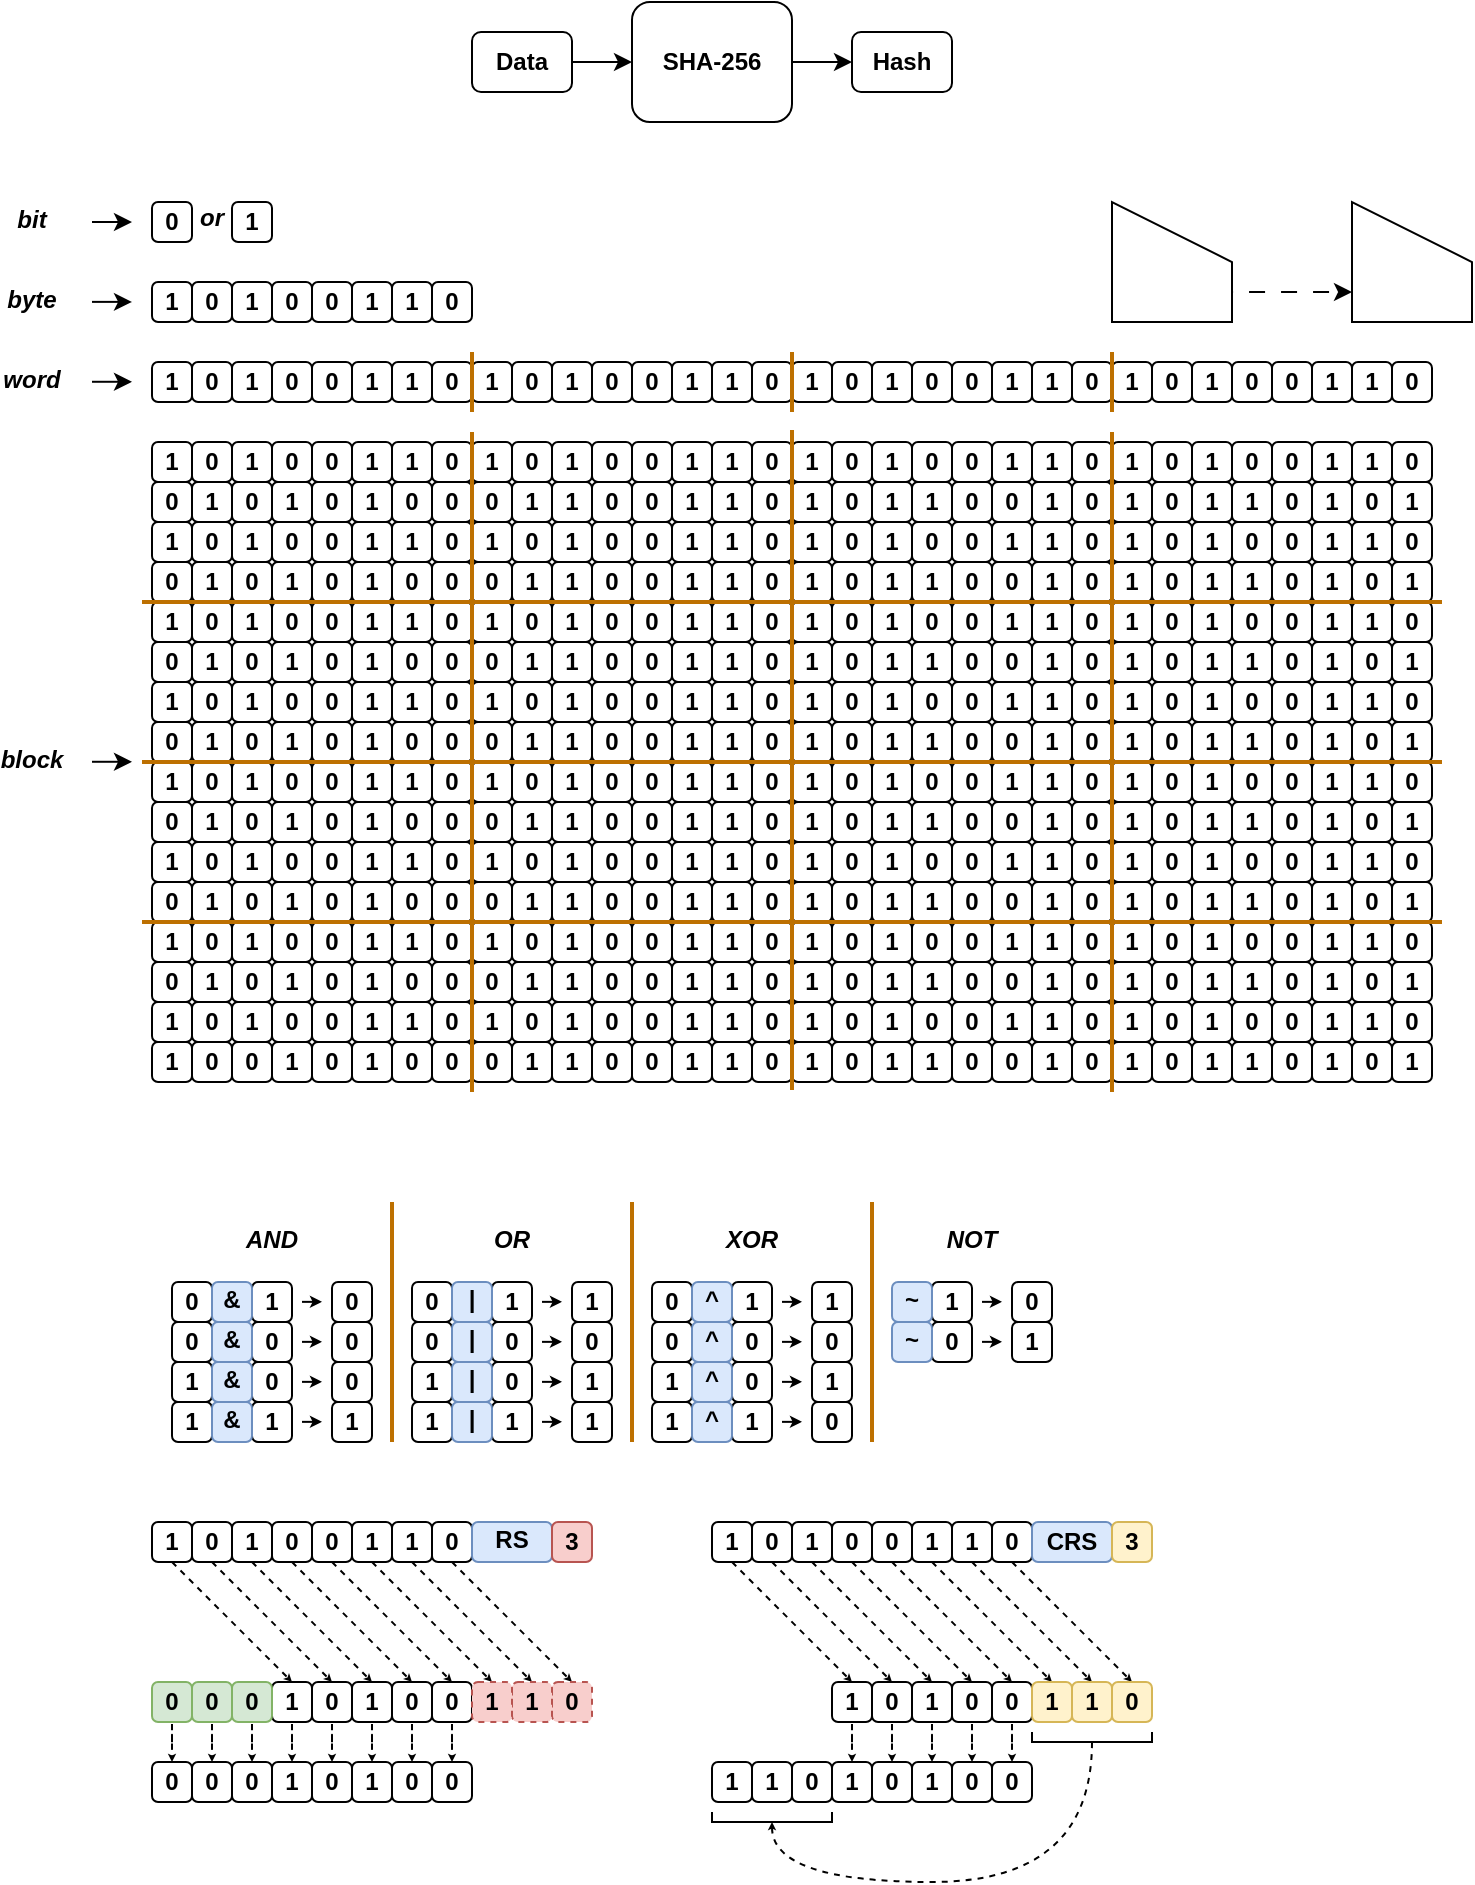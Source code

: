 <mxfile version="20.4.0" type="github" pages="2">
  <diagram id="SgPVI4OfAQDJ4Op12l3S" name="SHA-256">
    <mxGraphModel dx="2946" dy="1063" grid="1" gridSize="10" guides="1" tooltips="1" connect="1" arrows="1" fold="1" page="1" pageScale="1" pageWidth="827" pageHeight="1169" math="0" shadow="0">
      <root>
        <mxCell id="0" />
        <mxCell id="1" parent="0" />
        <mxCell id="MJP8c1buYIABmgIryJFc-2" value="" style="edgeStyle=orthogonalEdgeStyle;rounded=0;orthogonalLoop=1;jettySize=auto;html=1;" parent="1" source="Oh8Jn7zO_o9vtSne1rGO-1" target="Oh8Jn7zO_o9vtSne1rGO-3" edge="1">
          <mxGeometry relative="1" as="geometry" />
        </mxCell>
        <mxCell id="Oh8Jn7zO_o9vtSne1rGO-1" value="SHA-256" style="rounded=1;whiteSpace=wrap;html=1;fontStyle=1" parent="1" vertex="1">
          <mxGeometry x="360" y="40" width="80" height="60" as="geometry" />
        </mxCell>
        <mxCell id="MJP8c1buYIABmgIryJFc-1" value="" style="edgeStyle=orthogonalEdgeStyle;rounded=0;orthogonalLoop=1;jettySize=auto;html=1;" parent="1" source="Oh8Jn7zO_o9vtSne1rGO-2" target="Oh8Jn7zO_o9vtSne1rGO-1" edge="1">
          <mxGeometry relative="1" as="geometry" />
        </mxCell>
        <mxCell id="Oh8Jn7zO_o9vtSne1rGO-2" value="Data" style="rounded=1;whiteSpace=wrap;html=1;fontStyle=1" parent="1" vertex="1">
          <mxGeometry x="280" y="55" width="50" height="30" as="geometry" />
        </mxCell>
        <mxCell id="Oh8Jn7zO_o9vtSne1rGO-3" value="Hash" style="rounded=1;whiteSpace=wrap;html=1;fontStyle=1" parent="1" vertex="1">
          <mxGeometry x="470" y="55" width="50" height="30" as="geometry" />
        </mxCell>
        <mxCell id="MJP8c1buYIABmgIryJFc-4" value="0" style="rounded=1;whiteSpace=wrap;html=1;fontStyle=1" parent="1" vertex="1">
          <mxGeometry x="120" y="140" width="20" height="20" as="geometry" />
        </mxCell>
        <mxCell id="MJP8c1buYIABmgIryJFc-5" value="or" style="rounded=1;whiteSpace=wrap;html=1;fontStyle=3;fillColor=none;strokeColor=none;spacingBottom=4;" parent="1" vertex="1">
          <mxGeometry x="140" y="140" width="20" height="20" as="geometry" />
        </mxCell>
        <mxCell id="MJP8c1buYIABmgIryJFc-7" value="0" style="rounded=1;whiteSpace=wrap;html=1;fontStyle=1" parent="1" vertex="1">
          <mxGeometry x="180" y="220" width="20" height="20" as="geometry" />
        </mxCell>
        <mxCell id="MJP8c1buYIABmgIryJFc-8" value="1" style="rounded=1;whiteSpace=wrap;html=1;fontStyle=1" parent="1" vertex="1">
          <mxGeometry x="120" y="220" width="20" height="20" as="geometry" />
        </mxCell>
        <mxCell id="MJP8c1buYIABmgIryJFc-9" value="1" style="rounded=1;whiteSpace=wrap;html=1;fontStyle=1" parent="1" vertex="1">
          <mxGeometry x="160" y="220" width="20" height="20" as="geometry" />
        </mxCell>
        <mxCell id="MJP8c1buYIABmgIryJFc-10" value="0" style="rounded=1;whiteSpace=wrap;html=1;fontStyle=1" parent="1" vertex="1">
          <mxGeometry x="140" y="220" width="20" height="20" as="geometry" />
        </mxCell>
        <mxCell id="MJP8c1buYIABmgIryJFc-11" value="0" style="rounded=1;whiteSpace=wrap;html=1;fontStyle=1" parent="1" vertex="1">
          <mxGeometry x="260" y="220" width="20" height="20" as="geometry" />
        </mxCell>
        <mxCell id="MJP8c1buYIABmgIryJFc-12" value="0" style="rounded=1;whiteSpace=wrap;html=1;fontStyle=1" parent="1" vertex="1">
          <mxGeometry x="200" y="220" width="20" height="20" as="geometry" />
        </mxCell>
        <mxCell id="MJP8c1buYIABmgIryJFc-13" value="1" style="rounded=1;whiteSpace=wrap;html=1;fontStyle=1" parent="1" vertex="1">
          <mxGeometry x="240" y="220" width="20" height="20" as="geometry" />
        </mxCell>
        <mxCell id="MJP8c1buYIABmgIryJFc-14" value="1" style="rounded=1;whiteSpace=wrap;html=1;fontStyle=1" parent="1" vertex="1">
          <mxGeometry x="220" y="220" width="20" height="20" as="geometry" />
        </mxCell>
        <mxCell id="MJP8c1buYIABmgIryJFc-88" value="0" style="rounded=1;whiteSpace=wrap;html=1;fontStyle=1" parent="1" vertex="1">
          <mxGeometry x="340" y="220" width="20" height="20" as="geometry" />
        </mxCell>
        <mxCell id="MJP8c1buYIABmgIryJFc-89" value="1" style="rounded=1;whiteSpace=wrap;html=1;fontStyle=1" parent="1" vertex="1">
          <mxGeometry x="280" y="220" width="20" height="20" as="geometry" />
        </mxCell>
        <mxCell id="MJP8c1buYIABmgIryJFc-90" value="1" style="rounded=1;whiteSpace=wrap;html=1;fontStyle=1" parent="1" vertex="1">
          <mxGeometry x="320" y="220" width="20" height="20" as="geometry" />
        </mxCell>
        <mxCell id="MJP8c1buYIABmgIryJFc-91" value="0" style="rounded=1;whiteSpace=wrap;html=1;fontStyle=1" parent="1" vertex="1">
          <mxGeometry x="300" y="220" width="20" height="20" as="geometry" />
        </mxCell>
        <mxCell id="MJP8c1buYIABmgIryJFc-92" value="0" style="rounded=1;whiteSpace=wrap;html=1;fontStyle=1" parent="1" vertex="1">
          <mxGeometry x="420" y="220" width="20" height="20" as="geometry" />
        </mxCell>
        <mxCell id="MJP8c1buYIABmgIryJFc-93" value="0" style="rounded=1;whiteSpace=wrap;html=1;fontStyle=1" parent="1" vertex="1">
          <mxGeometry x="360" y="220" width="20" height="20" as="geometry" />
        </mxCell>
        <mxCell id="MJP8c1buYIABmgIryJFc-94" value="1" style="rounded=1;whiteSpace=wrap;html=1;fontStyle=1" parent="1" vertex="1">
          <mxGeometry x="400" y="220" width="20" height="20" as="geometry" />
        </mxCell>
        <mxCell id="MJP8c1buYIABmgIryJFc-95" value="1" style="rounded=1;whiteSpace=wrap;html=1;fontStyle=1" parent="1" vertex="1">
          <mxGeometry x="380" y="220" width="20" height="20" as="geometry" />
        </mxCell>
        <mxCell id="MJP8c1buYIABmgIryJFc-96" value="" style="endArrow=none;html=1;rounded=1;fillColor=#f0a30a;strokeColor=#BD7000;strokeWidth=2;" parent="1" edge="1">
          <mxGeometry width="50" height="50" relative="1" as="geometry">
            <mxPoint x="280" y="245" as="sourcePoint" />
            <mxPoint x="280" y="215" as="targetPoint" />
          </mxGeometry>
        </mxCell>
        <mxCell id="MJP8c1buYIABmgIryJFc-98" value="0" style="rounded=1;whiteSpace=wrap;html=1;fontStyle=1" parent="1" vertex="1">
          <mxGeometry x="500" y="220" width="20" height="20" as="geometry" />
        </mxCell>
        <mxCell id="MJP8c1buYIABmgIryJFc-99" value="1" style="rounded=1;whiteSpace=wrap;html=1;fontStyle=1" parent="1" vertex="1">
          <mxGeometry x="440" y="220" width="20" height="20" as="geometry" />
        </mxCell>
        <mxCell id="MJP8c1buYIABmgIryJFc-100" value="1" style="rounded=1;whiteSpace=wrap;html=1;fontStyle=1" parent="1" vertex="1">
          <mxGeometry x="480" y="220" width="20" height="20" as="geometry" />
        </mxCell>
        <mxCell id="MJP8c1buYIABmgIryJFc-101" value="0" style="rounded=1;whiteSpace=wrap;html=1;fontStyle=1" parent="1" vertex="1">
          <mxGeometry x="460" y="220" width="20" height="20" as="geometry" />
        </mxCell>
        <mxCell id="MJP8c1buYIABmgIryJFc-102" value="0" style="rounded=1;whiteSpace=wrap;html=1;fontStyle=1" parent="1" vertex="1">
          <mxGeometry x="580" y="220" width="20" height="20" as="geometry" />
        </mxCell>
        <mxCell id="MJP8c1buYIABmgIryJFc-103" value="0" style="rounded=1;whiteSpace=wrap;html=1;fontStyle=1" parent="1" vertex="1">
          <mxGeometry x="520" y="220" width="20" height="20" as="geometry" />
        </mxCell>
        <mxCell id="MJP8c1buYIABmgIryJFc-104" value="1" style="rounded=1;whiteSpace=wrap;html=1;fontStyle=1" parent="1" vertex="1">
          <mxGeometry x="560" y="220" width="20" height="20" as="geometry" />
        </mxCell>
        <mxCell id="MJP8c1buYIABmgIryJFc-105" value="1" style="rounded=1;whiteSpace=wrap;html=1;fontStyle=1" parent="1" vertex="1">
          <mxGeometry x="540" y="220" width="20" height="20" as="geometry" />
        </mxCell>
        <mxCell id="MJP8c1buYIABmgIryJFc-106" value="" style="endArrow=none;html=1;rounded=1;fillColor=#f0a30a;strokeColor=#BD7000;strokeWidth=2;" parent="1" edge="1">
          <mxGeometry width="50" height="50" relative="1" as="geometry">
            <mxPoint x="440" y="245" as="sourcePoint" />
            <mxPoint x="440" y="215" as="targetPoint" />
          </mxGeometry>
        </mxCell>
        <mxCell id="MJP8c1buYIABmgIryJFc-107" value="0" style="rounded=1;whiteSpace=wrap;html=1;fontStyle=1" parent="1" vertex="1">
          <mxGeometry x="660" y="220" width="20" height="20" as="geometry" />
        </mxCell>
        <mxCell id="MJP8c1buYIABmgIryJFc-108" value="1" style="rounded=1;whiteSpace=wrap;html=1;fontStyle=1" parent="1" vertex="1">
          <mxGeometry x="600" y="220" width="20" height="20" as="geometry" />
        </mxCell>
        <mxCell id="MJP8c1buYIABmgIryJFc-109" value="1" style="rounded=1;whiteSpace=wrap;html=1;fontStyle=1" parent="1" vertex="1">
          <mxGeometry x="640" y="220" width="20" height="20" as="geometry" />
        </mxCell>
        <mxCell id="MJP8c1buYIABmgIryJFc-110" value="0" style="rounded=1;whiteSpace=wrap;html=1;fontStyle=1" parent="1" vertex="1">
          <mxGeometry x="620" y="220" width="20" height="20" as="geometry" />
        </mxCell>
        <mxCell id="MJP8c1buYIABmgIryJFc-111" value="0" style="rounded=1;whiteSpace=wrap;html=1;fontStyle=1" parent="1" vertex="1">
          <mxGeometry x="740" y="220" width="20" height="20" as="geometry" />
        </mxCell>
        <mxCell id="MJP8c1buYIABmgIryJFc-112" value="0" style="rounded=1;whiteSpace=wrap;html=1;fontStyle=1" parent="1" vertex="1">
          <mxGeometry x="680" y="220" width="20" height="20" as="geometry" />
        </mxCell>
        <mxCell id="MJP8c1buYIABmgIryJFc-113" value="1" style="rounded=1;whiteSpace=wrap;html=1;fontStyle=1" parent="1" vertex="1">
          <mxGeometry x="720" y="220" width="20" height="20" as="geometry" />
        </mxCell>
        <mxCell id="MJP8c1buYIABmgIryJFc-114" value="1" style="rounded=1;whiteSpace=wrap;html=1;fontStyle=1" parent="1" vertex="1">
          <mxGeometry x="700" y="220" width="20" height="20" as="geometry" />
        </mxCell>
        <mxCell id="MJP8c1buYIABmgIryJFc-115" value="" style="endArrow=none;html=1;rounded=1;fillColor=#f0a30a;strokeColor=#BD7000;strokeWidth=2;" parent="1" edge="1">
          <mxGeometry width="50" height="50" relative="1" as="geometry">
            <mxPoint x="600.0" y="245" as="sourcePoint" />
            <mxPoint x="600.0" y="215" as="targetPoint" />
          </mxGeometry>
        </mxCell>
        <mxCell id="MJP8c1buYIABmgIryJFc-116" value="0" style="rounded=1;whiteSpace=wrap;html=1;fontStyle=1" parent="1" vertex="1">
          <mxGeometry x="180" y="180" width="20" height="20" as="geometry" />
        </mxCell>
        <mxCell id="MJP8c1buYIABmgIryJFc-117" value="1" style="rounded=1;whiteSpace=wrap;html=1;fontStyle=1" parent="1" vertex="1">
          <mxGeometry x="120.0" y="180" width="20" height="20" as="geometry" />
        </mxCell>
        <mxCell id="MJP8c1buYIABmgIryJFc-118" value="1" style="rounded=1;whiteSpace=wrap;html=1;fontStyle=1" parent="1" vertex="1">
          <mxGeometry x="160" y="180" width="20" height="20" as="geometry" />
        </mxCell>
        <mxCell id="MJP8c1buYIABmgIryJFc-119" value="0" style="rounded=1;whiteSpace=wrap;html=1;fontStyle=1" parent="1" vertex="1">
          <mxGeometry x="140" y="180" width="20" height="20" as="geometry" />
        </mxCell>
        <mxCell id="MJP8c1buYIABmgIryJFc-120" value="0" style="rounded=1;whiteSpace=wrap;html=1;fontStyle=1" parent="1" vertex="1">
          <mxGeometry x="260" y="180" width="20" height="20" as="geometry" />
        </mxCell>
        <mxCell id="MJP8c1buYIABmgIryJFc-121" value="0" style="rounded=1;whiteSpace=wrap;html=1;fontStyle=1" parent="1" vertex="1">
          <mxGeometry x="200" y="180" width="20" height="20" as="geometry" />
        </mxCell>
        <mxCell id="MJP8c1buYIABmgIryJFc-122" value="1" style="rounded=1;whiteSpace=wrap;html=1;fontStyle=1" parent="1" vertex="1">
          <mxGeometry x="240" y="180" width="20" height="20" as="geometry" />
        </mxCell>
        <mxCell id="MJP8c1buYIABmgIryJFc-123" value="1" style="rounded=1;whiteSpace=wrap;html=1;fontStyle=1" parent="1" vertex="1">
          <mxGeometry x="220" y="180" width="20" height="20" as="geometry" />
        </mxCell>
        <mxCell id="MJP8c1buYIABmgIryJFc-125" value="1" style="rounded=1;whiteSpace=wrap;html=1;fontStyle=1" parent="1" vertex="1">
          <mxGeometry x="160" y="140" width="20" height="20" as="geometry" />
        </mxCell>
        <mxCell id="MJP8c1buYIABmgIryJFc-130" style="edgeStyle=orthogonalEdgeStyle;rounded=1;orthogonalLoop=1;jettySize=auto;html=1;strokeWidth=1;" parent="1" edge="1">
          <mxGeometry relative="1" as="geometry">
            <mxPoint x="110" y="150" as="targetPoint" />
            <mxPoint x="90" y="150" as="sourcePoint" />
          </mxGeometry>
        </mxCell>
        <mxCell id="MJP8c1buYIABmgIryJFc-126" value="bit" style="rounded=1;whiteSpace=wrap;html=1;fontStyle=3;fillColor=none;strokeColor=none;spacingBottom=3;" parent="1" vertex="1">
          <mxGeometry x="50" y="140" width="20" height="20" as="geometry" />
        </mxCell>
        <mxCell id="MJP8c1buYIABmgIryJFc-128" value="byte" style="rounded=1;whiteSpace=wrap;html=1;fontStyle=3;fillColor=none;strokeColor=none;spacingBottom=3;" parent="1" vertex="1">
          <mxGeometry x="50" y="180" width="20" height="20" as="geometry" />
        </mxCell>
        <mxCell id="MJP8c1buYIABmgIryJFc-131" value="word" style="rounded=1;whiteSpace=wrap;html=1;fontStyle=3;fillColor=none;strokeColor=none;spacingBottom=3;" parent="1" vertex="1">
          <mxGeometry x="50" y="220" width="20" height="20" as="geometry" />
        </mxCell>
        <mxCell id="MJP8c1buYIABmgIryJFc-132" style="edgeStyle=orthogonalEdgeStyle;rounded=1;orthogonalLoop=1;jettySize=auto;html=1;strokeWidth=1;" parent="1" edge="1">
          <mxGeometry relative="1" as="geometry">
            <mxPoint x="110" y="189.94" as="targetPoint" />
            <mxPoint x="90" y="189.94" as="sourcePoint" />
          </mxGeometry>
        </mxCell>
        <mxCell id="MJP8c1buYIABmgIryJFc-133" style="edgeStyle=orthogonalEdgeStyle;rounded=1;orthogonalLoop=1;jettySize=auto;html=1;strokeWidth=1;" parent="1" edge="1">
          <mxGeometry relative="1" as="geometry">
            <mxPoint x="110" y="229.89" as="targetPoint" />
            <mxPoint x="90" y="229.89" as="sourcePoint" />
          </mxGeometry>
        </mxCell>
        <mxCell id="MJP8c1buYIABmgIryJFc-134" value="0" style="rounded=1;whiteSpace=wrap;html=1;fontStyle=1" parent="1" vertex="1">
          <mxGeometry x="180" y="260" width="20" height="20" as="geometry" />
        </mxCell>
        <mxCell id="MJP8c1buYIABmgIryJFc-135" value="1" style="rounded=1;whiteSpace=wrap;html=1;fontStyle=1" parent="1" vertex="1">
          <mxGeometry x="120" y="260" width="20" height="20" as="geometry" />
        </mxCell>
        <mxCell id="MJP8c1buYIABmgIryJFc-136" value="1" style="rounded=1;whiteSpace=wrap;html=1;fontStyle=1" parent="1" vertex="1">
          <mxGeometry x="160" y="260" width="20" height="20" as="geometry" />
        </mxCell>
        <mxCell id="MJP8c1buYIABmgIryJFc-137" value="0" style="rounded=1;whiteSpace=wrap;html=1;fontStyle=1" parent="1" vertex="1">
          <mxGeometry x="140" y="260" width="20" height="20" as="geometry" />
        </mxCell>
        <mxCell id="MJP8c1buYIABmgIryJFc-138" value="0" style="rounded=1;whiteSpace=wrap;html=1;fontStyle=1" parent="1" vertex="1">
          <mxGeometry x="260" y="260" width="20" height="20" as="geometry" />
        </mxCell>
        <mxCell id="MJP8c1buYIABmgIryJFc-139" value="0" style="rounded=1;whiteSpace=wrap;html=1;fontStyle=1" parent="1" vertex="1">
          <mxGeometry x="200" y="260" width="20" height="20" as="geometry" />
        </mxCell>
        <mxCell id="MJP8c1buYIABmgIryJFc-140" value="1" style="rounded=1;whiteSpace=wrap;html=1;fontStyle=1" parent="1" vertex="1">
          <mxGeometry x="240" y="260" width="20" height="20" as="geometry" />
        </mxCell>
        <mxCell id="MJP8c1buYIABmgIryJFc-141" value="1" style="rounded=1;whiteSpace=wrap;html=1;fontStyle=1" parent="1" vertex="1">
          <mxGeometry x="220" y="260" width="20" height="20" as="geometry" />
        </mxCell>
        <mxCell id="MJP8c1buYIABmgIryJFc-142" value="0" style="rounded=1;whiteSpace=wrap;html=1;fontStyle=1" parent="1" vertex="1">
          <mxGeometry x="340" y="260" width="20" height="20" as="geometry" />
        </mxCell>
        <mxCell id="MJP8c1buYIABmgIryJFc-143" value="1" style="rounded=1;whiteSpace=wrap;html=1;fontStyle=1" parent="1" vertex="1">
          <mxGeometry x="280" y="260" width="20" height="20" as="geometry" />
        </mxCell>
        <mxCell id="MJP8c1buYIABmgIryJFc-144" value="1" style="rounded=1;whiteSpace=wrap;html=1;fontStyle=1" parent="1" vertex="1">
          <mxGeometry x="320" y="260" width="20" height="20" as="geometry" />
        </mxCell>
        <mxCell id="MJP8c1buYIABmgIryJFc-145" value="0" style="rounded=1;whiteSpace=wrap;html=1;fontStyle=1" parent="1" vertex="1">
          <mxGeometry x="300" y="260" width="20" height="20" as="geometry" />
        </mxCell>
        <mxCell id="MJP8c1buYIABmgIryJFc-146" value="0" style="rounded=1;whiteSpace=wrap;html=1;fontStyle=1" parent="1" vertex="1">
          <mxGeometry x="420" y="260" width="20" height="20" as="geometry" />
        </mxCell>
        <mxCell id="MJP8c1buYIABmgIryJFc-147" value="0" style="rounded=1;whiteSpace=wrap;html=1;fontStyle=1" parent="1" vertex="1">
          <mxGeometry x="360" y="260" width="20" height="20" as="geometry" />
        </mxCell>
        <mxCell id="MJP8c1buYIABmgIryJFc-148" value="1" style="rounded=1;whiteSpace=wrap;html=1;fontStyle=1" parent="1" vertex="1">
          <mxGeometry x="400" y="260" width="20" height="20" as="geometry" />
        </mxCell>
        <mxCell id="MJP8c1buYIABmgIryJFc-149" value="1" style="rounded=1;whiteSpace=wrap;html=1;fontStyle=1" parent="1" vertex="1">
          <mxGeometry x="380" y="260" width="20" height="20" as="geometry" />
        </mxCell>
        <mxCell id="MJP8c1buYIABmgIryJFc-151" value="0" style="rounded=1;whiteSpace=wrap;html=1;fontStyle=1" parent="1" vertex="1">
          <mxGeometry x="500" y="260" width="20" height="20" as="geometry" />
        </mxCell>
        <mxCell id="MJP8c1buYIABmgIryJFc-152" value="1" style="rounded=1;whiteSpace=wrap;html=1;fontStyle=1" parent="1" vertex="1">
          <mxGeometry x="440" y="260" width="20" height="20" as="geometry" />
        </mxCell>
        <mxCell id="MJP8c1buYIABmgIryJFc-153" value="1" style="rounded=1;whiteSpace=wrap;html=1;fontStyle=1" parent="1" vertex="1">
          <mxGeometry x="480" y="260" width="20" height="20" as="geometry" />
        </mxCell>
        <mxCell id="MJP8c1buYIABmgIryJFc-154" value="0" style="rounded=1;whiteSpace=wrap;html=1;fontStyle=1" parent="1" vertex="1">
          <mxGeometry x="460" y="260" width="20" height="20" as="geometry" />
        </mxCell>
        <mxCell id="MJP8c1buYIABmgIryJFc-155" value="0" style="rounded=1;whiteSpace=wrap;html=1;fontStyle=1" parent="1" vertex="1">
          <mxGeometry x="580" y="260" width="20" height="20" as="geometry" />
        </mxCell>
        <mxCell id="MJP8c1buYIABmgIryJFc-156" value="0" style="rounded=1;whiteSpace=wrap;html=1;fontStyle=1" parent="1" vertex="1">
          <mxGeometry x="520" y="260" width="20" height="20" as="geometry" />
        </mxCell>
        <mxCell id="MJP8c1buYIABmgIryJFc-157" value="1" style="rounded=1;whiteSpace=wrap;html=1;fontStyle=1" parent="1" vertex="1">
          <mxGeometry x="560" y="260" width="20" height="20" as="geometry" />
        </mxCell>
        <mxCell id="MJP8c1buYIABmgIryJFc-158" value="1" style="rounded=1;whiteSpace=wrap;html=1;fontStyle=1" parent="1" vertex="1">
          <mxGeometry x="540" y="260" width="20" height="20" as="geometry" />
        </mxCell>
        <mxCell id="MJP8c1buYIABmgIryJFc-160" value="0" style="rounded=1;whiteSpace=wrap;html=1;fontStyle=1" parent="1" vertex="1">
          <mxGeometry x="660" y="260" width="20" height="20" as="geometry" />
        </mxCell>
        <mxCell id="MJP8c1buYIABmgIryJFc-161" value="1" style="rounded=1;whiteSpace=wrap;html=1;fontStyle=1" parent="1" vertex="1">
          <mxGeometry x="600" y="260" width="20" height="20" as="geometry" />
        </mxCell>
        <mxCell id="MJP8c1buYIABmgIryJFc-162" value="1" style="rounded=1;whiteSpace=wrap;html=1;fontStyle=1" parent="1" vertex="1">
          <mxGeometry x="640" y="260" width="20" height="20" as="geometry" />
        </mxCell>
        <mxCell id="MJP8c1buYIABmgIryJFc-163" value="0" style="rounded=1;whiteSpace=wrap;html=1;fontStyle=1" parent="1" vertex="1">
          <mxGeometry x="620" y="260" width="20" height="20" as="geometry" />
        </mxCell>
        <mxCell id="MJP8c1buYIABmgIryJFc-164" value="0" style="rounded=1;whiteSpace=wrap;html=1;fontStyle=1" parent="1" vertex="1">
          <mxGeometry x="740" y="260" width="20" height="20" as="geometry" />
        </mxCell>
        <mxCell id="MJP8c1buYIABmgIryJFc-165" value="0" style="rounded=1;whiteSpace=wrap;html=1;fontStyle=1" parent="1" vertex="1">
          <mxGeometry x="680" y="260" width="20" height="20" as="geometry" />
        </mxCell>
        <mxCell id="MJP8c1buYIABmgIryJFc-166" value="1" style="rounded=1;whiteSpace=wrap;html=1;fontStyle=1" parent="1" vertex="1">
          <mxGeometry x="720" y="260" width="20" height="20" as="geometry" />
        </mxCell>
        <mxCell id="MJP8c1buYIABmgIryJFc-167" value="1" style="rounded=1;whiteSpace=wrap;html=1;fontStyle=1" parent="1" vertex="1">
          <mxGeometry x="700" y="260" width="20" height="20" as="geometry" />
        </mxCell>
        <mxCell id="MJP8c1buYIABmgIryJFc-169" value="&lt;div&gt;block&lt;/div&gt;" style="rounded=1;whiteSpace=wrap;html=1;fontStyle=3;fillColor=none;strokeColor=none;spacingBottom=3;" parent="1" vertex="1">
          <mxGeometry x="50" y="410" width="20" height="20" as="geometry" />
        </mxCell>
        <mxCell id="MJP8c1buYIABmgIryJFc-170" style="edgeStyle=orthogonalEdgeStyle;rounded=1;orthogonalLoop=1;jettySize=auto;html=1;strokeWidth=1;" parent="1" edge="1">
          <mxGeometry relative="1" as="geometry">
            <mxPoint x="110" y="419.89" as="targetPoint" />
            <mxPoint x="90" y="419.89" as="sourcePoint" />
          </mxGeometry>
        </mxCell>
        <mxCell id="MJP8c1buYIABmgIryJFc-171" value="1" style="rounded=1;whiteSpace=wrap;html=1;fontStyle=1" parent="1" vertex="1">
          <mxGeometry x="180" y="280" width="20" height="20" as="geometry" />
        </mxCell>
        <mxCell id="MJP8c1buYIABmgIryJFc-172" value="0" style="rounded=1;whiteSpace=wrap;html=1;fontStyle=1" parent="1" vertex="1">
          <mxGeometry x="120" y="280" width="20" height="20" as="geometry" />
        </mxCell>
        <mxCell id="MJP8c1buYIABmgIryJFc-173" value="0" style="rounded=1;whiteSpace=wrap;html=1;fontStyle=1" parent="1" vertex="1">
          <mxGeometry x="160" y="280" width="20" height="20" as="geometry" />
        </mxCell>
        <mxCell id="MJP8c1buYIABmgIryJFc-174" value="1" style="rounded=1;whiteSpace=wrap;html=1;fontStyle=1" parent="1" vertex="1">
          <mxGeometry x="140" y="280" width="20" height="20" as="geometry" />
        </mxCell>
        <mxCell id="MJP8c1buYIABmgIryJFc-175" value="0" style="rounded=1;whiteSpace=wrap;html=1;fontStyle=1" parent="1" vertex="1">
          <mxGeometry x="260" y="280" width="20" height="20" as="geometry" />
        </mxCell>
        <mxCell id="MJP8c1buYIABmgIryJFc-176" value="0" style="rounded=1;whiteSpace=wrap;html=1;fontStyle=1" parent="1" vertex="1">
          <mxGeometry x="200" y="280" width="20" height="20" as="geometry" />
        </mxCell>
        <mxCell id="MJP8c1buYIABmgIryJFc-177" value="0" style="rounded=1;whiteSpace=wrap;html=1;fontStyle=1" parent="1" vertex="1">
          <mxGeometry x="240" y="280" width="20" height="20" as="geometry" />
        </mxCell>
        <mxCell id="MJP8c1buYIABmgIryJFc-178" value="1" style="rounded=1;whiteSpace=wrap;html=1;fontStyle=1" parent="1" vertex="1">
          <mxGeometry x="220" y="280" width="20" height="20" as="geometry" />
        </mxCell>
        <mxCell id="MJP8c1buYIABmgIryJFc-179" value="0" style="rounded=1;whiteSpace=wrap;html=1;fontStyle=1" parent="1" vertex="1">
          <mxGeometry x="340" y="280" width="20" height="20" as="geometry" />
        </mxCell>
        <mxCell id="MJP8c1buYIABmgIryJFc-180" value="0" style="rounded=1;whiteSpace=wrap;html=1;fontStyle=1" parent="1" vertex="1">
          <mxGeometry x="280" y="280" width="20" height="20" as="geometry" />
        </mxCell>
        <mxCell id="MJP8c1buYIABmgIryJFc-181" value="1" style="rounded=1;whiteSpace=wrap;html=1;fontStyle=1" parent="1" vertex="1">
          <mxGeometry x="320" y="280" width="20" height="20" as="geometry" />
        </mxCell>
        <mxCell id="MJP8c1buYIABmgIryJFc-182" value="1" style="rounded=1;whiteSpace=wrap;html=1;fontStyle=1" parent="1" vertex="1">
          <mxGeometry x="300" y="280" width="20" height="20" as="geometry" />
        </mxCell>
        <mxCell id="MJP8c1buYIABmgIryJFc-183" value="0" style="rounded=1;whiteSpace=wrap;html=1;fontStyle=1" parent="1" vertex="1">
          <mxGeometry x="420" y="280" width="20" height="20" as="geometry" />
        </mxCell>
        <mxCell id="MJP8c1buYIABmgIryJFc-184" value="0" style="rounded=1;whiteSpace=wrap;html=1;fontStyle=1" parent="1" vertex="1">
          <mxGeometry x="360" y="280" width="20" height="20" as="geometry" />
        </mxCell>
        <mxCell id="MJP8c1buYIABmgIryJFc-185" value="1" style="rounded=1;whiteSpace=wrap;html=1;fontStyle=1" parent="1" vertex="1">
          <mxGeometry x="400" y="280" width="20" height="20" as="geometry" />
        </mxCell>
        <mxCell id="MJP8c1buYIABmgIryJFc-186" value="1" style="rounded=1;whiteSpace=wrap;html=1;fontStyle=1" parent="1" vertex="1">
          <mxGeometry x="380" y="280" width="20" height="20" as="geometry" />
        </mxCell>
        <mxCell id="MJP8c1buYIABmgIryJFc-188" value="1" style="rounded=1;whiteSpace=wrap;html=1;fontStyle=1" parent="1" vertex="1">
          <mxGeometry x="500" y="280" width="20" height="20" as="geometry" />
        </mxCell>
        <mxCell id="MJP8c1buYIABmgIryJFc-189" value="1" style="rounded=1;whiteSpace=wrap;html=1;fontStyle=1" parent="1" vertex="1">
          <mxGeometry x="440" y="280" width="20" height="20" as="geometry" />
        </mxCell>
        <mxCell id="MJP8c1buYIABmgIryJFc-190" value="1" style="rounded=1;whiteSpace=wrap;html=1;fontStyle=1" parent="1" vertex="1">
          <mxGeometry x="480" y="280" width="20" height="20" as="geometry" />
        </mxCell>
        <mxCell id="MJP8c1buYIABmgIryJFc-191" value="0" style="rounded=1;whiteSpace=wrap;html=1;fontStyle=1" parent="1" vertex="1">
          <mxGeometry x="460" y="280" width="20" height="20" as="geometry" />
        </mxCell>
        <mxCell id="MJP8c1buYIABmgIryJFc-192" value="0" style="rounded=1;whiteSpace=wrap;html=1;fontStyle=1" parent="1" vertex="1">
          <mxGeometry x="580" y="280" width="20" height="20" as="geometry" />
        </mxCell>
        <mxCell id="MJP8c1buYIABmgIryJFc-193" value="0" style="rounded=1;whiteSpace=wrap;html=1;fontStyle=1" parent="1" vertex="1">
          <mxGeometry x="520" y="280" width="20" height="20" as="geometry" />
        </mxCell>
        <mxCell id="MJP8c1buYIABmgIryJFc-194" value="1" style="rounded=1;whiteSpace=wrap;html=1;fontStyle=1" parent="1" vertex="1">
          <mxGeometry x="560" y="280" width="20" height="20" as="geometry" />
        </mxCell>
        <mxCell id="MJP8c1buYIABmgIryJFc-195" value="0" style="rounded=1;whiteSpace=wrap;html=1;fontStyle=1" parent="1" vertex="1">
          <mxGeometry x="540" y="280" width="20" height="20" as="geometry" />
        </mxCell>
        <mxCell id="MJP8c1buYIABmgIryJFc-197" value="1" style="rounded=1;whiteSpace=wrap;html=1;fontStyle=1" parent="1" vertex="1">
          <mxGeometry x="660" y="280" width="20" height="20" as="geometry" />
        </mxCell>
        <mxCell id="MJP8c1buYIABmgIryJFc-198" value="1" style="rounded=1;whiteSpace=wrap;html=1;fontStyle=1" parent="1" vertex="1">
          <mxGeometry x="600" y="280" width="20" height="20" as="geometry" />
        </mxCell>
        <mxCell id="MJP8c1buYIABmgIryJFc-199" value="1" style="rounded=1;whiteSpace=wrap;html=1;fontStyle=1" parent="1" vertex="1">
          <mxGeometry x="640" y="280" width="20" height="20" as="geometry" />
        </mxCell>
        <mxCell id="MJP8c1buYIABmgIryJFc-200" value="0" style="rounded=1;whiteSpace=wrap;html=1;fontStyle=1" parent="1" vertex="1">
          <mxGeometry x="620" y="280" width="20" height="20" as="geometry" />
        </mxCell>
        <mxCell id="MJP8c1buYIABmgIryJFc-201" value="1" style="rounded=1;whiteSpace=wrap;html=1;fontStyle=1" parent="1" vertex="1">
          <mxGeometry x="740" y="280" width="20" height="20" as="geometry" />
        </mxCell>
        <mxCell id="MJP8c1buYIABmgIryJFc-202" value="0" style="rounded=1;whiteSpace=wrap;html=1;fontStyle=1" parent="1" vertex="1">
          <mxGeometry x="680" y="280" width="20" height="20" as="geometry" />
        </mxCell>
        <mxCell id="MJP8c1buYIABmgIryJFc-203" value="0" style="rounded=1;whiteSpace=wrap;html=1;fontStyle=1" parent="1" vertex="1">
          <mxGeometry x="720" y="280" width="20" height="20" as="geometry" />
        </mxCell>
        <mxCell id="MJP8c1buYIABmgIryJFc-204" value="1" style="rounded=1;whiteSpace=wrap;html=1;fontStyle=1" parent="1" vertex="1">
          <mxGeometry x="700" y="280" width="20" height="20" as="geometry" />
        </mxCell>
        <mxCell id="MJP8c1buYIABmgIryJFc-206" value="0" style="rounded=1;whiteSpace=wrap;html=1;fontStyle=1" parent="1" vertex="1">
          <mxGeometry x="180" y="300" width="20" height="20" as="geometry" />
        </mxCell>
        <mxCell id="MJP8c1buYIABmgIryJFc-207" value="1" style="rounded=1;whiteSpace=wrap;html=1;fontStyle=1" parent="1" vertex="1">
          <mxGeometry x="120" y="300" width="20" height="20" as="geometry" />
        </mxCell>
        <mxCell id="MJP8c1buYIABmgIryJFc-208" value="1" style="rounded=1;whiteSpace=wrap;html=1;fontStyle=1" parent="1" vertex="1">
          <mxGeometry x="160" y="300" width="20" height="20" as="geometry" />
        </mxCell>
        <mxCell id="MJP8c1buYIABmgIryJFc-209" value="0" style="rounded=1;whiteSpace=wrap;html=1;fontStyle=1" parent="1" vertex="1">
          <mxGeometry x="140" y="300" width="20" height="20" as="geometry" />
        </mxCell>
        <mxCell id="MJP8c1buYIABmgIryJFc-210" value="0" style="rounded=1;whiteSpace=wrap;html=1;fontStyle=1" parent="1" vertex="1">
          <mxGeometry x="260" y="300" width="20" height="20" as="geometry" />
        </mxCell>
        <mxCell id="MJP8c1buYIABmgIryJFc-211" value="0" style="rounded=1;whiteSpace=wrap;html=1;fontStyle=1" parent="1" vertex="1">
          <mxGeometry x="200" y="300" width="20" height="20" as="geometry" />
        </mxCell>
        <mxCell id="MJP8c1buYIABmgIryJFc-212" value="1" style="rounded=1;whiteSpace=wrap;html=1;fontStyle=1" parent="1" vertex="1">
          <mxGeometry x="240" y="300" width="20" height="20" as="geometry" />
        </mxCell>
        <mxCell id="MJP8c1buYIABmgIryJFc-213" value="1" style="rounded=1;whiteSpace=wrap;html=1;fontStyle=1" parent="1" vertex="1">
          <mxGeometry x="220" y="300" width="20" height="20" as="geometry" />
        </mxCell>
        <mxCell id="MJP8c1buYIABmgIryJFc-214" value="0" style="rounded=1;whiteSpace=wrap;html=1;fontStyle=1" parent="1" vertex="1">
          <mxGeometry x="340" y="300" width="20" height="20" as="geometry" />
        </mxCell>
        <mxCell id="MJP8c1buYIABmgIryJFc-215" value="1" style="rounded=1;whiteSpace=wrap;html=1;fontStyle=1" parent="1" vertex="1">
          <mxGeometry x="280" y="300" width="20" height="20" as="geometry" />
        </mxCell>
        <mxCell id="MJP8c1buYIABmgIryJFc-216" value="1" style="rounded=1;whiteSpace=wrap;html=1;fontStyle=1" parent="1" vertex="1">
          <mxGeometry x="320" y="300" width="20" height="20" as="geometry" />
        </mxCell>
        <mxCell id="MJP8c1buYIABmgIryJFc-217" value="0" style="rounded=1;whiteSpace=wrap;html=1;fontStyle=1" parent="1" vertex="1">
          <mxGeometry x="300" y="300" width="20" height="20" as="geometry" />
        </mxCell>
        <mxCell id="MJP8c1buYIABmgIryJFc-218" value="0" style="rounded=1;whiteSpace=wrap;html=1;fontStyle=1" parent="1" vertex="1">
          <mxGeometry x="420" y="300" width="20" height="20" as="geometry" />
        </mxCell>
        <mxCell id="MJP8c1buYIABmgIryJFc-219" value="0" style="rounded=1;whiteSpace=wrap;html=1;fontStyle=1" parent="1" vertex="1">
          <mxGeometry x="360" y="300" width="20" height="20" as="geometry" />
        </mxCell>
        <mxCell id="MJP8c1buYIABmgIryJFc-220" value="1" style="rounded=1;whiteSpace=wrap;html=1;fontStyle=1" parent="1" vertex="1">
          <mxGeometry x="400" y="300" width="20" height="20" as="geometry" />
        </mxCell>
        <mxCell id="MJP8c1buYIABmgIryJFc-221" value="1" style="rounded=1;whiteSpace=wrap;html=1;fontStyle=1" parent="1" vertex="1">
          <mxGeometry x="380" y="300" width="20" height="20" as="geometry" />
        </mxCell>
        <mxCell id="MJP8c1buYIABmgIryJFc-222" value="0" style="rounded=1;whiteSpace=wrap;html=1;fontStyle=1" parent="1" vertex="1">
          <mxGeometry x="500" y="300" width="20" height="20" as="geometry" />
        </mxCell>
        <mxCell id="MJP8c1buYIABmgIryJFc-223" value="1" style="rounded=1;whiteSpace=wrap;html=1;fontStyle=1" parent="1" vertex="1">
          <mxGeometry x="440" y="300" width="20" height="20" as="geometry" />
        </mxCell>
        <mxCell id="MJP8c1buYIABmgIryJFc-224" value="1" style="rounded=1;whiteSpace=wrap;html=1;fontStyle=1" parent="1" vertex="1">
          <mxGeometry x="480" y="300" width="20" height="20" as="geometry" />
        </mxCell>
        <mxCell id="MJP8c1buYIABmgIryJFc-225" value="0" style="rounded=1;whiteSpace=wrap;html=1;fontStyle=1" parent="1" vertex="1">
          <mxGeometry x="460" y="300" width="20" height="20" as="geometry" />
        </mxCell>
        <mxCell id="MJP8c1buYIABmgIryJFc-226" value="0" style="rounded=1;whiteSpace=wrap;html=1;fontStyle=1" parent="1" vertex="1">
          <mxGeometry x="580" y="300" width="20" height="20" as="geometry" />
        </mxCell>
        <mxCell id="MJP8c1buYIABmgIryJFc-227" value="0" style="rounded=1;whiteSpace=wrap;html=1;fontStyle=1" parent="1" vertex="1">
          <mxGeometry x="520" y="300" width="20" height="20" as="geometry" />
        </mxCell>
        <mxCell id="MJP8c1buYIABmgIryJFc-228" value="1" style="rounded=1;whiteSpace=wrap;html=1;fontStyle=1" parent="1" vertex="1">
          <mxGeometry x="560" y="300" width="20" height="20" as="geometry" />
        </mxCell>
        <mxCell id="MJP8c1buYIABmgIryJFc-229" value="1" style="rounded=1;whiteSpace=wrap;html=1;fontStyle=1" parent="1" vertex="1">
          <mxGeometry x="540" y="300" width="20" height="20" as="geometry" />
        </mxCell>
        <mxCell id="MJP8c1buYIABmgIryJFc-230" value="0" style="rounded=1;whiteSpace=wrap;html=1;fontStyle=1" parent="1" vertex="1">
          <mxGeometry x="660" y="300" width="20" height="20" as="geometry" />
        </mxCell>
        <mxCell id="MJP8c1buYIABmgIryJFc-231" value="1" style="rounded=1;whiteSpace=wrap;html=1;fontStyle=1" parent="1" vertex="1">
          <mxGeometry x="600" y="300" width="20" height="20" as="geometry" />
        </mxCell>
        <mxCell id="MJP8c1buYIABmgIryJFc-232" value="1" style="rounded=1;whiteSpace=wrap;html=1;fontStyle=1" parent="1" vertex="1">
          <mxGeometry x="640" y="300" width="20" height="20" as="geometry" />
        </mxCell>
        <mxCell id="MJP8c1buYIABmgIryJFc-233" value="0" style="rounded=1;whiteSpace=wrap;html=1;fontStyle=1" parent="1" vertex="1">
          <mxGeometry x="620" y="300" width="20" height="20" as="geometry" />
        </mxCell>
        <mxCell id="MJP8c1buYIABmgIryJFc-234" value="0" style="rounded=1;whiteSpace=wrap;html=1;fontStyle=1" parent="1" vertex="1">
          <mxGeometry x="740" y="300" width="20" height="20" as="geometry" />
        </mxCell>
        <mxCell id="MJP8c1buYIABmgIryJFc-235" value="0" style="rounded=1;whiteSpace=wrap;html=1;fontStyle=1" parent="1" vertex="1">
          <mxGeometry x="680" y="300" width="20" height="20" as="geometry" />
        </mxCell>
        <mxCell id="MJP8c1buYIABmgIryJFc-236" value="1" style="rounded=1;whiteSpace=wrap;html=1;fontStyle=1" parent="1" vertex="1">
          <mxGeometry x="720" y="300" width="20" height="20" as="geometry" />
        </mxCell>
        <mxCell id="MJP8c1buYIABmgIryJFc-237" value="1" style="rounded=1;whiteSpace=wrap;html=1;fontStyle=1" parent="1" vertex="1">
          <mxGeometry x="700" y="300" width="20" height="20" as="geometry" />
        </mxCell>
        <mxCell id="MJP8c1buYIABmgIryJFc-238" value="1" style="rounded=1;whiteSpace=wrap;html=1;fontStyle=1" parent="1" vertex="1">
          <mxGeometry x="180" y="320" width="20" height="20" as="geometry" />
        </mxCell>
        <mxCell id="MJP8c1buYIABmgIryJFc-239" value="0" style="rounded=1;whiteSpace=wrap;html=1;fontStyle=1" parent="1" vertex="1">
          <mxGeometry x="120" y="320" width="20" height="20" as="geometry" />
        </mxCell>
        <mxCell id="MJP8c1buYIABmgIryJFc-240" value="0" style="rounded=1;whiteSpace=wrap;html=1;fontStyle=1" parent="1" vertex="1">
          <mxGeometry x="160" y="320" width="20" height="20" as="geometry" />
        </mxCell>
        <mxCell id="MJP8c1buYIABmgIryJFc-241" value="1" style="rounded=1;whiteSpace=wrap;html=1;fontStyle=1" parent="1" vertex="1">
          <mxGeometry x="140" y="320" width="20" height="20" as="geometry" />
        </mxCell>
        <mxCell id="MJP8c1buYIABmgIryJFc-242" value="0" style="rounded=1;whiteSpace=wrap;html=1;fontStyle=1" parent="1" vertex="1">
          <mxGeometry x="260" y="320" width="20" height="20" as="geometry" />
        </mxCell>
        <mxCell id="MJP8c1buYIABmgIryJFc-243" value="0" style="rounded=1;whiteSpace=wrap;html=1;fontStyle=1" parent="1" vertex="1">
          <mxGeometry x="200" y="320" width="20" height="20" as="geometry" />
        </mxCell>
        <mxCell id="MJP8c1buYIABmgIryJFc-244" value="0" style="rounded=1;whiteSpace=wrap;html=1;fontStyle=1" parent="1" vertex="1">
          <mxGeometry x="240" y="320" width="20" height="20" as="geometry" />
        </mxCell>
        <mxCell id="MJP8c1buYIABmgIryJFc-245" value="1" style="rounded=1;whiteSpace=wrap;html=1;fontStyle=1" parent="1" vertex="1">
          <mxGeometry x="220" y="320" width="20" height="20" as="geometry" />
        </mxCell>
        <mxCell id="MJP8c1buYIABmgIryJFc-246" value="0" style="rounded=1;whiteSpace=wrap;html=1;fontStyle=1" parent="1" vertex="1">
          <mxGeometry x="340" y="320" width="20" height="20" as="geometry" />
        </mxCell>
        <mxCell id="MJP8c1buYIABmgIryJFc-247" value="0" style="rounded=1;whiteSpace=wrap;html=1;fontStyle=1" parent="1" vertex="1">
          <mxGeometry x="280" y="320" width="20" height="20" as="geometry" />
        </mxCell>
        <mxCell id="MJP8c1buYIABmgIryJFc-248" value="1" style="rounded=1;whiteSpace=wrap;html=1;fontStyle=1" parent="1" vertex="1">
          <mxGeometry x="320" y="320" width="20" height="20" as="geometry" />
        </mxCell>
        <mxCell id="MJP8c1buYIABmgIryJFc-249" value="1" style="rounded=1;whiteSpace=wrap;html=1;fontStyle=1" parent="1" vertex="1">
          <mxGeometry x="300" y="320" width="20" height="20" as="geometry" />
        </mxCell>
        <mxCell id="MJP8c1buYIABmgIryJFc-250" value="0" style="rounded=1;whiteSpace=wrap;html=1;fontStyle=1" parent="1" vertex="1">
          <mxGeometry x="420" y="320" width="20" height="20" as="geometry" />
        </mxCell>
        <mxCell id="MJP8c1buYIABmgIryJFc-251" value="0" style="rounded=1;whiteSpace=wrap;html=1;fontStyle=1" parent="1" vertex="1">
          <mxGeometry x="360" y="320" width="20" height="20" as="geometry" />
        </mxCell>
        <mxCell id="MJP8c1buYIABmgIryJFc-252" value="1" style="rounded=1;whiteSpace=wrap;html=1;fontStyle=1" parent="1" vertex="1">
          <mxGeometry x="400" y="320" width="20" height="20" as="geometry" />
        </mxCell>
        <mxCell id="MJP8c1buYIABmgIryJFc-253" value="1" style="rounded=1;whiteSpace=wrap;html=1;fontStyle=1" parent="1" vertex="1">
          <mxGeometry x="380" y="320" width="20" height="20" as="geometry" />
        </mxCell>
        <mxCell id="MJP8c1buYIABmgIryJFc-254" value="1" style="rounded=1;whiteSpace=wrap;html=1;fontStyle=1" parent="1" vertex="1">
          <mxGeometry x="500" y="320" width="20" height="20" as="geometry" />
        </mxCell>
        <mxCell id="MJP8c1buYIABmgIryJFc-255" value="1" style="rounded=1;whiteSpace=wrap;html=1;fontStyle=1" parent="1" vertex="1">
          <mxGeometry x="440" y="320" width="20" height="20" as="geometry" />
        </mxCell>
        <mxCell id="MJP8c1buYIABmgIryJFc-256" value="1" style="rounded=1;whiteSpace=wrap;html=1;fontStyle=1" parent="1" vertex="1">
          <mxGeometry x="480" y="320" width="20" height="20" as="geometry" />
        </mxCell>
        <mxCell id="MJP8c1buYIABmgIryJFc-257" value="0" style="rounded=1;whiteSpace=wrap;html=1;fontStyle=1" parent="1" vertex="1">
          <mxGeometry x="460" y="320" width="20" height="20" as="geometry" />
        </mxCell>
        <mxCell id="MJP8c1buYIABmgIryJFc-258" value="0" style="rounded=1;whiteSpace=wrap;html=1;fontStyle=1" parent="1" vertex="1">
          <mxGeometry x="580" y="320" width="20" height="20" as="geometry" />
        </mxCell>
        <mxCell id="MJP8c1buYIABmgIryJFc-259" value="0" style="rounded=1;whiteSpace=wrap;html=1;fontStyle=1" parent="1" vertex="1">
          <mxGeometry x="520" y="320" width="20" height="20" as="geometry" />
        </mxCell>
        <mxCell id="MJP8c1buYIABmgIryJFc-260" value="1" style="rounded=1;whiteSpace=wrap;html=1;fontStyle=1" parent="1" vertex="1">
          <mxGeometry x="560" y="320" width="20" height="20" as="geometry" />
        </mxCell>
        <mxCell id="MJP8c1buYIABmgIryJFc-261" value="0" style="rounded=1;whiteSpace=wrap;html=1;fontStyle=1" parent="1" vertex="1">
          <mxGeometry x="540" y="320" width="20" height="20" as="geometry" />
        </mxCell>
        <mxCell id="MJP8c1buYIABmgIryJFc-262" value="1" style="rounded=1;whiteSpace=wrap;html=1;fontStyle=1" parent="1" vertex="1">
          <mxGeometry x="660" y="320" width="20" height="20" as="geometry" />
        </mxCell>
        <mxCell id="MJP8c1buYIABmgIryJFc-263" value="1" style="rounded=1;whiteSpace=wrap;html=1;fontStyle=1" parent="1" vertex="1">
          <mxGeometry x="600" y="320" width="20" height="20" as="geometry" />
        </mxCell>
        <mxCell id="MJP8c1buYIABmgIryJFc-264" value="1" style="rounded=1;whiteSpace=wrap;html=1;fontStyle=1" parent="1" vertex="1">
          <mxGeometry x="640" y="320" width="20" height="20" as="geometry" />
        </mxCell>
        <mxCell id="MJP8c1buYIABmgIryJFc-265" value="0" style="rounded=1;whiteSpace=wrap;html=1;fontStyle=1" parent="1" vertex="1">
          <mxGeometry x="620" y="320" width="20" height="20" as="geometry" />
        </mxCell>
        <mxCell id="MJP8c1buYIABmgIryJFc-266" value="1" style="rounded=1;whiteSpace=wrap;html=1;fontStyle=1" parent="1" vertex="1">
          <mxGeometry x="740" y="320" width="20" height="20" as="geometry" />
        </mxCell>
        <mxCell id="MJP8c1buYIABmgIryJFc-267" value="0" style="rounded=1;whiteSpace=wrap;html=1;fontStyle=1" parent="1" vertex="1">
          <mxGeometry x="680" y="320" width="20" height="20" as="geometry" />
        </mxCell>
        <mxCell id="MJP8c1buYIABmgIryJFc-268" value="0" style="rounded=1;whiteSpace=wrap;html=1;fontStyle=1" parent="1" vertex="1">
          <mxGeometry x="720" y="320" width="20" height="20" as="geometry" />
        </mxCell>
        <mxCell id="MJP8c1buYIABmgIryJFc-269" value="1" style="rounded=1;whiteSpace=wrap;html=1;fontStyle=1" parent="1" vertex="1">
          <mxGeometry x="700" y="320" width="20" height="20" as="geometry" />
        </mxCell>
        <mxCell id="MJP8c1buYIABmgIryJFc-270" value="0" style="rounded=1;whiteSpace=wrap;html=1;fontStyle=1" parent="1" vertex="1">
          <mxGeometry x="180" y="340" width="20" height="20" as="geometry" />
        </mxCell>
        <mxCell id="MJP8c1buYIABmgIryJFc-271" value="1" style="rounded=1;whiteSpace=wrap;html=1;fontStyle=1" parent="1" vertex="1">
          <mxGeometry x="120" y="340" width="20" height="20" as="geometry" />
        </mxCell>
        <mxCell id="MJP8c1buYIABmgIryJFc-272" value="1" style="rounded=1;whiteSpace=wrap;html=1;fontStyle=1" parent="1" vertex="1">
          <mxGeometry x="160" y="340" width="20" height="20" as="geometry" />
        </mxCell>
        <mxCell id="MJP8c1buYIABmgIryJFc-273" value="0" style="rounded=1;whiteSpace=wrap;html=1;fontStyle=1" parent="1" vertex="1">
          <mxGeometry x="140" y="340" width="20" height="20" as="geometry" />
        </mxCell>
        <mxCell id="MJP8c1buYIABmgIryJFc-274" value="0" style="rounded=1;whiteSpace=wrap;html=1;fontStyle=1" parent="1" vertex="1">
          <mxGeometry x="260" y="340" width="20" height="20" as="geometry" />
        </mxCell>
        <mxCell id="MJP8c1buYIABmgIryJFc-275" value="0" style="rounded=1;whiteSpace=wrap;html=1;fontStyle=1" parent="1" vertex="1">
          <mxGeometry x="200" y="340" width="20" height="20" as="geometry" />
        </mxCell>
        <mxCell id="MJP8c1buYIABmgIryJFc-276" value="1" style="rounded=1;whiteSpace=wrap;html=1;fontStyle=1" parent="1" vertex="1">
          <mxGeometry x="240" y="340" width="20" height="20" as="geometry" />
        </mxCell>
        <mxCell id="MJP8c1buYIABmgIryJFc-277" value="1" style="rounded=1;whiteSpace=wrap;html=1;fontStyle=1" parent="1" vertex="1">
          <mxGeometry x="220" y="340" width="20" height="20" as="geometry" />
        </mxCell>
        <mxCell id="MJP8c1buYIABmgIryJFc-278" value="0" style="rounded=1;whiteSpace=wrap;html=1;fontStyle=1" parent="1" vertex="1">
          <mxGeometry x="340" y="340" width="20" height="20" as="geometry" />
        </mxCell>
        <mxCell id="MJP8c1buYIABmgIryJFc-279" value="1" style="rounded=1;whiteSpace=wrap;html=1;fontStyle=1" parent="1" vertex="1">
          <mxGeometry x="280" y="340" width="20" height="20" as="geometry" />
        </mxCell>
        <mxCell id="MJP8c1buYIABmgIryJFc-280" value="1" style="rounded=1;whiteSpace=wrap;html=1;fontStyle=1" parent="1" vertex="1">
          <mxGeometry x="320" y="340" width="20" height="20" as="geometry" />
        </mxCell>
        <mxCell id="MJP8c1buYIABmgIryJFc-281" value="0" style="rounded=1;whiteSpace=wrap;html=1;fontStyle=1" parent="1" vertex="1">
          <mxGeometry x="300" y="340" width="20" height="20" as="geometry" />
        </mxCell>
        <mxCell id="MJP8c1buYIABmgIryJFc-282" value="0" style="rounded=1;whiteSpace=wrap;html=1;fontStyle=1" parent="1" vertex="1">
          <mxGeometry x="420" y="340" width="20" height="20" as="geometry" />
        </mxCell>
        <mxCell id="MJP8c1buYIABmgIryJFc-283" value="0" style="rounded=1;whiteSpace=wrap;html=1;fontStyle=1" parent="1" vertex="1">
          <mxGeometry x="360" y="340" width="20" height="20" as="geometry" />
        </mxCell>
        <mxCell id="MJP8c1buYIABmgIryJFc-284" value="1" style="rounded=1;whiteSpace=wrap;html=1;fontStyle=1" parent="1" vertex="1">
          <mxGeometry x="400" y="340" width="20" height="20" as="geometry" />
        </mxCell>
        <mxCell id="MJP8c1buYIABmgIryJFc-285" value="1" style="rounded=1;whiteSpace=wrap;html=1;fontStyle=1" parent="1" vertex="1">
          <mxGeometry x="380" y="340" width="20" height="20" as="geometry" />
        </mxCell>
        <mxCell id="MJP8c1buYIABmgIryJFc-286" value="0" style="rounded=1;whiteSpace=wrap;html=1;fontStyle=1" parent="1" vertex="1">
          <mxGeometry x="500" y="340" width="20" height="20" as="geometry" />
        </mxCell>
        <mxCell id="MJP8c1buYIABmgIryJFc-287" value="1" style="rounded=1;whiteSpace=wrap;html=1;fontStyle=1" parent="1" vertex="1">
          <mxGeometry x="440" y="340" width="20" height="20" as="geometry" />
        </mxCell>
        <mxCell id="MJP8c1buYIABmgIryJFc-288" value="1" style="rounded=1;whiteSpace=wrap;html=1;fontStyle=1" parent="1" vertex="1">
          <mxGeometry x="480" y="340" width="20" height="20" as="geometry" />
        </mxCell>
        <mxCell id="MJP8c1buYIABmgIryJFc-289" value="0" style="rounded=1;whiteSpace=wrap;html=1;fontStyle=1" parent="1" vertex="1">
          <mxGeometry x="460" y="340" width="20" height="20" as="geometry" />
        </mxCell>
        <mxCell id="MJP8c1buYIABmgIryJFc-290" value="0" style="rounded=1;whiteSpace=wrap;html=1;fontStyle=1" parent="1" vertex="1">
          <mxGeometry x="580" y="340" width="20" height="20" as="geometry" />
        </mxCell>
        <mxCell id="MJP8c1buYIABmgIryJFc-291" value="0" style="rounded=1;whiteSpace=wrap;html=1;fontStyle=1" parent="1" vertex="1">
          <mxGeometry x="520" y="340" width="20" height="20" as="geometry" />
        </mxCell>
        <mxCell id="MJP8c1buYIABmgIryJFc-292" value="1" style="rounded=1;whiteSpace=wrap;html=1;fontStyle=1" parent="1" vertex="1">
          <mxGeometry x="560" y="340" width="20" height="20" as="geometry" />
        </mxCell>
        <mxCell id="MJP8c1buYIABmgIryJFc-293" value="1" style="rounded=1;whiteSpace=wrap;html=1;fontStyle=1" parent="1" vertex="1">
          <mxGeometry x="540" y="340" width="20" height="20" as="geometry" />
        </mxCell>
        <mxCell id="MJP8c1buYIABmgIryJFc-294" value="0" style="rounded=1;whiteSpace=wrap;html=1;fontStyle=1" parent="1" vertex="1">
          <mxGeometry x="660" y="340" width="20" height="20" as="geometry" />
        </mxCell>
        <mxCell id="MJP8c1buYIABmgIryJFc-295" value="1" style="rounded=1;whiteSpace=wrap;html=1;fontStyle=1" parent="1" vertex="1">
          <mxGeometry x="600" y="340" width="20" height="20" as="geometry" />
        </mxCell>
        <mxCell id="MJP8c1buYIABmgIryJFc-296" value="1" style="rounded=1;whiteSpace=wrap;html=1;fontStyle=1" parent="1" vertex="1">
          <mxGeometry x="640" y="340" width="20" height="20" as="geometry" />
        </mxCell>
        <mxCell id="MJP8c1buYIABmgIryJFc-297" value="0" style="rounded=1;whiteSpace=wrap;html=1;fontStyle=1" parent="1" vertex="1">
          <mxGeometry x="620" y="340" width="20" height="20" as="geometry" />
        </mxCell>
        <mxCell id="MJP8c1buYIABmgIryJFc-298" value="0" style="rounded=1;whiteSpace=wrap;html=1;fontStyle=1" parent="1" vertex="1">
          <mxGeometry x="740" y="340" width="20" height="20" as="geometry" />
        </mxCell>
        <mxCell id="MJP8c1buYIABmgIryJFc-299" value="0" style="rounded=1;whiteSpace=wrap;html=1;fontStyle=1" parent="1" vertex="1">
          <mxGeometry x="680" y="340" width="20" height="20" as="geometry" />
        </mxCell>
        <mxCell id="MJP8c1buYIABmgIryJFc-300" value="1" style="rounded=1;whiteSpace=wrap;html=1;fontStyle=1" parent="1" vertex="1">
          <mxGeometry x="720" y="340" width="20" height="20" as="geometry" />
        </mxCell>
        <mxCell id="MJP8c1buYIABmgIryJFc-301" value="1" style="rounded=1;whiteSpace=wrap;html=1;fontStyle=1" parent="1" vertex="1">
          <mxGeometry x="700" y="340" width="20" height="20" as="geometry" />
        </mxCell>
        <mxCell id="MJP8c1buYIABmgIryJFc-302" value="1" style="rounded=1;whiteSpace=wrap;html=1;fontStyle=1" parent="1" vertex="1">
          <mxGeometry x="180" y="360" width="20" height="20" as="geometry" />
        </mxCell>
        <mxCell id="MJP8c1buYIABmgIryJFc-303" value="0" style="rounded=1;whiteSpace=wrap;html=1;fontStyle=1" parent="1" vertex="1">
          <mxGeometry x="120" y="360" width="20" height="20" as="geometry" />
        </mxCell>
        <mxCell id="MJP8c1buYIABmgIryJFc-304" value="0" style="rounded=1;whiteSpace=wrap;html=1;fontStyle=1" parent="1" vertex="1">
          <mxGeometry x="160" y="360" width="20" height="20" as="geometry" />
        </mxCell>
        <mxCell id="MJP8c1buYIABmgIryJFc-305" value="1" style="rounded=1;whiteSpace=wrap;html=1;fontStyle=1" parent="1" vertex="1">
          <mxGeometry x="140" y="360" width="20" height="20" as="geometry" />
        </mxCell>
        <mxCell id="MJP8c1buYIABmgIryJFc-306" value="0" style="rounded=1;whiteSpace=wrap;html=1;fontStyle=1" parent="1" vertex="1">
          <mxGeometry x="260" y="360" width="20" height="20" as="geometry" />
        </mxCell>
        <mxCell id="MJP8c1buYIABmgIryJFc-307" value="0" style="rounded=1;whiteSpace=wrap;html=1;fontStyle=1" parent="1" vertex="1">
          <mxGeometry x="200" y="360" width="20" height="20" as="geometry" />
        </mxCell>
        <mxCell id="MJP8c1buYIABmgIryJFc-308" value="0" style="rounded=1;whiteSpace=wrap;html=1;fontStyle=1" parent="1" vertex="1">
          <mxGeometry x="240" y="360" width="20" height="20" as="geometry" />
        </mxCell>
        <mxCell id="MJP8c1buYIABmgIryJFc-309" value="1" style="rounded=1;whiteSpace=wrap;html=1;fontStyle=1" parent="1" vertex="1">
          <mxGeometry x="220" y="360" width="20" height="20" as="geometry" />
        </mxCell>
        <mxCell id="MJP8c1buYIABmgIryJFc-310" value="0" style="rounded=1;whiteSpace=wrap;html=1;fontStyle=1" parent="1" vertex="1">
          <mxGeometry x="340" y="360" width="20" height="20" as="geometry" />
        </mxCell>
        <mxCell id="MJP8c1buYIABmgIryJFc-311" value="0" style="rounded=1;whiteSpace=wrap;html=1;fontStyle=1" parent="1" vertex="1">
          <mxGeometry x="280" y="360" width="20" height="20" as="geometry" />
        </mxCell>
        <mxCell id="MJP8c1buYIABmgIryJFc-312" value="1" style="rounded=1;whiteSpace=wrap;html=1;fontStyle=1" parent="1" vertex="1">
          <mxGeometry x="320" y="360" width="20" height="20" as="geometry" />
        </mxCell>
        <mxCell id="MJP8c1buYIABmgIryJFc-313" value="1" style="rounded=1;whiteSpace=wrap;html=1;fontStyle=1" parent="1" vertex="1">
          <mxGeometry x="300" y="360" width="20" height="20" as="geometry" />
        </mxCell>
        <mxCell id="MJP8c1buYIABmgIryJFc-314" value="0" style="rounded=1;whiteSpace=wrap;html=1;fontStyle=1" parent="1" vertex="1">
          <mxGeometry x="420" y="360" width="20" height="20" as="geometry" />
        </mxCell>
        <mxCell id="MJP8c1buYIABmgIryJFc-315" value="0" style="rounded=1;whiteSpace=wrap;html=1;fontStyle=1" parent="1" vertex="1">
          <mxGeometry x="360" y="360" width="20" height="20" as="geometry" />
        </mxCell>
        <mxCell id="MJP8c1buYIABmgIryJFc-316" value="1" style="rounded=1;whiteSpace=wrap;html=1;fontStyle=1" parent="1" vertex="1">
          <mxGeometry x="400" y="360" width="20" height="20" as="geometry" />
        </mxCell>
        <mxCell id="MJP8c1buYIABmgIryJFc-317" value="1" style="rounded=1;whiteSpace=wrap;html=1;fontStyle=1" parent="1" vertex="1">
          <mxGeometry x="380" y="360" width="20" height="20" as="geometry" />
        </mxCell>
        <mxCell id="MJP8c1buYIABmgIryJFc-318" value="1" style="rounded=1;whiteSpace=wrap;html=1;fontStyle=1" parent="1" vertex="1">
          <mxGeometry x="500" y="360" width="20" height="20" as="geometry" />
        </mxCell>
        <mxCell id="MJP8c1buYIABmgIryJFc-319" value="1" style="rounded=1;whiteSpace=wrap;html=1;fontStyle=1" parent="1" vertex="1">
          <mxGeometry x="440" y="360" width="20" height="20" as="geometry" />
        </mxCell>
        <mxCell id="MJP8c1buYIABmgIryJFc-320" value="1" style="rounded=1;whiteSpace=wrap;html=1;fontStyle=1" parent="1" vertex="1">
          <mxGeometry x="480" y="360" width="20" height="20" as="geometry" />
        </mxCell>
        <mxCell id="MJP8c1buYIABmgIryJFc-321" value="0" style="rounded=1;whiteSpace=wrap;html=1;fontStyle=1" parent="1" vertex="1">
          <mxGeometry x="460" y="360" width="20" height="20" as="geometry" />
        </mxCell>
        <mxCell id="MJP8c1buYIABmgIryJFc-322" value="0" style="rounded=1;whiteSpace=wrap;html=1;fontStyle=1" parent="1" vertex="1">
          <mxGeometry x="580" y="360" width="20" height="20" as="geometry" />
        </mxCell>
        <mxCell id="MJP8c1buYIABmgIryJFc-323" value="0" style="rounded=1;whiteSpace=wrap;html=1;fontStyle=1" parent="1" vertex="1">
          <mxGeometry x="520" y="360" width="20" height="20" as="geometry" />
        </mxCell>
        <mxCell id="MJP8c1buYIABmgIryJFc-324" value="1" style="rounded=1;whiteSpace=wrap;html=1;fontStyle=1" parent="1" vertex="1">
          <mxGeometry x="560" y="360" width="20" height="20" as="geometry" />
        </mxCell>
        <mxCell id="MJP8c1buYIABmgIryJFc-325" value="0" style="rounded=1;whiteSpace=wrap;html=1;fontStyle=1" parent="1" vertex="1">
          <mxGeometry x="540" y="360" width="20" height="20" as="geometry" />
        </mxCell>
        <mxCell id="MJP8c1buYIABmgIryJFc-326" value="1" style="rounded=1;whiteSpace=wrap;html=1;fontStyle=1" parent="1" vertex="1">
          <mxGeometry x="660" y="360" width="20" height="20" as="geometry" />
        </mxCell>
        <mxCell id="MJP8c1buYIABmgIryJFc-327" value="1" style="rounded=1;whiteSpace=wrap;html=1;fontStyle=1" parent="1" vertex="1">
          <mxGeometry x="600" y="360" width="20" height="20" as="geometry" />
        </mxCell>
        <mxCell id="MJP8c1buYIABmgIryJFc-328" value="1" style="rounded=1;whiteSpace=wrap;html=1;fontStyle=1" parent="1" vertex="1">
          <mxGeometry x="640" y="360" width="20" height="20" as="geometry" />
        </mxCell>
        <mxCell id="MJP8c1buYIABmgIryJFc-329" value="0" style="rounded=1;whiteSpace=wrap;html=1;fontStyle=1" parent="1" vertex="1">
          <mxGeometry x="620" y="360" width="20" height="20" as="geometry" />
        </mxCell>
        <mxCell id="MJP8c1buYIABmgIryJFc-330" value="1" style="rounded=1;whiteSpace=wrap;html=1;fontStyle=1" parent="1" vertex="1">
          <mxGeometry x="740" y="360" width="20" height="20" as="geometry" />
        </mxCell>
        <mxCell id="MJP8c1buYIABmgIryJFc-331" value="0" style="rounded=1;whiteSpace=wrap;html=1;fontStyle=1" parent="1" vertex="1">
          <mxGeometry x="680" y="360" width="20" height="20" as="geometry" />
        </mxCell>
        <mxCell id="MJP8c1buYIABmgIryJFc-332" value="0" style="rounded=1;whiteSpace=wrap;html=1;fontStyle=1" parent="1" vertex="1">
          <mxGeometry x="720" y="360" width="20" height="20" as="geometry" />
        </mxCell>
        <mxCell id="MJP8c1buYIABmgIryJFc-333" value="1" style="rounded=1;whiteSpace=wrap;html=1;fontStyle=1" parent="1" vertex="1">
          <mxGeometry x="700" y="360" width="20" height="20" as="geometry" />
        </mxCell>
        <mxCell id="MJP8c1buYIABmgIryJFc-334" value="0" style="rounded=1;whiteSpace=wrap;html=1;fontStyle=1" parent="1" vertex="1">
          <mxGeometry x="180" y="380" width="20" height="20" as="geometry" />
        </mxCell>
        <mxCell id="MJP8c1buYIABmgIryJFc-335" value="1" style="rounded=1;whiteSpace=wrap;html=1;fontStyle=1" parent="1" vertex="1">
          <mxGeometry x="120" y="380" width="20" height="20" as="geometry" />
        </mxCell>
        <mxCell id="MJP8c1buYIABmgIryJFc-336" value="1" style="rounded=1;whiteSpace=wrap;html=1;fontStyle=1" parent="1" vertex="1">
          <mxGeometry x="160" y="380" width="20" height="20" as="geometry" />
        </mxCell>
        <mxCell id="MJP8c1buYIABmgIryJFc-337" value="0" style="rounded=1;whiteSpace=wrap;html=1;fontStyle=1" parent="1" vertex="1">
          <mxGeometry x="140" y="380" width="20" height="20" as="geometry" />
        </mxCell>
        <mxCell id="MJP8c1buYIABmgIryJFc-338" value="0" style="rounded=1;whiteSpace=wrap;html=1;fontStyle=1" parent="1" vertex="1">
          <mxGeometry x="260" y="380" width="20" height="20" as="geometry" />
        </mxCell>
        <mxCell id="MJP8c1buYIABmgIryJFc-339" value="0" style="rounded=1;whiteSpace=wrap;html=1;fontStyle=1" parent="1" vertex="1">
          <mxGeometry x="200" y="380" width="20" height="20" as="geometry" />
        </mxCell>
        <mxCell id="MJP8c1buYIABmgIryJFc-340" value="1" style="rounded=1;whiteSpace=wrap;html=1;fontStyle=1" parent="1" vertex="1">
          <mxGeometry x="240" y="380" width="20" height="20" as="geometry" />
        </mxCell>
        <mxCell id="MJP8c1buYIABmgIryJFc-341" value="1" style="rounded=1;whiteSpace=wrap;html=1;fontStyle=1" parent="1" vertex="1">
          <mxGeometry x="220" y="380" width="20" height="20" as="geometry" />
        </mxCell>
        <mxCell id="MJP8c1buYIABmgIryJFc-342" value="0" style="rounded=1;whiteSpace=wrap;html=1;fontStyle=1" parent="1" vertex="1">
          <mxGeometry x="340" y="380" width="20" height="20" as="geometry" />
        </mxCell>
        <mxCell id="MJP8c1buYIABmgIryJFc-343" value="1" style="rounded=1;whiteSpace=wrap;html=1;fontStyle=1" parent="1" vertex="1">
          <mxGeometry x="280" y="380" width="20" height="20" as="geometry" />
        </mxCell>
        <mxCell id="MJP8c1buYIABmgIryJFc-344" value="1" style="rounded=1;whiteSpace=wrap;html=1;fontStyle=1" parent="1" vertex="1">
          <mxGeometry x="320" y="380" width="20" height="20" as="geometry" />
        </mxCell>
        <mxCell id="MJP8c1buYIABmgIryJFc-345" value="0" style="rounded=1;whiteSpace=wrap;html=1;fontStyle=1" parent="1" vertex="1">
          <mxGeometry x="300" y="380" width="20" height="20" as="geometry" />
        </mxCell>
        <mxCell id="MJP8c1buYIABmgIryJFc-346" value="0" style="rounded=1;whiteSpace=wrap;html=1;fontStyle=1" parent="1" vertex="1">
          <mxGeometry x="420" y="380" width="20" height="20" as="geometry" />
        </mxCell>
        <mxCell id="MJP8c1buYIABmgIryJFc-347" value="0" style="rounded=1;whiteSpace=wrap;html=1;fontStyle=1" parent="1" vertex="1">
          <mxGeometry x="360" y="380" width="20" height="20" as="geometry" />
        </mxCell>
        <mxCell id="MJP8c1buYIABmgIryJFc-348" value="1" style="rounded=1;whiteSpace=wrap;html=1;fontStyle=1" parent="1" vertex="1">
          <mxGeometry x="400" y="380" width="20" height="20" as="geometry" />
        </mxCell>
        <mxCell id="MJP8c1buYIABmgIryJFc-349" value="1" style="rounded=1;whiteSpace=wrap;html=1;fontStyle=1" parent="1" vertex="1">
          <mxGeometry x="380" y="380" width="20" height="20" as="geometry" />
        </mxCell>
        <mxCell id="MJP8c1buYIABmgIryJFc-350" value="0" style="rounded=1;whiteSpace=wrap;html=1;fontStyle=1" parent="1" vertex="1">
          <mxGeometry x="500" y="380" width="20" height="20" as="geometry" />
        </mxCell>
        <mxCell id="MJP8c1buYIABmgIryJFc-351" value="1" style="rounded=1;whiteSpace=wrap;html=1;fontStyle=1" parent="1" vertex="1">
          <mxGeometry x="440" y="380" width="20" height="20" as="geometry" />
        </mxCell>
        <mxCell id="MJP8c1buYIABmgIryJFc-352" value="1" style="rounded=1;whiteSpace=wrap;html=1;fontStyle=1" parent="1" vertex="1">
          <mxGeometry x="480" y="380" width="20" height="20" as="geometry" />
        </mxCell>
        <mxCell id="MJP8c1buYIABmgIryJFc-353" value="0" style="rounded=1;whiteSpace=wrap;html=1;fontStyle=1" parent="1" vertex="1">
          <mxGeometry x="460" y="380" width="20" height="20" as="geometry" />
        </mxCell>
        <mxCell id="MJP8c1buYIABmgIryJFc-354" value="0" style="rounded=1;whiteSpace=wrap;html=1;fontStyle=1" parent="1" vertex="1">
          <mxGeometry x="580" y="380" width="20" height="20" as="geometry" />
        </mxCell>
        <mxCell id="MJP8c1buYIABmgIryJFc-355" value="0" style="rounded=1;whiteSpace=wrap;html=1;fontStyle=1" parent="1" vertex="1">
          <mxGeometry x="520" y="380" width="20" height="20" as="geometry" />
        </mxCell>
        <mxCell id="MJP8c1buYIABmgIryJFc-356" value="1" style="rounded=1;whiteSpace=wrap;html=1;fontStyle=1" parent="1" vertex="1">
          <mxGeometry x="560" y="380" width="20" height="20" as="geometry" />
        </mxCell>
        <mxCell id="MJP8c1buYIABmgIryJFc-357" value="1" style="rounded=1;whiteSpace=wrap;html=1;fontStyle=1" parent="1" vertex="1">
          <mxGeometry x="540" y="380" width="20" height="20" as="geometry" />
        </mxCell>
        <mxCell id="MJP8c1buYIABmgIryJFc-358" value="0" style="rounded=1;whiteSpace=wrap;html=1;fontStyle=1" parent="1" vertex="1">
          <mxGeometry x="660" y="380" width="20" height="20" as="geometry" />
        </mxCell>
        <mxCell id="MJP8c1buYIABmgIryJFc-359" value="1" style="rounded=1;whiteSpace=wrap;html=1;fontStyle=1" parent="1" vertex="1">
          <mxGeometry x="600" y="380" width="20" height="20" as="geometry" />
        </mxCell>
        <mxCell id="MJP8c1buYIABmgIryJFc-360" value="1" style="rounded=1;whiteSpace=wrap;html=1;fontStyle=1" parent="1" vertex="1">
          <mxGeometry x="640" y="380" width="20" height="20" as="geometry" />
        </mxCell>
        <mxCell id="MJP8c1buYIABmgIryJFc-361" value="0" style="rounded=1;whiteSpace=wrap;html=1;fontStyle=1" parent="1" vertex="1">
          <mxGeometry x="620" y="380" width="20" height="20" as="geometry" />
        </mxCell>
        <mxCell id="MJP8c1buYIABmgIryJFc-362" value="0" style="rounded=1;whiteSpace=wrap;html=1;fontStyle=1" parent="1" vertex="1">
          <mxGeometry x="740" y="380" width="20" height="20" as="geometry" />
        </mxCell>
        <mxCell id="MJP8c1buYIABmgIryJFc-363" value="0" style="rounded=1;whiteSpace=wrap;html=1;fontStyle=1" parent="1" vertex="1">
          <mxGeometry x="680" y="380" width="20" height="20" as="geometry" />
        </mxCell>
        <mxCell id="MJP8c1buYIABmgIryJFc-364" value="1" style="rounded=1;whiteSpace=wrap;html=1;fontStyle=1" parent="1" vertex="1">
          <mxGeometry x="720" y="380" width="20" height="20" as="geometry" />
        </mxCell>
        <mxCell id="MJP8c1buYIABmgIryJFc-365" value="1" style="rounded=1;whiteSpace=wrap;html=1;fontStyle=1" parent="1" vertex="1">
          <mxGeometry x="700" y="380" width="20" height="20" as="geometry" />
        </mxCell>
        <mxCell id="MJP8c1buYIABmgIryJFc-366" value="1" style="rounded=1;whiteSpace=wrap;html=1;fontStyle=1" parent="1" vertex="1">
          <mxGeometry x="180" y="400" width="20" height="20" as="geometry" />
        </mxCell>
        <mxCell id="MJP8c1buYIABmgIryJFc-367" value="0" style="rounded=1;whiteSpace=wrap;html=1;fontStyle=1" parent="1" vertex="1">
          <mxGeometry x="120" y="400" width="20" height="20" as="geometry" />
        </mxCell>
        <mxCell id="MJP8c1buYIABmgIryJFc-368" value="0" style="rounded=1;whiteSpace=wrap;html=1;fontStyle=1" parent="1" vertex="1">
          <mxGeometry x="160" y="400" width="20" height="20" as="geometry" />
        </mxCell>
        <mxCell id="MJP8c1buYIABmgIryJFc-369" value="1" style="rounded=1;whiteSpace=wrap;html=1;fontStyle=1" parent="1" vertex="1">
          <mxGeometry x="140" y="400" width="20" height="20" as="geometry" />
        </mxCell>
        <mxCell id="MJP8c1buYIABmgIryJFc-370" value="0" style="rounded=1;whiteSpace=wrap;html=1;fontStyle=1" parent="1" vertex="1">
          <mxGeometry x="260" y="400" width="20" height="20" as="geometry" />
        </mxCell>
        <mxCell id="MJP8c1buYIABmgIryJFc-371" value="0" style="rounded=1;whiteSpace=wrap;html=1;fontStyle=1" parent="1" vertex="1">
          <mxGeometry x="200" y="400" width="20" height="20" as="geometry" />
        </mxCell>
        <mxCell id="MJP8c1buYIABmgIryJFc-372" value="0" style="rounded=1;whiteSpace=wrap;html=1;fontStyle=1" parent="1" vertex="1">
          <mxGeometry x="240" y="400" width="20" height="20" as="geometry" />
        </mxCell>
        <mxCell id="MJP8c1buYIABmgIryJFc-373" value="1" style="rounded=1;whiteSpace=wrap;html=1;fontStyle=1" parent="1" vertex="1">
          <mxGeometry x="220" y="400" width="20" height="20" as="geometry" />
        </mxCell>
        <mxCell id="MJP8c1buYIABmgIryJFc-374" value="0" style="rounded=1;whiteSpace=wrap;html=1;fontStyle=1" parent="1" vertex="1">
          <mxGeometry x="340" y="400" width="20" height="20" as="geometry" />
        </mxCell>
        <mxCell id="MJP8c1buYIABmgIryJFc-375" value="0" style="rounded=1;whiteSpace=wrap;html=1;fontStyle=1" parent="1" vertex="1">
          <mxGeometry x="280" y="400" width="20" height="20" as="geometry" />
        </mxCell>
        <mxCell id="MJP8c1buYIABmgIryJFc-376" value="1" style="rounded=1;whiteSpace=wrap;html=1;fontStyle=1" parent="1" vertex="1">
          <mxGeometry x="320" y="400" width="20" height="20" as="geometry" />
        </mxCell>
        <mxCell id="MJP8c1buYIABmgIryJFc-377" value="1" style="rounded=1;whiteSpace=wrap;html=1;fontStyle=1" parent="1" vertex="1">
          <mxGeometry x="300" y="400" width="20" height="20" as="geometry" />
        </mxCell>
        <mxCell id="MJP8c1buYIABmgIryJFc-378" value="0" style="rounded=1;whiteSpace=wrap;html=1;fontStyle=1" parent="1" vertex="1">
          <mxGeometry x="420" y="400" width="20" height="20" as="geometry" />
        </mxCell>
        <mxCell id="MJP8c1buYIABmgIryJFc-379" value="0" style="rounded=1;whiteSpace=wrap;html=1;fontStyle=1" parent="1" vertex="1">
          <mxGeometry x="360" y="400" width="20" height="20" as="geometry" />
        </mxCell>
        <mxCell id="MJP8c1buYIABmgIryJFc-380" value="1" style="rounded=1;whiteSpace=wrap;html=1;fontStyle=1" parent="1" vertex="1">
          <mxGeometry x="400" y="400" width="20" height="20" as="geometry" />
        </mxCell>
        <mxCell id="MJP8c1buYIABmgIryJFc-381" value="1" style="rounded=1;whiteSpace=wrap;html=1;fontStyle=1" parent="1" vertex="1">
          <mxGeometry x="380" y="400" width="20" height="20" as="geometry" />
        </mxCell>
        <mxCell id="MJP8c1buYIABmgIryJFc-382" value="1" style="rounded=1;whiteSpace=wrap;html=1;fontStyle=1" parent="1" vertex="1">
          <mxGeometry x="500" y="400" width="20" height="20" as="geometry" />
        </mxCell>
        <mxCell id="MJP8c1buYIABmgIryJFc-383" value="1" style="rounded=1;whiteSpace=wrap;html=1;fontStyle=1" parent="1" vertex="1">
          <mxGeometry x="440" y="400" width="20" height="20" as="geometry" />
        </mxCell>
        <mxCell id="MJP8c1buYIABmgIryJFc-384" value="1" style="rounded=1;whiteSpace=wrap;html=1;fontStyle=1" parent="1" vertex="1">
          <mxGeometry x="480" y="400" width="20" height="20" as="geometry" />
        </mxCell>
        <mxCell id="MJP8c1buYIABmgIryJFc-385" value="0" style="rounded=1;whiteSpace=wrap;html=1;fontStyle=1" parent="1" vertex="1">
          <mxGeometry x="460" y="400" width="20" height="20" as="geometry" />
        </mxCell>
        <mxCell id="MJP8c1buYIABmgIryJFc-386" value="0" style="rounded=1;whiteSpace=wrap;html=1;fontStyle=1" parent="1" vertex="1">
          <mxGeometry x="580" y="400" width="20" height="20" as="geometry" />
        </mxCell>
        <mxCell id="MJP8c1buYIABmgIryJFc-387" value="0" style="rounded=1;whiteSpace=wrap;html=1;fontStyle=1" parent="1" vertex="1">
          <mxGeometry x="520" y="400" width="20" height="20" as="geometry" />
        </mxCell>
        <mxCell id="MJP8c1buYIABmgIryJFc-388" value="1" style="rounded=1;whiteSpace=wrap;html=1;fontStyle=1" parent="1" vertex="1">
          <mxGeometry x="560" y="400" width="20" height="20" as="geometry" />
        </mxCell>
        <mxCell id="MJP8c1buYIABmgIryJFc-389" value="0" style="rounded=1;whiteSpace=wrap;html=1;fontStyle=1" parent="1" vertex="1">
          <mxGeometry x="540" y="400" width="20" height="20" as="geometry" />
        </mxCell>
        <mxCell id="MJP8c1buYIABmgIryJFc-390" value="1" style="rounded=1;whiteSpace=wrap;html=1;fontStyle=1" parent="1" vertex="1">
          <mxGeometry x="660" y="400" width="20" height="20" as="geometry" />
        </mxCell>
        <mxCell id="MJP8c1buYIABmgIryJFc-391" value="1" style="rounded=1;whiteSpace=wrap;html=1;fontStyle=1" parent="1" vertex="1">
          <mxGeometry x="600" y="400" width="20" height="20" as="geometry" />
        </mxCell>
        <mxCell id="MJP8c1buYIABmgIryJFc-392" value="1" style="rounded=1;whiteSpace=wrap;html=1;fontStyle=1" parent="1" vertex="1">
          <mxGeometry x="640" y="400" width="20" height="20" as="geometry" />
        </mxCell>
        <mxCell id="MJP8c1buYIABmgIryJFc-393" value="0" style="rounded=1;whiteSpace=wrap;html=1;fontStyle=1" parent="1" vertex="1">
          <mxGeometry x="620" y="400" width="20" height="20" as="geometry" />
        </mxCell>
        <mxCell id="MJP8c1buYIABmgIryJFc-394" value="1" style="rounded=1;whiteSpace=wrap;html=1;fontStyle=1" parent="1" vertex="1">
          <mxGeometry x="740" y="400" width="20" height="20" as="geometry" />
        </mxCell>
        <mxCell id="MJP8c1buYIABmgIryJFc-395" value="0" style="rounded=1;whiteSpace=wrap;html=1;fontStyle=1" parent="1" vertex="1">
          <mxGeometry x="680" y="400" width="20" height="20" as="geometry" />
        </mxCell>
        <mxCell id="MJP8c1buYIABmgIryJFc-396" value="0" style="rounded=1;whiteSpace=wrap;html=1;fontStyle=1" parent="1" vertex="1">
          <mxGeometry x="720" y="400" width="20" height="20" as="geometry" />
        </mxCell>
        <mxCell id="MJP8c1buYIABmgIryJFc-397" value="1" style="rounded=1;whiteSpace=wrap;html=1;fontStyle=1" parent="1" vertex="1">
          <mxGeometry x="700" y="400" width="20" height="20" as="geometry" />
        </mxCell>
        <mxCell id="MJP8c1buYIABmgIryJFc-398" value="0" style="rounded=1;whiteSpace=wrap;html=1;fontStyle=1" parent="1" vertex="1">
          <mxGeometry x="180" y="420" width="20" height="20" as="geometry" />
        </mxCell>
        <mxCell id="MJP8c1buYIABmgIryJFc-399" value="1" style="rounded=1;whiteSpace=wrap;html=1;fontStyle=1" parent="1" vertex="1">
          <mxGeometry x="120" y="420" width="20" height="20" as="geometry" />
        </mxCell>
        <mxCell id="MJP8c1buYIABmgIryJFc-400" value="1" style="rounded=1;whiteSpace=wrap;html=1;fontStyle=1" parent="1" vertex="1">
          <mxGeometry x="160" y="420" width="20" height="20" as="geometry" />
        </mxCell>
        <mxCell id="MJP8c1buYIABmgIryJFc-401" value="0" style="rounded=1;whiteSpace=wrap;html=1;fontStyle=1" parent="1" vertex="1">
          <mxGeometry x="140" y="420" width="20" height="20" as="geometry" />
        </mxCell>
        <mxCell id="MJP8c1buYIABmgIryJFc-402" value="0" style="rounded=1;whiteSpace=wrap;html=1;fontStyle=1" parent="1" vertex="1">
          <mxGeometry x="260" y="420" width="20" height="20" as="geometry" />
        </mxCell>
        <mxCell id="MJP8c1buYIABmgIryJFc-403" value="0" style="rounded=1;whiteSpace=wrap;html=1;fontStyle=1" parent="1" vertex="1">
          <mxGeometry x="200" y="420" width="20" height="20" as="geometry" />
        </mxCell>
        <mxCell id="MJP8c1buYIABmgIryJFc-404" value="1" style="rounded=1;whiteSpace=wrap;html=1;fontStyle=1" parent="1" vertex="1">
          <mxGeometry x="240" y="420" width="20" height="20" as="geometry" />
        </mxCell>
        <mxCell id="MJP8c1buYIABmgIryJFc-405" value="1" style="rounded=1;whiteSpace=wrap;html=1;fontStyle=1" parent="1" vertex="1">
          <mxGeometry x="220" y="420" width="20" height="20" as="geometry" />
        </mxCell>
        <mxCell id="MJP8c1buYIABmgIryJFc-406" value="0" style="rounded=1;whiteSpace=wrap;html=1;fontStyle=1" parent="1" vertex="1">
          <mxGeometry x="340" y="420" width="20" height="20" as="geometry" />
        </mxCell>
        <mxCell id="MJP8c1buYIABmgIryJFc-407" value="1" style="rounded=1;whiteSpace=wrap;html=1;fontStyle=1" parent="1" vertex="1">
          <mxGeometry x="280" y="420" width="20" height="20" as="geometry" />
        </mxCell>
        <mxCell id="MJP8c1buYIABmgIryJFc-408" value="1" style="rounded=1;whiteSpace=wrap;html=1;fontStyle=1" parent="1" vertex="1">
          <mxGeometry x="320" y="420" width="20" height="20" as="geometry" />
        </mxCell>
        <mxCell id="MJP8c1buYIABmgIryJFc-409" value="0" style="rounded=1;whiteSpace=wrap;html=1;fontStyle=1" parent="1" vertex="1">
          <mxGeometry x="300" y="420" width="20" height="20" as="geometry" />
        </mxCell>
        <mxCell id="MJP8c1buYIABmgIryJFc-410" value="0" style="rounded=1;whiteSpace=wrap;html=1;fontStyle=1" parent="1" vertex="1">
          <mxGeometry x="420" y="420" width="20" height="20" as="geometry" />
        </mxCell>
        <mxCell id="MJP8c1buYIABmgIryJFc-411" value="0" style="rounded=1;whiteSpace=wrap;html=1;fontStyle=1" parent="1" vertex="1">
          <mxGeometry x="360" y="420" width="20" height="20" as="geometry" />
        </mxCell>
        <mxCell id="MJP8c1buYIABmgIryJFc-412" value="1" style="rounded=1;whiteSpace=wrap;html=1;fontStyle=1" parent="1" vertex="1">
          <mxGeometry x="400" y="420" width="20" height="20" as="geometry" />
        </mxCell>
        <mxCell id="MJP8c1buYIABmgIryJFc-413" value="1" style="rounded=1;whiteSpace=wrap;html=1;fontStyle=1" parent="1" vertex="1">
          <mxGeometry x="380" y="420" width="20" height="20" as="geometry" />
        </mxCell>
        <mxCell id="MJP8c1buYIABmgIryJFc-414" value="0" style="rounded=1;whiteSpace=wrap;html=1;fontStyle=1" parent="1" vertex="1">
          <mxGeometry x="500" y="420" width="20" height="20" as="geometry" />
        </mxCell>
        <mxCell id="MJP8c1buYIABmgIryJFc-415" value="1" style="rounded=1;whiteSpace=wrap;html=1;fontStyle=1" parent="1" vertex="1">
          <mxGeometry x="440" y="420" width="20" height="20" as="geometry" />
        </mxCell>
        <mxCell id="MJP8c1buYIABmgIryJFc-416" value="1" style="rounded=1;whiteSpace=wrap;html=1;fontStyle=1" parent="1" vertex="1">
          <mxGeometry x="480" y="420" width="20" height="20" as="geometry" />
        </mxCell>
        <mxCell id="MJP8c1buYIABmgIryJFc-417" value="0" style="rounded=1;whiteSpace=wrap;html=1;fontStyle=1" parent="1" vertex="1">
          <mxGeometry x="460" y="420" width="20" height="20" as="geometry" />
        </mxCell>
        <mxCell id="MJP8c1buYIABmgIryJFc-418" value="0" style="rounded=1;whiteSpace=wrap;html=1;fontStyle=1" parent="1" vertex="1">
          <mxGeometry x="580" y="420" width="20" height="20" as="geometry" />
        </mxCell>
        <mxCell id="MJP8c1buYIABmgIryJFc-419" value="0" style="rounded=1;whiteSpace=wrap;html=1;fontStyle=1" parent="1" vertex="1">
          <mxGeometry x="520" y="420" width="20" height="20" as="geometry" />
        </mxCell>
        <mxCell id="MJP8c1buYIABmgIryJFc-420" value="1" style="rounded=1;whiteSpace=wrap;html=1;fontStyle=1" parent="1" vertex="1">
          <mxGeometry x="560" y="420" width="20" height="20" as="geometry" />
        </mxCell>
        <mxCell id="MJP8c1buYIABmgIryJFc-421" value="1" style="rounded=1;whiteSpace=wrap;html=1;fontStyle=1" parent="1" vertex="1">
          <mxGeometry x="540" y="420" width="20" height="20" as="geometry" />
        </mxCell>
        <mxCell id="MJP8c1buYIABmgIryJFc-422" value="0" style="rounded=1;whiteSpace=wrap;html=1;fontStyle=1" parent="1" vertex="1">
          <mxGeometry x="660" y="420" width="20" height="20" as="geometry" />
        </mxCell>
        <mxCell id="MJP8c1buYIABmgIryJFc-423" value="1" style="rounded=1;whiteSpace=wrap;html=1;fontStyle=1" parent="1" vertex="1">
          <mxGeometry x="600" y="420" width="20" height="20" as="geometry" />
        </mxCell>
        <mxCell id="MJP8c1buYIABmgIryJFc-424" value="1" style="rounded=1;whiteSpace=wrap;html=1;fontStyle=1" parent="1" vertex="1">
          <mxGeometry x="640" y="420" width="20" height="20" as="geometry" />
        </mxCell>
        <mxCell id="MJP8c1buYIABmgIryJFc-425" value="0" style="rounded=1;whiteSpace=wrap;html=1;fontStyle=1" parent="1" vertex="1">
          <mxGeometry x="620" y="420" width="20" height="20" as="geometry" />
        </mxCell>
        <mxCell id="MJP8c1buYIABmgIryJFc-426" value="0" style="rounded=1;whiteSpace=wrap;html=1;fontStyle=1" parent="1" vertex="1">
          <mxGeometry x="740" y="420" width="20" height="20" as="geometry" />
        </mxCell>
        <mxCell id="MJP8c1buYIABmgIryJFc-427" value="0" style="rounded=1;whiteSpace=wrap;html=1;fontStyle=1" parent="1" vertex="1">
          <mxGeometry x="680" y="420" width="20" height="20" as="geometry" />
        </mxCell>
        <mxCell id="MJP8c1buYIABmgIryJFc-428" value="1" style="rounded=1;whiteSpace=wrap;html=1;fontStyle=1" parent="1" vertex="1">
          <mxGeometry x="720" y="420" width="20" height="20" as="geometry" />
        </mxCell>
        <mxCell id="MJP8c1buYIABmgIryJFc-429" value="1" style="rounded=1;whiteSpace=wrap;html=1;fontStyle=1" parent="1" vertex="1">
          <mxGeometry x="700" y="420" width="20" height="20" as="geometry" />
        </mxCell>
        <mxCell id="MJP8c1buYIABmgIryJFc-430" value="1" style="rounded=1;whiteSpace=wrap;html=1;fontStyle=1" parent="1" vertex="1">
          <mxGeometry x="180" y="440" width="20" height="20" as="geometry" />
        </mxCell>
        <mxCell id="MJP8c1buYIABmgIryJFc-431" value="0" style="rounded=1;whiteSpace=wrap;html=1;fontStyle=1" parent="1" vertex="1">
          <mxGeometry x="120" y="440" width="20" height="20" as="geometry" />
        </mxCell>
        <mxCell id="MJP8c1buYIABmgIryJFc-432" value="0" style="rounded=1;whiteSpace=wrap;html=1;fontStyle=1" parent="1" vertex="1">
          <mxGeometry x="160" y="440" width="20" height="20" as="geometry" />
        </mxCell>
        <mxCell id="MJP8c1buYIABmgIryJFc-433" value="1" style="rounded=1;whiteSpace=wrap;html=1;fontStyle=1" parent="1" vertex="1">
          <mxGeometry x="140" y="440" width="20" height="20" as="geometry" />
        </mxCell>
        <mxCell id="MJP8c1buYIABmgIryJFc-434" value="0" style="rounded=1;whiteSpace=wrap;html=1;fontStyle=1" parent="1" vertex="1">
          <mxGeometry x="260" y="440" width="20" height="20" as="geometry" />
        </mxCell>
        <mxCell id="MJP8c1buYIABmgIryJFc-435" value="0" style="rounded=1;whiteSpace=wrap;html=1;fontStyle=1" parent="1" vertex="1">
          <mxGeometry x="200" y="440" width="20" height="20" as="geometry" />
        </mxCell>
        <mxCell id="MJP8c1buYIABmgIryJFc-436" value="0" style="rounded=1;whiteSpace=wrap;html=1;fontStyle=1" parent="1" vertex="1">
          <mxGeometry x="240" y="440" width="20" height="20" as="geometry" />
        </mxCell>
        <mxCell id="MJP8c1buYIABmgIryJFc-437" value="1" style="rounded=1;whiteSpace=wrap;html=1;fontStyle=1" parent="1" vertex="1">
          <mxGeometry x="220" y="440" width="20" height="20" as="geometry" />
        </mxCell>
        <mxCell id="MJP8c1buYIABmgIryJFc-438" value="0" style="rounded=1;whiteSpace=wrap;html=1;fontStyle=1" parent="1" vertex="1">
          <mxGeometry x="340" y="440" width="20" height="20" as="geometry" />
        </mxCell>
        <mxCell id="MJP8c1buYIABmgIryJFc-439" value="0" style="rounded=1;whiteSpace=wrap;html=1;fontStyle=1" parent="1" vertex="1">
          <mxGeometry x="280" y="440" width="20" height="20" as="geometry" />
        </mxCell>
        <mxCell id="MJP8c1buYIABmgIryJFc-440" value="1" style="rounded=1;whiteSpace=wrap;html=1;fontStyle=1" parent="1" vertex="1">
          <mxGeometry x="320" y="440" width="20" height="20" as="geometry" />
        </mxCell>
        <mxCell id="MJP8c1buYIABmgIryJFc-441" value="1" style="rounded=1;whiteSpace=wrap;html=1;fontStyle=1" parent="1" vertex="1">
          <mxGeometry x="300" y="440" width="20" height="20" as="geometry" />
        </mxCell>
        <mxCell id="MJP8c1buYIABmgIryJFc-442" value="0" style="rounded=1;whiteSpace=wrap;html=1;fontStyle=1" parent="1" vertex="1">
          <mxGeometry x="420" y="440" width="20" height="20" as="geometry" />
        </mxCell>
        <mxCell id="MJP8c1buYIABmgIryJFc-443" value="0" style="rounded=1;whiteSpace=wrap;html=1;fontStyle=1" parent="1" vertex="1">
          <mxGeometry x="360" y="440" width="20" height="20" as="geometry" />
        </mxCell>
        <mxCell id="MJP8c1buYIABmgIryJFc-444" value="1" style="rounded=1;whiteSpace=wrap;html=1;fontStyle=1" parent="1" vertex="1">
          <mxGeometry x="400" y="440" width="20" height="20" as="geometry" />
        </mxCell>
        <mxCell id="MJP8c1buYIABmgIryJFc-445" value="1" style="rounded=1;whiteSpace=wrap;html=1;fontStyle=1" parent="1" vertex="1">
          <mxGeometry x="380" y="440" width="20" height="20" as="geometry" />
        </mxCell>
        <mxCell id="MJP8c1buYIABmgIryJFc-446" value="1" style="rounded=1;whiteSpace=wrap;html=1;fontStyle=1" parent="1" vertex="1">
          <mxGeometry x="500" y="440" width="20" height="20" as="geometry" />
        </mxCell>
        <mxCell id="MJP8c1buYIABmgIryJFc-447" value="1" style="rounded=1;whiteSpace=wrap;html=1;fontStyle=1" parent="1" vertex="1">
          <mxGeometry x="440" y="440" width="20" height="20" as="geometry" />
        </mxCell>
        <mxCell id="MJP8c1buYIABmgIryJFc-448" value="1" style="rounded=1;whiteSpace=wrap;html=1;fontStyle=1" parent="1" vertex="1">
          <mxGeometry x="480" y="440" width="20" height="20" as="geometry" />
        </mxCell>
        <mxCell id="MJP8c1buYIABmgIryJFc-449" value="0" style="rounded=1;whiteSpace=wrap;html=1;fontStyle=1" parent="1" vertex="1">
          <mxGeometry x="460" y="440" width="20" height="20" as="geometry" />
        </mxCell>
        <mxCell id="MJP8c1buYIABmgIryJFc-450" value="0" style="rounded=1;whiteSpace=wrap;html=1;fontStyle=1" parent="1" vertex="1">
          <mxGeometry x="580" y="440" width="20" height="20" as="geometry" />
        </mxCell>
        <mxCell id="MJP8c1buYIABmgIryJFc-451" value="0" style="rounded=1;whiteSpace=wrap;html=1;fontStyle=1" parent="1" vertex="1">
          <mxGeometry x="520" y="440" width="20" height="20" as="geometry" />
        </mxCell>
        <mxCell id="MJP8c1buYIABmgIryJFc-452" value="1" style="rounded=1;whiteSpace=wrap;html=1;fontStyle=1" parent="1" vertex="1">
          <mxGeometry x="560" y="440" width="20" height="20" as="geometry" />
        </mxCell>
        <mxCell id="MJP8c1buYIABmgIryJFc-453" value="0" style="rounded=1;whiteSpace=wrap;html=1;fontStyle=1" parent="1" vertex="1">
          <mxGeometry x="540" y="440" width="20" height="20" as="geometry" />
        </mxCell>
        <mxCell id="MJP8c1buYIABmgIryJFc-454" value="1" style="rounded=1;whiteSpace=wrap;html=1;fontStyle=1" parent="1" vertex="1">
          <mxGeometry x="660" y="440" width="20" height="20" as="geometry" />
        </mxCell>
        <mxCell id="MJP8c1buYIABmgIryJFc-455" value="1" style="rounded=1;whiteSpace=wrap;html=1;fontStyle=1" parent="1" vertex="1">
          <mxGeometry x="600" y="440" width="20" height="20" as="geometry" />
        </mxCell>
        <mxCell id="MJP8c1buYIABmgIryJFc-456" value="1" style="rounded=1;whiteSpace=wrap;html=1;fontStyle=1" parent="1" vertex="1">
          <mxGeometry x="640" y="440" width="20" height="20" as="geometry" />
        </mxCell>
        <mxCell id="MJP8c1buYIABmgIryJFc-457" value="0" style="rounded=1;whiteSpace=wrap;html=1;fontStyle=1" parent="1" vertex="1">
          <mxGeometry x="620" y="440" width="20" height="20" as="geometry" />
        </mxCell>
        <mxCell id="MJP8c1buYIABmgIryJFc-458" value="1" style="rounded=1;whiteSpace=wrap;html=1;fontStyle=1" parent="1" vertex="1">
          <mxGeometry x="740" y="440" width="20" height="20" as="geometry" />
        </mxCell>
        <mxCell id="MJP8c1buYIABmgIryJFc-459" value="0" style="rounded=1;whiteSpace=wrap;html=1;fontStyle=1" parent="1" vertex="1">
          <mxGeometry x="680" y="440" width="20" height="20" as="geometry" />
        </mxCell>
        <mxCell id="MJP8c1buYIABmgIryJFc-460" value="0" style="rounded=1;whiteSpace=wrap;html=1;fontStyle=1" parent="1" vertex="1">
          <mxGeometry x="720" y="440" width="20" height="20" as="geometry" />
        </mxCell>
        <mxCell id="MJP8c1buYIABmgIryJFc-461" value="1" style="rounded=1;whiteSpace=wrap;html=1;fontStyle=1" parent="1" vertex="1">
          <mxGeometry x="700" y="440" width="20" height="20" as="geometry" />
        </mxCell>
        <mxCell id="MJP8c1buYIABmgIryJFc-462" value="0" style="rounded=1;whiteSpace=wrap;html=1;fontStyle=1" parent="1" vertex="1">
          <mxGeometry x="180" y="460" width="20" height="20" as="geometry" />
        </mxCell>
        <mxCell id="MJP8c1buYIABmgIryJFc-463" value="1" style="rounded=1;whiteSpace=wrap;html=1;fontStyle=1" parent="1" vertex="1">
          <mxGeometry x="120" y="460" width="20" height="20" as="geometry" />
        </mxCell>
        <mxCell id="MJP8c1buYIABmgIryJFc-464" value="1" style="rounded=1;whiteSpace=wrap;html=1;fontStyle=1" parent="1" vertex="1">
          <mxGeometry x="160" y="460" width="20" height="20" as="geometry" />
        </mxCell>
        <mxCell id="MJP8c1buYIABmgIryJFc-465" value="0" style="rounded=1;whiteSpace=wrap;html=1;fontStyle=1" parent="1" vertex="1">
          <mxGeometry x="140" y="460" width="20" height="20" as="geometry" />
        </mxCell>
        <mxCell id="MJP8c1buYIABmgIryJFc-466" value="0" style="rounded=1;whiteSpace=wrap;html=1;fontStyle=1" parent="1" vertex="1">
          <mxGeometry x="260" y="460" width="20" height="20" as="geometry" />
        </mxCell>
        <mxCell id="MJP8c1buYIABmgIryJFc-467" value="0" style="rounded=1;whiteSpace=wrap;html=1;fontStyle=1" parent="1" vertex="1">
          <mxGeometry x="200" y="460" width="20" height="20" as="geometry" />
        </mxCell>
        <mxCell id="MJP8c1buYIABmgIryJFc-468" value="1" style="rounded=1;whiteSpace=wrap;html=1;fontStyle=1" parent="1" vertex="1">
          <mxGeometry x="240" y="460" width="20" height="20" as="geometry" />
        </mxCell>
        <mxCell id="MJP8c1buYIABmgIryJFc-469" value="1" style="rounded=1;whiteSpace=wrap;html=1;fontStyle=1" parent="1" vertex="1">
          <mxGeometry x="220" y="460" width="20" height="20" as="geometry" />
        </mxCell>
        <mxCell id="MJP8c1buYIABmgIryJFc-470" value="0" style="rounded=1;whiteSpace=wrap;html=1;fontStyle=1" parent="1" vertex="1">
          <mxGeometry x="340" y="460" width="20" height="20" as="geometry" />
        </mxCell>
        <mxCell id="MJP8c1buYIABmgIryJFc-471" value="1" style="rounded=1;whiteSpace=wrap;html=1;fontStyle=1" parent="1" vertex="1">
          <mxGeometry x="280" y="460" width="20" height="20" as="geometry" />
        </mxCell>
        <mxCell id="MJP8c1buYIABmgIryJFc-472" value="1" style="rounded=1;whiteSpace=wrap;html=1;fontStyle=1" parent="1" vertex="1">
          <mxGeometry x="320" y="460" width="20" height="20" as="geometry" />
        </mxCell>
        <mxCell id="MJP8c1buYIABmgIryJFc-473" value="0" style="rounded=1;whiteSpace=wrap;html=1;fontStyle=1" parent="1" vertex="1">
          <mxGeometry x="300" y="460" width="20" height="20" as="geometry" />
        </mxCell>
        <mxCell id="MJP8c1buYIABmgIryJFc-474" value="0" style="rounded=1;whiteSpace=wrap;html=1;fontStyle=1" parent="1" vertex="1">
          <mxGeometry x="420" y="460" width="20" height="20" as="geometry" />
        </mxCell>
        <mxCell id="MJP8c1buYIABmgIryJFc-475" value="0" style="rounded=1;whiteSpace=wrap;html=1;fontStyle=1" parent="1" vertex="1">
          <mxGeometry x="360" y="460" width="20" height="20" as="geometry" />
        </mxCell>
        <mxCell id="MJP8c1buYIABmgIryJFc-476" value="1" style="rounded=1;whiteSpace=wrap;html=1;fontStyle=1" parent="1" vertex="1">
          <mxGeometry x="400" y="460" width="20" height="20" as="geometry" />
        </mxCell>
        <mxCell id="MJP8c1buYIABmgIryJFc-477" value="1" style="rounded=1;whiteSpace=wrap;html=1;fontStyle=1" parent="1" vertex="1">
          <mxGeometry x="380" y="460" width="20" height="20" as="geometry" />
        </mxCell>
        <mxCell id="MJP8c1buYIABmgIryJFc-478" value="0" style="rounded=1;whiteSpace=wrap;html=1;fontStyle=1" parent="1" vertex="1">
          <mxGeometry x="500" y="460" width="20" height="20" as="geometry" />
        </mxCell>
        <mxCell id="MJP8c1buYIABmgIryJFc-479" value="1" style="rounded=1;whiteSpace=wrap;html=1;fontStyle=1" parent="1" vertex="1">
          <mxGeometry x="440" y="460" width="20" height="20" as="geometry" />
        </mxCell>
        <mxCell id="MJP8c1buYIABmgIryJFc-480" value="1" style="rounded=1;whiteSpace=wrap;html=1;fontStyle=1" parent="1" vertex="1">
          <mxGeometry x="480" y="460" width="20" height="20" as="geometry" />
        </mxCell>
        <mxCell id="MJP8c1buYIABmgIryJFc-481" value="0" style="rounded=1;whiteSpace=wrap;html=1;fontStyle=1" parent="1" vertex="1">
          <mxGeometry x="460" y="460" width="20" height="20" as="geometry" />
        </mxCell>
        <mxCell id="MJP8c1buYIABmgIryJFc-482" value="0" style="rounded=1;whiteSpace=wrap;html=1;fontStyle=1" parent="1" vertex="1">
          <mxGeometry x="580" y="460" width="20" height="20" as="geometry" />
        </mxCell>
        <mxCell id="MJP8c1buYIABmgIryJFc-483" value="0" style="rounded=1;whiteSpace=wrap;html=1;fontStyle=1" parent="1" vertex="1">
          <mxGeometry x="520" y="460" width="20" height="20" as="geometry" />
        </mxCell>
        <mxCell id="MJP8c1buYIABmgIryJFc-484" value="1" style="rounded=1;whiteSpace=wrap;html=1;fontStyle=1" parent="1" vertex="1">
          <mxGeometry x="560" y="460" width="20" height="20" as="geometry" />
        </mxCell>
        <mxCell id="MJP8c1buYIABmgIryJFc-485" value="1" style="rounded=1;whiteSpace=wrap;html=1;fontStyle=1" parent="1" vertex="1">
          <mxGeometry x="540" y="460" width="20" height="20" as="geometry" />
        </mxCell>
        <mxCell id="MJP8c1buYIABmgIryJFc-486" value="0" style="rounded=1;whiteSpace=wrap;html=1;fontStyle=1" parent="1" vertex="1">
          <mxGeometry x="660" y="460" width="20" height="20" as="geometry" />
        </mxCell>
        <mxCell id="MJP8c1buYIABmgIryJFc-487" value="1" style="rounded=1;whiteSpace=wrap;html=1;fontStyle=1" parent="1" vertex="1">
          <mxGeometry x="600" y="460" width="20" height="20" as="geometry" />
        </mxCell>
        <mxCell id="MJP8c1buYIABmgIryJFc-488" value="1" style="rounded=1;whiteSpace=wrap;html=1;fontStyle=1" parent="1" vertex="1">
          <mxGeometry x="640" y="460" width="20" height="20" as="geometry" />
        </mxCell>
        <mxCell id="MJP8c1buYIABmgIryJFc-489" value="0" style="rounded=1;whiteSpace=wrap;html=1;fontStyle=1" parent="1" vertex="1">
          <mxGeometry x="620" y="460" width="20" height="20" as="geometry" />
        </mxCell>
        <mxCell id="MJP8c1buYIABmgIryJFc-490" value="0" style="rounded=1;whiteSpace=wrap;html=1;fontStyle=1" parent="1" vertex="1">
          <mxGeometry x="740" y="460" width="20" height="20" as="geometry" />
        </mxCell>
        <mxCell id="MJP8c1buYIABmgIryJFc-491" value="0" style="rounded=1;whiteSpace=wrap;html=1;fontStyle=1" parent="1" vertex="1">
          <mxGeometry x="680" y="460" width="20" height="20" as="geometry" />
        </mxCell>
        <mxCell id="MJP8c1buYIABmgIryJFc-492" value="1" style="rounded=1;whiteSpace=wrap;html=1;fontStyle=1" parent="1" vertex="1">
          <mxGeometry x="720" y="460" width="20" height="20" as="geometry" />
        </mxCell>
        <mxCell id="MJP8c1buYIABmgIryJFc-493" value="1" style="rounded=1;whiteSpace=wrap;html=1;fontStyle=1" parent="1" vertex="1">
          <mxGeometry x="700" y="460" width="20" height="20" as="geometry" />
        </mxCell>
        <mxCell id="MJP8c1buYIABmgIryJFc-494" value="1" style="rounded=1;whiteSpace=wrap;html=1;fontStyle=1" parent="1" vertex="1">
          <mxGeometry x="180" y="480" width="20" height="20" as="geometry" />
        </mxCell>
        <mxCell id="MJP8c1buYIABmgIryJFc-495" value="0" style="rounded=1;whiteSpace=wrap;html=1;fontStyle=1" parent="1" vertex="1">
          <mxGeometry x="120" y="480" width="20" height="20" as="geometry" />
        </mxCell>
        <mxCell id="MJP8c1buYIABmgIryJFc-496" value="0" style="rounded=1;whiteSpace=wrap;html=1;fontStyle=1" parent="1" vertex="1">
          <mxGeometry x="160" y="480" width="20" height="20" as="geometry" />
        </mxCell>
        <mxCell id="MJP8c1buYIABmgIryJFc-497" value="1" style="rounded=1;whiteSpace=wrap;html=1;fontStyle=1" parent="1" vertex="1">
          <mxGeometry x="140" y="480" width="20" height="20" as="geometry" />
        </mxCell>
        <mxCell id="MJP8c1buYIABmgIryJFc-498" value="0" style="rounded=1;whiteSpace=wrap;html=1;fontStyle=1" parent="1" vertex="1">
          <mxGeometry x="260" y="480" width="20" height="20" as="geometry" />
        </mxCell>
        <mxCell id="MJP8c1buYIABmgIryJFc-499" value="0" style="rounded=1;whiteSpace=wrap;html=1;fontStyle=1" parent="1" vertex="1">
          <mxGeometry x="200" y="480" width="20" height="20" as="geometry" />
        </mxCell>
        <mxCell id="MJP8c1buYIABmgIryJFc-500" value="0" style="rounded=1;whiteSpace=wrap;html=1;fontStyle=1" parent="1" vertex="1">
          <mxGeometry x="240" y="480" width="20" height="20" as="geometry" />
        </mxCell>
        <mxCell id="MJP8c1buYIABmgIryJFc-501" value="1" style="rounded=1;whiteSpace=wrap;html=1;fontStyle=1" parent="1" vertex="1">
          <mxGeometry x="220" y="480" width="20" height="20" as="geometry" />
        </mxCell>
        <mxCell id="MJP8c1buYIABmgIryJFc-502" value="0" style="rounded=1;whiteSpace=wrap;html=1;fontStyle=1" parent="1" vertex="1">
          <mxGeometry x="340" y="480" width="20" height="20" as="geometry" />
        </mxCell>
        <mxCell id="MJP8c1buYIABmgIryJFc-503" value="0" style="rounded=1;whiteSpace=wrap;html=1;fontStyle=1" parent="1" vertex="1">
          <mxGeometry x="280" y="480" width="20" height="20" as="geometry" />
        </mxCell>
        <mxCell id="MJP8c1buYIABmgIryJFc-504" value="1" style="rounded=1;whiteSpace=wrap;html=1;fontStyle=1" parent="1" vertex="1">
          <mxGeometry x="320" y="480" width="20" height="20" as="geometry" />
        </mxCell>
        <mxCell id="MJP8c1buYIABmgIryJFc-505" value="1" style="rounded=1;whiteSpace=wrap;html=1;fontStyle=1" parent="1" vertex="1">
          <mxGeometry x="300" y="480" width="20" height="20" as="geometry" />
        </mxCell>
        <mxCell id="MJP8c1buYIABmgIryJFc-506" value="0" style="rounded=1;whiteSpace=wrap;html=1;fontStyle=1" parent="1" vertex="1">
          <mxGeometry x="420" y="480" width="20" height="20" as="geometry" />
        </mxCell>
        <mxCell id="MJP8c1buYIABmgIryJFc-507" value="0" style="rounded=1;whiteSpace=wrap;html=1;fontStyle=1" parent="1" vertex="1">
          <mxGeometry x="360" y="480" width="20" height="20" as="geometry" />
        </mxCell>
        <mxCell id="MJP8c1buYIABmgIryJFc-508" value="1" style="rounded=1;whiteSpace=wrap;html=1;fontStyle=1" parent="1" vertex="1">
          <mxGeometry x="400" y="480" width="20" height="20" as="geometry" />
        </mxCell>
        <mxCell id="MJP8c1buYIABmgIryJFc-509" value="1" style="rounded=1;whiteSpace=wrap;html=1;fontStyle=1" parent="1" vertex="1">
          <mxGeometry x="380" y="480" width="20" height="20" as="geometry" />
        </mxCell>
        <mxCell id="MJP8c1buYIABmgIryJFc-510" value="1" style="rounded=1;whiteSpace=wrap;html=1;fontStyle=1" parent="1" vertex="1">
          <mxGeometry x="500" y="480" width="20" height="20" as="geometry" />
        </mxCell>
        <mxCell id="MJP8c1buYIABmgIryJFc-511" value="1" style="rounded=1;whiteSpace=wrap;html=1;fontStyle=1" parent="1" vertex="1">
          <mxGeometry x="440" y="480" width="20" height="20" as="geometry" />
        </mxCell>
        <mxCell id="MJP8c1buYIABmgIryJFc-512" value="1" style="rounded=1;whiteSpace=wrap;html=1;fontStyle=1" parent="1" vertex="1">
          <mxGeometry x="480" y="480" width="20" height="20" as="geometry" />
        </mxCell>
        <mxCell id="MJP8c1buYIABmgIryJFc-513" value="0" style="rounded=1;whiteSpace=wrap;html=1;fontStyle=1" parent="1" vertex="1">
          <mxGeometry x="460" y="480" width="20" height="20" as="geometry" />
        </mxCell>
        <mxCell id="MJP8c1buYIABmgIryJFc-514" value="0" style="rounded=1;whiteSpace=wrap;html=1;fontStyle=1" parent="1" vertex="1">
          <mxGeometry x="580" y="480" width="20" height="20" as="geometry" />
        </mxCell>
        <mxCell id="MJP8c1buYIABmgIryJFc-515" value="0" style="rounded=1;whiteSpace=wrap;html=1;fontStyle=1" parent="1" vertex="1">
          <mxGeometry x="520" y="480" width="20" height="20" as="geometry" />
        </mxCell>
        <mxCell id="MJP8c1buYIABmgIryJFc-516" value="1" style="rounded=1;whiteSpace=wrap;html=1;fontStyle=1" parent="1" vertex="1">
          <mxGeometry x="560" y="480" width="20" height="20" as="geometry" />
        </mxCell>
        <mxCell id="MJP8c1buYIABmgIryJFc-517" value="0" style="rounded=1;whiteSpace=wrap;html=1;fontStyle=1" parent="1" vertex="1">
          <mxGeometry x="540" y="480" width="20" height="20" as="geometry" />
        </mxCell>
        <mxCell id="MJP8c1buYIABmgIryJFc-518" value="1" style="rounded=1;whiteSpace=wrap;html=1;fontStyle=1" parent="1" vertex="1">
          <mxGeometry x="660" y="480" width="20" height="20" as="geometry" />
        </mxCell>
        <mxCell id="MJP8c1buYIABmgIryJFc-519" value="1" style="rounded=1;whiteSpace=wrap;html=1;fontStyle=1" parent="1" vertex="1">
          <mxGeometry x="600" y="480" width="20" height="20" as="geometry" />
        </mxCell>
        <mxCell id="MJP8c1buYIABmgIryJFc-520" value="1" style="rounded=1;whiteSpace=wrap;html=1;fontStyle=1" parent="1" vertex="1">
          <mxGeometry x="640" y="480" width="20" height="20" as="geometry" />
        </mxCell>
        <mxCell id="MJP8c1buYIABmgIryJFc-521" value="0" style="rounded=1;whiteSpace=wrap;html=1;fontStyle=1" parent="1" vertex="1">
          <mxGeometry x="620" y="480" width="20" height="20" as="geometry" />
        </mxCell>
        <mxCell id="MJP8c1buYIABmgIryJFc-522" value="1" style="rounded=1;whiteSpace=wrap;html=1;fontStyle=1" parent="1" vertex="1">
          <mxGeometry x="740" y="480" width="20" height="20" as="geometry" />
        </mxCell>
        <mxCell id="MJP8c1buYIABmgIryJFc-523" value="0" style="rounded=1;whiteSpace=wrap;html=1;fontStyle=1" parent="1" vertex="1">
          <mxGeometry x="680" y="480" width="20" height="20" as="geometry" />
        </mxCell>
        <mxCell id="MJP8c1buYIABmgIryJFc-524" value="0" style="rounded=1;whiteSpace=wrap;html=1;fontStyle=1" parent="1" vertex="1">
          <mxGeometry x="720" y="480" width="20" height="20" as="geometry" />
        </mxCell>
        <mxCell id="MJP8c1buYIABmgIryJFc-525" value="1" style="rounded=1;whiteSpace=wrap;html=1;fontStyle=1" parent="1" vertex="1">
          <mxGeometry x="700" y="480" width="20" height="20" as="geometry" />
        </mxCell>
        <mxCell id="MJP8c1buYIABmgIryJFc-526" value="0" style="rounded=1;whiteSpace=wrap;html=1;fontStyle=1" parent="1" vertex="1">
          <mxGeometry x="180" y="500" width="20" height="20" as="geometry" />
        </mxCell>
        <mxCell id="MJP8c1buYIABmgIryJFc-527" value="1" style="rounded=1;whiteSpace=wrap;html=1;fontStyle=1" parent="1" vertex="1">
          <mxGeometry x="120" y="500" width="20" height="20" as="geometry" />
        </mxCell>
        <mxCell id="MJP8c1buYIABmgIryJFc-528" value="1" style="rounded=1;whiteSpace=wrap;html=1;fontStyle=1" parent="1" vertex="1">
          <mxGeometry x="160" y="500" width="20" height="20" as="geometry" />
        </mxCell>
        <mxCell id="MJP8c1buYIABmgIryJFc-529" value="0" style="rounded=1;whiteSpace=wrap;html=1;fontStyle=1" parent="1" vertex="1">
          <mxGeometry x="140" y="500" width="20" height="20" as="geometry" />
        </mxCell>
        <mxCell id="MJP8c1buYIABmgIryJFc-530" value="0" style="rounded=1;whiteSpace=wrap;html=1;fontStyle=1" parent="1" vertex="1">
          <mxGeometry x="260" y="500" width="20" height="20" as="geometry" />
        </mxCell>
        <mxCell id="MJP8c1buYIABmgIryJFc-531" value="0" style="rounded=1;whiteSpace=wrap;html=1;fontStyle=1" parent="1" vertex="1">
          <mxGeometry x="200" y="500" width="20" height="20" as="geometry" />
        </mxCell>
        <mxCell id="MJP8c1buYIABmgIryJFc-532" value="1" style="rounded=1;whiteSpace=wrap;html=1;fontStyle=1" parent="1" vertex="1">
          <mxGeometry x="240" y="500" width="20" height="20" as="geometry" />
        </mxCell>
        <mxCell id="MJP8c1buYIABmgIryJFc-533" value="1" style="rounded=1;whiteSpace=wrap;html=1;fontStyle=1" parent="1" vertex="1">
          <mxGeometry x="220" y="500" width="20" height="20" as="geometry" />
        </mxCell>
        <mxCell id="MJP8c1buYIABmgIryJFc-534" value="0" style="rounded=1;whiteSpace=wrap;html=1;fontStyle=1" parent="1" vertex="1">
          <mxGeometry x="340" y="500" width="20" height="20" as="geometry" />
        </mxCell>
        <mxCell id="MJP8c1buYIABmgIryJFc-535" value="1" style="rounded=1;whiteSpace=wrap;html=1;fontStyle=1" parent="1" vertex="1">
          <mxGeometry x="280" y="500" width="20" height="20" as="geometry" />
        </mxCell>
        <mxCell id="MJP8c1buYIABmgIryJFc-536" value="1" style="rounded=1;whiteSpace=wrap;html=1;fontStyle=1" parent="1" vertex="1">
          <mxGeometry x="320" y="500" width="20" height="20" as="geometry" />
        </mxCell>
        <mxCell id="MJP8c1buYIABmgIryJFc-537" value="0" style="rounded=1;whiteSpace=wrap;html=1;fontStyle=1" parent="1" vertex="1">
          <mxGeometry x="300" y="500" width="20" height="20" as="geometry" />
        </mxCell>
        <mxCell id="MJP8c1buYIABmgIryJFc-538" value="0" style="rounded=1;whiteSpace=wrap;html=1;fontStyle=1" parent="1" vertex="1">
          <mxGeometry x="420" y="500" width="20" height="20" as="geometry" />
        </mxCell>
        <mxCell id="MJP8c1buYIABmgIryJFc-539" value="0" style="rounded=1;whiteSpace=wrap;html=1;fontStyle=1" parent="1" vertex="1">
          <mxGeometry x="360" y="500" width="20" height="20" as="geometry" />
        </mxCell>
        <mxCell id="MJP8c1buYIABmgIryJFc-540" value="1" style="rounded=1;whiteSpace=wrap;html=1;fontStyle=1" parent="1" vertex="1">
          <mxGeometry x="400" y="500" width="20" height="20" as="geometry" />
        </mxCell>
        <mxCell id="MJP8c1buYIABmgIryJFc-541" value="1" style="rounded=1;whiteSpace=wrap;html=1;fontStyle=1" parent="1" vertex="1">
          <mxGeometry x="380" y="500" width="20" height="20" as="geometry" />
        </mxCell>
        <mxCell id="MJP8c1buYIABmgIryJFc-542" value="0" style="rounded=1;whiteSpace=wrap;html=1;fontStyle=1" parent="1" vertex="1">
          <mxGeometry x="500" y="500" width="20" height="20" as="geometry" />
        </mxCell>
        <mxCell id="MJP8c1buYIABmgIryJFc-543" value="1" style="rounded=1;whiteSpace=wrap;html=1;fontStyle=1" parent="1" vertex="1">
          <mxGeometry x="440" y="500" width="20" height="20" as="geometry" />
        </mxCell>
        <mxCell id="MJP8c1buYIABmgIryJFc-544" value="1" style="rounded=1;whiteSpace=wrap;html=1;fontStyle=1" parent="1" vertex="1">
          <mxGeometry x="480" y="500" width="20" height="20" as="geometry" />
        </mxCell>
        <mxCell id="MJP8c1buYIABmgIryJFc-545" value="0" style="rounded=1;whiteSpace=wrap;html=1;fontStyle=1" parent="1" vertex="1">
          <mxGeometry x="460" y="500" width="20" height="20" as="geometry" />
        </mxCell>
        <mxCell id="MJP8c1buYIABmgIryJFc-546" value="0" style="rounded=1;whiteSpace=wrap;html=1;fontStyle=1" parent="1" vertex="1">
          <mxGeometry x="580" y="500" width="20" height="20" as="geometry" />
        </mxCell>
        <mxCell id="MJP8c1buYIABmgIryJFc-547" value="0" style="rounded=1;whiteSpace=wrap;html=1;fontStyle=1" parent="1" vertex="1">
          <mxGeometry x="520" y="500" width="20" height="20" as="geometry" />
        </mxCell>
        <mxCell id="MJP8c1buYIABmgIryJFc-548" value="1" style="rounded=1;whiteSpace=wrap;html=1;fontStyle=1" parent="1" vertex="1">
          <mxGeometry x="560" y="500" width="20" height="20" as="geometry" />
        </mxCell>
        <mxCell id="MJP8c1buYIABmgIryJFc-549" value="1" style="rounded=1;whiteSpace=wrap;html=1;fontStyle=1" parent="1" vertex="1">
          <mxGeometry x="540" y="500" width="20" height="20" as="geometry" />
        </mxCell>
        <mxCell id="MJP8c1buYIABmgIryJFc-550" value="0" style="rounded=1;whiteSpace=wrap;html=1;fontStyle=1" parent="1" vertex="1">
          <mxGeometry x="660" y="500" width="20" height="20" as="geometry" />
        </mxCell>
        <mxCell id="MJP8c1buYIABmgIryJFc-551" value="1" style="rounded=1;whiteSpace=wrap;html=1;fontStyle=1" parent="1" vertex="1">
          <mxGeometry x="600" y="500" width="20" height="20" as="geometry" />
        </mxCell>
        <mxCell id="MJP8c1buYIABmgIryJFc-552" value="1" style="rounded=1;whiteSpace=wrap;html=1;fontStyle=1" parent="1" vertex="1">
          <mxGeometry x="640" y="500" width="20" height="20" as="geometry" />
        </mxCell>
        <mxCell id="MJP8c1buYIABmgIryJFc-553" value="0" style="rounded=1;whiteSpace=wrap;html=1;fontStyle=1" parent="1" vertex="1">
          <mxGeometry x="620" y="500" width="20" height="20" as="geometry" />
        </mxCell>
        <mxCell id="MJP8c1buYIABmgIryJFc-554" value="0" style="rounded=1;whiteSpace=wrap;html=1;fontStyle=1" parent="1" vertex="1">
          <mxGeometry x="740" y="500" width="20" height="20" as="geometry" />
        </mxCell>
        <mxCell id="MJP8c1buYIABmgIryJFc-555" value="0" style="rounded=1;whiteSpace=wrap;html=1;fontStyle=1" parent="1" vertex="1">
          <mxGeometry x="680" y="500" width="20" height="20" as="geometry" />
        </mxCell>
        <mxCell id="MJP8c1buYIABmgIryJFc-556" value="1" style="rounded=1;whiteSpace=wrap;html=1;fontStyle=1" parent="1" vertex="1">
          <mxGeometry x="720" y="500" width="20" height="20" as="geometry" />
        </mxCell>
        <mxCell id="MJP8c1buYIABmgIryJFc-557" value="1" style="rounded=1;whiteSpace=wrap;html=1;fontStyle=1" parent="1" vertex="1">
          <mxGeometry x="700" y="500" width="20" height="20" as="geometry" />
        </mxCell>
        <mxCell id="MJP8c1buYIABmgIryJFc-558" value="1" style="rounded=1;whiteSpace=wrap;html=1;fontStyle=1" parent="1" vertex="1">
          <mxGeometry x="180" y="520" width="20" height="20" as="geometry" />
        </mxCell>
        <mxCell id="MJP8c1buYIABmgIryJFc-559" value="0" style="rounded=1;whiteSpace=wrap;html=1;fontStyle=1" parent="1" vertex="1">
          <mxGeometry x="120" y="520" width="20" height="20" as="geometry" />
        </mxCell>
        <mxCell id="MJP8c1buYIABmgIryJFc-560" value="0" style="rounded=1;whiteSpace=wrap;html=1;fontStyle=1" parent="1" vertex="1">
          <mxGeometry x="160" y="520" width="20" height="20" as="geometry" />
        </mxCell>
        <mxCell id="MJP8c1buYIABmgIryJFc-561" value="1" style="rounded=1;whiteSpace=wrap;html=1;fontStyle=1" parent="1" vertex="1">
          <mxGeometry x="140" y="520" width="20" height="20" as="geometry" />
        </mxCell>
        <mxCell id="MJP8c1buYIABmgIryJFc-562" value="0" style="rounded=1;whiteSpace=wrap;html=1;fontStyle=1" parent="1" vertex="1">
          <mxGeometry x="260" y="520" width="20" height="20" as="geometry" />
        </mxCell>
        <mxCell id="MJP8c1buYIABmgIryJFc-563" value="0" style="rounded=1;whiteSpace=wrap;html=1;fontStyle=1" parent="1" vertex="1">
          <mxGeometry x="200" y="520" width="20" height="20" as="geometry" />
        </mxCell>
        <mxCell id="MJP8c1buYIABmgIryJFc-564" value="0" style="rounded=1;whiteSpace=wrap;html=1;fontStyle=1" parent="1" vertex="1">
          <mxGeometry x="240" y="520" width="20" height="20" as="geometry" />
        </mxCell>
        <mxCell id="MJP8c1buYIABmgIryJFc-565" value="1" style="rounded=1;whiteSpace=wrap;html=1;fontStyle=1" parent="1" vertex="1">
          <mxGeometry x="220" y="520" width="20" height="20" as="geometry" />
        </mxCell>
        <mxCell id="MJP8c1buYIABmgIryJFc-566" value="0" style="rounded=1;whiteSpace=wrap;html=1;fontStyle=1" parent="1" vertex="1">
          <mxGeometry x="340" y="520" width="20" height="20" as="geometry" />
        </mxCell>
        <mxCell id="MJP8c1buYIABmgIryJFc-567" value="0" style="rounded=1;whiteSpace=wrap;html=1;fontStyle=1" parent="1" vertex="1">
          <mxGeometry x="280" y="520" width="20" height="20" as="geometry" />
        </mxCell>
        <mxCell id="MJP8c1buYIABmgIryJFc-568" value="1" style="rounded=1;whiteSpace=wrap;html=1;fontStyle=1" parent="1" vertex="1">
          <mxGeometry x="320" y="520" width="20" height="20" as="geometry" />
        </mxCell>
        <mxCell id="MJP8c1buYIABmgIryJFc-569" value="1" style="rounded=1;whiteSpace=wrap;html=1;fontStyle=1" parent="1" vertex="1">
          <mxGeometry x="300" y="520" width="20" height="20" as="geometry" />
        </mxCell>
        <mxCell id="MJP8c1buYIABmgIryJFc-570" value="0" style="rounded=1;whiteSpace=wrap;html=1;fontStyle=1" parent="1" vertex="1">
          <mxGeometry x="420" y="520" width="20" height="20" as="geometry" />
        </mxCell>
        <mxCell id="MJP8c1buYIABmgIryJFc-571" value="0" style="rounded=1;whiteSpace=wrap;html=1;fontStyle=1" parent="1" vertex="1">
          <mxGeometry x="360" y="520" width="20" height="20" as="geometry" />
        </mxCell>
        <mxCell id="MJP8c1buYIABmgIryJFc-572" value="1" style="rounded=1;whiteSpace=wrap;html=1;fontStyle=1" parent="1" vertex="1">
          <mxGeometry x="400" y="520" width="20" height="20" as="geometry" />
        </mxCell>
        <mxCell id="MJP8c1buYIABmgIryJFc-573" value="1" style="rounded=1;whiteSpace=wrap;html=1;fontStyle=1" parent="1" vertex="1">
          <mxGeometry x="380" y="520" width="20" height="20" as="geometry" />
        </mxCell>
        <mxCell id="MJP8c1buYIABmgIryJFc-574" value="1" style="rounded=1;whiteSpace=wrap;html=1;fontStyle=1" parent="1" vertex="1">
          <mxGeometry x="500" y="520" width="20" height="20" as="geometry" />
        </mxCell>
        <mxCell id="MJP8c1buYIABmgIryJFc-575" value="1" style="rounded=1;whiteSpace=wrap;html=1;fontStyle=1" parent="1" vertex="1">
          <mxGeometry x="440" y="520" width="20" height="20" as="geometry" />
        </mxCell>
        <mxCell id="MJP8c1buYIABmgIryJFc-576" value="1" style="rounded=1;whiteSpace=wrap;html=1;fontStyle=1" parent="1" vertex="1">
          <mxGeometry x="480" y="520" width="20" height="20" as="geometry" />
        </mxCell>
        <mxCell id="MJP8c1buYIABmgIryJFc-577" value="0" style="rounded=1;whiteSpace=wrap;html=1;fontStyle=1" parent="1" vertex="1">
          <mxGeometry x="460" y="520" width="20" height="20" as="geometry" />
        </mxCell>
        <mxCell id="MJP8c1buYIABmgIryJFc-578" value="0" style="rounded=1;whiteSpace=wrap;html=1;fontStyle=1" parent="1" vertex="1">
          <mxGeometry x="580" y="520" width="20" height="20" as="geometry" />
        </mxCell>
        <mxCell id="MJP8c1buYIABmgIryJFc-579" value="0" style="rounded=1;whiteSpace=wrap;html=1;fontStyle=1" parent="1" vertex="1">
          <mxGeometry x="520" y="520" width="20" height="20" as="geometry" />
        </mxCell>
        <mxCell id="MJP8c1buYIABmgIryJFc-580" value="1" style="rounded=1;whiteSpace=wrap;html=1;fontStyle=1" parent="1" vertex="1">
          <mxGeometry x="560" y="520" width="20" height="20" as="geometry" />
        </mxCell>
        <mxCell id="MJP8c1buYIABmgIryJFc-581" value="0" style="rounded=1;whiteSpace=wrap;html=1;fontStyle=1" parent="1" vertex="1">
          <mxGeometry x="540" y="520" width="20" height="20" as="geometry" />
        </mxCell>
        <mxCell id="MJP8c1buYIABmgIryJFc-582" value="1" style="rounded=1;whiteSpace=wrap;html=1;fontStyle=1" parent="1" vertex="1">
          <mxGeometry x="660" y="520" width="20" height="20" as="geometry" />
        </mxCell>
        <mxCell id="MJP8c1buYIABmgIryJFc-583" value="1" style="rounded=1;whiteSpace=wrap;html=1;fontStyle=1" parent="1" vertex="1">
          <mxGeometry x="600" y="520" width="20" height="20" as="geometry" />
        </mxCell>
        <mxCell id="MJP8c1buYIABmgIryJFc-584" value="1" style="rounded=1;whiteSpace=wrap;html=1;fontStyle=1" parent="1" vertex="1">
          <mxGeometry x="640" y="520" width="20" height="20" as="geometry" />
        </mxCell>
        <mxCell id="MJP8c1buYIABmgIryJFc-585" value="0" style="rounded=1;whiteSpace=wrap;html=1;fontStyle=1" parent="1" vertex="1">
          <mxGeometry x="620" y="520" width="20" height="20" as="geometry" />
        </mxCell>
        <mxCell id="MJP8c1buYIABmgIryJFc-586" value="1" style="rounded=1;whiteSpace=wrap;html=1;fontStyle=1" parent="1" vertex="1">
          <mxGeometry x="740" y="520" width="20" height="20" as="geometry" />
        </mxCell>
        <mxCell id="MJP8c1buYIABmgIryJFc-587" value="0" style="rounded=1;whiteSpace=wrap;html=1;fontStyle=1" parent="1" vertex="1">
          <mxGeometry x="680" y="520" width="20" height="20" as="geometry" />
        </mxCell>
        <mxCell id="MJP8c1buYIABmgIryJFc-588" value="0" style="rounded=1;whiteSpace=wrap;html=1;fontStyle=1" parent="1" vertex="1">
          <mxGeometry x="720" y="520" width="20" height="20" as="geometry" />
        </mxCell>
        <mxCell id="MJP8c1buYIABmgIryJFc-589" value="1" style="rounded=1;whiteSpace=wrap;html=1;fontStyle=1" parent="1" vertex="1">
          <mxGeometry x="700" y="520" width="20" height="20" as="geometry" />
        </mxCell>
        <mxCell id="MJP8c1buYIABmgIryJFc-590" value="0" style="rounded=1;whiteSpace=wrap;html=1;fontStyle=1" parent="1" vertex="1">
          <mxGeometry x="180" y="540" width="20" height="20" as="geometry" />
        </mxCell>
        <mxCell id="MJP8c1buYIABmgIryJFc-591" value="1" style="rounded=1;whiteSpace=wrap;html=1;fontStyle=1" parent="1" vertex="1">
          <mxGeometry x="120" y="540" width="20" height="20" as="geometry" />
        </mxCell>
        <mxCell id="MJP8c1buYIABmgIryJFc-592" value="1" style="rounded=1;whiteSpace=wrap;html=1;fontStyle=1" parent="1" vertex="1">
          <mxGeometry x="160" y="540" width="20" height="20" as="geometry" />
        </mxCell>
        <mxCell id="MJP8c1buYIABmgIryJFc-593" value="0" style="rounded=1;whiteSpace=wrap;html=1;fontStyle=1" parent="1" vertex="1">
          <mxGeometry x="140" y="540" width="20" height="20" as="geometry" />
        </mxCell>
        <mxCell id="MJP8c1buYIABmgIryJFc-594" value="0" style="rounded=1;whiteSpace=wrap;html=1;fontStyle=1" parent="1" vertex="1">
          <mxGeometry x="260" y="540" width="20" height="20" as="geometry" />
        </mxCell>
        <mxCell id="MJP8c1buYIABmgIryJFc-595" value="0" style="rounded=1;whiteSpace=wrap;html=1;fontStyle=1" parent="1" vertex="1">
          <mxGeometry x="200" y="540" width="20" height="20" as="geometry" />
        </mxCell>
        <mxCell id="MJP8c1buYIABmgIryJFc-596" value="1" style="rounded=1;whiteSpace=wrap;html=1;fontStyle=1" parent="1" vertex="1">
          <mxGeometry x="240" y="540" width="20" height="20" as="geometry" />
        </mxCell>
        <mxCell id="MJP8c1buYIABmgIryJFc-597" value="1" style="rounded=1;whiteSpace=wrap;html=1;fontStyle=1" parent="1" vertex="1">
          <mxGeometry x="220" y="540" width="20" height="20" as="geometry" />
        </mxCell>
        <mxCell id="MJP8c1buYIABmgIryJFc-598" value="0" style="rounded=1;whiteSpace=wrap;html=1;fontStyle=1" parent="1" vertex="1">
          <mxGeometry x="340" y="540" width="20" height="20" as="geometry" />
        </mxCell>
        <mxCell id="MJP8c1buYIABmgIryJFc-599" value="1" style="rounded=1;whiteSpace=wrap;html=1;fontStyle=1" parent="1" vertex="1">
          <mxGeometry x="280" y="540" width="20" height="20" as="geometry" />
        </mxCell>
        <mxCell id="MJP8c1buYIABmgIryJFc-600" value="1" style="rounded=1;whiteSpace=wrap;html=1;fontStyle=1" parent="1" vertex="1">
          <mxGeometry x="320" y="540" width="20" height="20" as="geometry" />
        </mxCell>
        <mxCell id="MJP8c1buYIABmgIryJFc-601" value="0" style="rounded=1;whiteSpace=wrap;html=1;fontStyle=1" parent="1" vertex="1">
          <mxGeometry x="300" y="540" width="20" height="20" as="geometry" />
        </mxCell>
        <mxCell id="MJP8c1buYIABmgIryJFc-602" value="0" style="rounded=1;whiteSpace=wrap;html=1;fontStyle=1" parent="1" vertex="1">
          <mxGeometry x="420" y="540" width="20" height="20" as="geometry" />
        </mxCell>
        <mxCell id="MJP8c1buYIABmgIryJFc-603" value="0" style="rounded=1;whiteSpace=wrap;html=1;fontStyle=1" parent="1" vertex="1">
          <mxGeometry x="360" y="540" width="20" height="20" as="geometry" />
        </mxCell>
        <mxCell id="MJP8c1buYIABmgIryJFc-604" value="1" style="rounded=1;whiteSpace=wrap;html=1;fontStyle=1" parent="1" vertex="1">
          <mxGeometry x="400" y="540" width="20" height="20" as="geometry" />
        </mxCell>
        <mxCell id="MJP8c1buYIABmgIryJFc-605" value="1" style="rounded=1;whiteSpace=wrap;html=1;fontStyle=1" parent="1" vertex="1">
          <mxGeometry x="380" y="540" width="20" height="20" as="geometry" />
        </mxCell>
        <mxCell id="MJP8c1buYIABmgIryJFc-606" value="0" style="rounded=1;whiteSpace=wrap;html=1;fontStyle=1" parent="1" vertex="1">
          <mxGeometry x="500" y="540" width="20" height="20" as="geometry" />
        </mxCell>
        <mxCell id="MJP8c1buYIABmgIryJFc-607" value="1" style="rounded=1;whiteSpace=wrap;html=1;fontStyle=1" parent="1" vertex="1">
          <mxGeometry x="440" y="540" width="20" height="20" as="geometry" />
        </mxCell>
        <mxCell id="MJP8c1buYIABmgIryJFc-608" value="1" style="rounded=1;whiteSpace=wrap;html=1;fontStyle=1" parent="1" vertex="1">
          <mxGeometry x="480" y="540" width="20" height="20" as="geometry" />
        </mxCell>
        <mxCell id="MJP8c1buYIABmgIryJFc-609" value="0" style="rounded=1;whiteSpace=wrap;html=1;fontStyle=1" parent="1" vertex="1">
          <mxGeometry x="460" y="540" width="20" height="20" as="geometry" />
        </mxCell>
        <mxCell id="MJP8c1buYIABmgIryJFc-610" value="0" style="rounded=1;whiteSpace=wrap;html=1;fontStyle=1" parent="1" vertex="1">
          <mxGeometry x="580" y="540" width="20" height="20" as="geometry" />
        </mxCell>
        <mxCell id="MJP8c1buYIABmgIryJFc-611" value="0" style="rounded=1;whiteSpace=wrap;html=1;fontStyle=1" parent="1" vertex="1">
          <mxGeometry x="520" y="540" width="20" height="20" as="geometry" />
        </mxCell>
        <mxCell id="MJP8c1buYIABmgIryJFc-612" value="1" style="rounded=1;whiteSpace=wrap;html=1;fontStyle=1" parent="1" vertex="1">
          <mxGeometry x="560" y="540" width="20" height="20" as="geometry" />
        </mxCell>
        <mxCell id="MJP8c1buYIABmgIryJFc-613" value="1" style="rounded=1;whiteSpace=wrap;html=1;fontStyle=1" parent="1" vertex="1">
          <mxGeometry x="540" y="540" width="20" height="20" as="geometry" />
        </mxCell>
        <mxCell id="MJP8c1buYIABmgIryJFc-614" value="0" style="rounded=1;whiteSpace=wrap;html=1;fontStyle=1" parent="1" vertex="1">
          <mxGeometry x="660" y="540" width="20" height="20" as="geometry" />
        </mxCell>
        <mxCell id="MJP8c1buYIABmgIryJFc-615" value="1" style="rounded=1;whiteSpace=wrap;html=1;fontStyle=1" parent="1" vertex="1">
          <mxGeometry x="600" y="540" width="20" height="20" as="geometry" />
        </mxCell>
        <mxCell id="MJP8c1buYIABmgIryJFc-616" value="1" style="rounded=1;whiteSpace=wrap;html=1;fontStyle=1" parent="1" vertex="1">
          <mxGeometry x="640" y="540" width="20" height="20" as="geometry" />
        </mxCell>
        <mxCell id="MJP8c1buYIABmgIryJFc-617" value="0" style="rounded=1;whiteSpace=wrap;html=1;fontStyle=1" parent="1" vertex="1">
          <mxGeometry x="620" y="540" width="20" height="20" as="geometry" />
        </mxCell>
        <mxCell id="MJP8c1buYIABmgIryJFc-618" value="0" style="rounded=1;whiteSpace=wrap;html=1;fontStyle=1" parent="1" vertex="1">
          <mxGeometry x="740" y="540" width="20" height="20" as="geometry" />
        </mxCell>
        <mxCell id="MJP8c1buYIABmgIryJFc-619" value="0" style="rounded=1;whiteSpace=wrap;html=1;fontStyle=1" parent="1" vertex="1">
          <mxGeometry x="680" y="540" width="20" height="20" as="geometry" />
        </mxCell>
        <mxCell id="MJP8c1buYIABmgIryJFc-620" value="1" style="rounded=1;whiteSpace=wrap;html=1;fontStyle=1" parent="1" vertex="1">
          <mxGeometry x="720" y="540" width="20" height="20" as="geometry" />
        </mxCell>
        <mxCell id="MJP8c1buYIABmgIryJFc-621" value="1" style="rounded=1;whiteSpace=wrap;html=1;fontStyle=1" parent="1" vertex="1">
          <mxGeometry x="700" y="540" width="20" height="20" as="geometry" />
        </mxCell>
        <mxCell id="MJP8c1buYIABmgIryJFc-622" value="1" style="rounded=1;whiteSpace=wrap;html=1;fontStyle=1" parent="1" vertex="1">
          <mxGeometry x="180" y="560" width="20" height="20" as="geometry" />
        </mxCell>
        <mxCell id="MJP8c1buYIABmgIryJFc-623" value="0" style="rounded=1;whiteSpace=wrap;html=1;fontStyle=1" parent="1" vertex="1">
          <mxGeometry x="130" y="680" width="20" height="20" as="geometry" />
        </mxCell>
        <mxCell id="MJP8c1buYIABmgIryJFc-624" value="0" style="rounded=1;whiteSpace=wrap;html=1;fontStyle=1" parent="1" vertex="1">
          <mxGeometry x="160" y="560" width="20" height="20" as="geometry" />
        </mxCell>
        <mxCell id="MJP8c1buYIABmgIryJFc-625" value="1" style="rounded=1;whiteSpace=wrap;html=1;fontStyle=1" parent="1" vertex="1">
          <mxGeometry x="170" y="680" width="20" height="20" as="geometry" />
        </mxCell>
        <mxCell id="MJP8c1buYIABmgIryJFc-626" value="0" style="rounded=1;whiteSpace=wrap;html=1;fontStyle=1" parent="1" vertex="1">
          <mxGeometry x="260" y="560" width="20" height="20" as="geometry" />
        </mxCell>
        <mxCell id="MJP8c1buYIABmgIryJFc-627" value="0" style="rounded=1;whiteSpace=wrap;html=1;fontStyle=1" parent="1" vertex="1">
          <mxGeometry x="200" y="560" width="20" height="20" as="geometry" />
        </mxCell>
        <mxCell id="MJP8c1buYIABmgIryJFc-628" value="0" style="rounded=1;whiteSpace=wrap;html=1;fontStyle=1" parent="1" vertex="1">
          <mxGeometry x="240" y="560" width="20" height="20" as="geometry" />
        </mxCell>
        <mxCell id="MJP8c1buYIABmgIryJFc-629" value="1" style="rounded=1;whiteSpace=wrap;html=1;fontStyle=1" parent="1" vertex="1">
          <mxGeometry x="220" y="560" width="20" height="20" as="geometry" />
        </mxCell>
        <mxCell id="MJP8c1buYIABmgIryJFc-630" value="0" style="rounded=1;whiteSpace=wrap;html=1;fontStyle=1" parent="1" vertex="1">
          <mxGeometry x="340" y="560" width="20" height="20" as="geometry" />
        </mxCell>
        <mxCell id="MJP8c1buYIABmgIryJFc-631" value="0" style="rounded=1;whiteSpace=wrap;html=1;fontStyle=1" parent="1" vertex="1">
          <mxGeometry x="280" y="560" width="20" height="20" as="geometry" />
        </mxCell>
        <mxCell id="MJP8c1buYIABmgIryJFc-632" value="1" style="rounded=1;whiteSpace=wrap;html=1;fontStyle=1" parent="1" vertex="1">
          <mxGeometry x="320" y="560" width="20" height="20" as="geometry" />
        </mxCell>
        <mxCell id="MJP8c1buYIABmgIryJFc-633" value="1" style="rounded=1;whiteSpace=wrap;html=1;fontStyle=1" parent="1" vertex="1">
          <mxGeometry x="300" y="560" width="20" height="20" as="geometry" />
        </mxCell>
        <mxCell id="MJP8c1buYIABmgIryJFc-634" value="0" style="rounded=1;whiteSpace=wrap;html=1;fontStyle=1" parent="1" vertex="1">
          <mxGeometry x="420" y="560" width="20" height="20" as="geometry" />
        </mxCell>
        <mxCell id="MJP8c1buYIABmgIryJFc-635" value="0" style="rounded=1;whiteSpace=wrap;html=1;fontStyle=1" parent="1" vertex="1">
          <mxGeometry x="360" y="560" width="20" height="20" as="geometry" />
        </mxCell>
        <mxCell id="MJP8c1buYIABmgIryJFc-636" value="1" style="rounded=1;whiteSpace=wrap;html=1;fontStyle=1" parent="1" vertex="1">
          <mxGeometry x="400" y="560" width="20" height="20" as="geometry" />
        </mxCell>
        <mxCell id="MJP8c1buYIABmgIryJFc-637" value="1" style="rounded=1;whiteSpace=wrap;html=1;fontStyle=1" parent="1" vertex="1">
          <mxGeometry x="380" y="560" width="20" height="20" as="geometry" />
        </mxCell>
        <mxCell id="MJP8c1buYIABmgIryJFc-638" value="1" style="rounded=1;whiteSpace=wrap;html=1;fontStyle=1" parent="1" vertex="1">
          <mxGeometry x="500" y="560" width="20" height="20" as="geometry" />
        </mxCell>
        <mxCell id="MJP8c1buYIABmgIryJFc-639" value="1" style="rounded=1;whiteSpace=wrap;html=1;fontStyle=1" parent="1" vertex="1">
          <mxGeometry x="440" y="560" width="20" height="20" as="geometry" />
        </mxCell>
        <mxCell id="MJP8c1buYIABmgIryJFc-640" value="1" style="rounded=1;whiteSpace=wrap;html=1;fontStyle=1" parent="1" vertex="1">
          <mxGeometry x="480" y="560" width="20" height="20" as="geometry" />
        </mxCell>
        <mxCell id="MJP8c1buYIABmgIryJFc-641" value="0" style="rounded=1;whiteSpace=wrap;html=1;fontStyle=1" parent="1" vertex="1">
          <mxGeometry x="460" y="560" width="20" height="20" as="geometry" />
        </mxCell>
        <mxCell id="MJP8c1buYIABmgIryJFc-642" value="0" style="rounded=1;whiteSpace=wrap;html=1;fontStyle=1" parent="1" vertex="1">
          <mxGeometry x="580" y="560" width="20" height="20" as="geometry" />
        </mxCell>
        <mxCell id="MJP8c1buYIABmgIryJFc-643" value="0" style="rounded=1;whiteSpace=wrap;html=1;fontStyle=1" parent="1" vertex="1">
          <mxGeometry x="520" y="560" width="20" height="20" as="geometry" />
        </mxCell>
        <mxCell id="MJP8c1buYIABmgIryJFc-644" value="1" style="rounded=1;whiteSpace=wrap;html=1;fontStyle=1" parent="1" vertex="1">
          <mxGeometry x="560" y="560" width="20" height="20" as="geometry" />
        </mxCell>
        <mxCell id="MJP8c1buYIABmgIryJFc-645" value="0" style="rounded=1;whiteSpace=wrap;html=1;fontStyle=1" parent="1" vertex="1">
          <mxGeometry x="540" y="560" width="20" height="20" as="geometry" />
        </mxCell>
        <mxCell id="MJP8c1buYIABmgIryJFc-646" value="1" style="rounded=1;whiteSpace=wrap;html=1;fontStyle=1" parent="1" vertex="1">
          <mxGeometry x="660" y="560" width="20" height="20" as="geometry" />
        </mxCell>
        <mxCell id="MJP8c1buYIABmgIryJFc-647" value="1" style="rounded=1;whiteSpace=wrap;html=1;fontStyle=1" parent="1" vertex="1">
          <mxGeometry x="600" y="560" width="20" height="20" as="geometry" />
        </mxCell>
        <mxCell id="MJP8c1buYIABmgIryJFc-648" value="1" style="rounded=1;whiteSpace=wrap;html=1;fontStyle=1" parent="1" vertex="1">
          <mxGeometry x="640" y="560" width="20" height="20" as="geometry" />
        </mxCell>
        <mxCell id="MJP8c1buYIABmgIryJFc-649" value="0" style="rounded=1;whiteSpace=wrap;html=1;fontStyle=1" parent="1" vertex="1">
          <mxGeometry x="620" y="560" width="20" height="20" as="geometry" />
        </mxCell>
        <mxCell id="MJP8c1buYIABmgIryJFc-650" value="1" style="rounded=1;whiteSpace=wrap;html=1;fontStyle=1" parent="1" vertex="1">
          <mxGeometry x="740" y="560" width="20" height="20" as="geometry" />
        </mxCell>
        <mxCell id="MJP8c1buYIABmgIryJFc-651" value="0" style="rounded=1;whiteSpace=wrap;html=1;fontStyle=1" parent="1" vertex="1">
          <mxGeometry x="680" y="560" width="20" height="20" as="geometry" />
        </mxCell>
        <mxCell id="MJP8c1buYIABmgIryJFc-652" value="0" style="rounded=1;whiteSpace=wrap;html=1;fontStyle=1" parent="1" vertex="1">
          <mxGeometry x="720" y="560" width="20" height="20" as="geometry" />
        </mxCell>
        <mxCell id="MJP8c1buYIABmgIryJFc-653" value="1" style="rounded=1;whiteSpace=wrap;html=1;fontStyle=1" parent="1" vertex="1">
          <mxGeometry x="700" y="560" width="20" height="20" as="geometry" />
        </mxCell>
        <mxCell id="MJP8c1buYIABmgIryJFc-654" value="" style="endArrow=none;html=1;rounded=1;fillColor=#f0a30a;strokeColor=#BD7000;strokeWidth=2;" parent="1" edge="1">
          <mxGeometry width="50" height="50" relative="1" as="geometry">
            <mxPoint x="765" y="340" as="sourcePoint" />
            <mxPoint x="115" y="340" as="targetPoint" />
          </mxGeometry>
        </mxCell>
        <mxCell id="MJP8c1buYIABmgIryJFc-655" value="" style="endArrow=none;html=1;rounded=1;fillColor=#f0a30a;strokeColor=#BD7000;strokeWidth=2;" parent="1" edge="1">
          <mxGeometry width="50" height="50" relative="1" as="geometry">
            <mxPoint x="765" y="420" as="sourcePoint" />
            <mxPoint x="115" y="420" as="targetPoint" />
          </mxGeometry>
        </mxCell>
        <mxCell id="MJP8c1buYIABmgIryJFc-656" value="" style="endArrow=none;html=1;rounded=1;fillColor=#f0a30a;strokeColor=#BD7000;strokeWidth=2;" parent="1" edge="1">
          <mxGeometry width="50" height="50" relative="1" as="geometry">
            <mxPoint x="765" y="500" as="sourcePoint" />
            <mxPoint x="115" y="500" as="targetPoint" />
          </mxGeometry>
        </mxCell>
        <mxCell id="MJP8c1buYIABmgIryJFc-657" value="" style="endArrow=none;html=1;rounded=1;fillColor=#f0a30a;strokeColor=#BD7000;strokeWidth=2;" parent="1" edge="1">
          <mxGeometry width="50" height="50" relative="1" as="geometry">
            <mxPoint x="280" y="585" as="sourcePoint" />
            <mxPoint x="280.0" y="255" as="targetPoint" />
          </mxGeometry>
        </mxCell>
        <mxCell id="MJP8c1buYIABmgIryJFc-658" value="" style="endArrow=none;html=1;rounded=1;fillColor=#f0a30a;strokeColor=#BD7000;strokeWidth=2;" parent="1" edge="1">
          <mxGeometry width="50" height="50" relative="1" as="geometry">
            <mxPoint x="440" y="584" as="sourcePoint" />
            <mxPoint x="440.0" y="254" as="targetPoint" />
          </mxGeometry>
        </mxCell>
        <mxCell id="MJP8c1buYIABmgIryJFc-659" value="" style="endArrow=none;html=1;rounded=1;fillColor=#f0a30a;strokeColor=#BD7000;strokeWidth=2;" parent="1" edge="1">
          <mxGeometry width="50" height="50" relative="1" as="geometry">
            <mxPoint x="600" y="585" as="sourcePoint" />
            <mxPoint x="600.0" y="255" as="targetPoint" />
          </mxGeometry>
        </mxCell>
        <mxCell id="MJP8c1buYIABmgIryJFc-660" value="AND" style="rounded=1;whiteSpace=wrap;html=1;fontStyle=3;fillColor=none;strokeColor=none;spacingBottom=3;" parent="1" vertex="1">
          <mxGeometry x="170" y="650" width="20" height="20" as="geometry" />
        </mxCell>
        <mxCell id="MJP8c1buYIABmgIryJFc-665" value="&amp;amp;" style="rounded=1;whiteSpace=wrap;html=1;fontStyle=1;spacingBottom=2;fillColor=#dae8fc;strokeColor=#6c8ebf;" parent="1" vertex="1">
          <mxGeometry x="150" y="680" width="20" height="20" as="geometry" />
        </mxCell>
        <mxCell id="MJP8c1buYIABmgIryJFc-667" value="1" style="rounded=1;whiteSpace=wrap;html=1;fontStyle=1" parent="1" vertex="1">
          <mxGeometry x="120" y="560" width="20" height="20" as="geometry" />
        </mxCell>
        <mxCell id="MJP8c1buYIABmgIryJFc-668" value="0" style="rounded=1;whiteSpace=wrap;html=1;fontStyle=1" parent="1" vertex="1">
          <mxGeometry x="140" y="560" width="20" height="20" as="geometry" />
        </mxCell>
        <mxCell id="MJP8c1buYIABmgIryJFc-671" value="0" style="rounded=1;whiteSpace=wrap;html=1;fontStyle=1" parent="1" vertex="1">
          <mxGeometry x="210" y="680" width="20" height="20" as="geometry" />
        </mxCell>
        <mxCell id="MJP8c1buYIABmgIryJFc-672" style="edgeStyle=orthogonalEdgeStyle;rounded=1;orthogonalLoop=1;jettySize=auto;html=1;strokeWidth=1;jumpSize=1;endSize=3;startSize=0;" parent="1" edge="1">
          <mxGeometry relative="1" as="geometry">
            <mxPoint x="205" y="689.93" as="targetPoint" />
            <mxPoint x="195" y="689.93" as="sourcePoint" />
          </mxGeometry>
        </mxCell>
        <mxCell id="MJP8c1buYIABmgIryJFc-673" value="0" style="rounded=1;whiteSpace=wrap;html=1;fontStyle=1" parent="1" vertex="1">
          <mxGeometry x="130" y="700" width="20" height="20" as="geometry" />
        </mxCell>
        <mxCell id="MJP8c1buYIABmgIryJFc-674" value="0" style="rounded=1;whiteSpace=wrap;html=1;fontStyle=1" parent="1" vertex="1">
          <mxGeometry x="170" y="700" width="20" height="20" as="geometry" />
        </mxCell>
        <mxCell id="MJP8c1buYIABmgIryJFc-675" value="&amp;amp;" style="rounded=1;whiteSpace=wrap;html=1;fontStyle=1;spacingBottom=2;fillColor=#dae8fc;strokeColor=#6c8ebf;" parent="1" vertex="1">
          <mxGeometry x="150" y="700" width="20" height="20" as="geometry" />
        </mxCell>
        <mxCell id="MJP8c1buYIABmgIryJFc-676" value="0" style="rounded=1;whiteSpace=wrap;html=1;fontStyle=1" parent="1" vertex="1">
          <mxGeometry x="210" y="700" width="20" height="20" as="geometry" />
        </mxCell>
        <mxCell id="MJP8c1buYIABmgIryJFc-677" style="edgeStyle=orthogonalEdgeStyle;rounded=1;orthogonalLoop=1;jettySize=auto;html=1;strokeWidth=1;jumpSize=1;endSize=3;startSize=0;" parent="1" edge="1">
          <mxGeometry relative="1" as="geometry">
            <mxPoint x="205" y="709.93" as="targetPoint" />
            <mxPoint x="195" y="709.93" as="sourcePoint" />
          </mxGeometry>
        </mxCell>
        <mxCell id="MJP8c1buYIABmgIryJFc-678" value="1" style="rounded=1;whiteSpace=wrap;html=1;fontStyle=1" parent="1" vertex="1">
          <mxGeometry x="130" y="720" width="20" height="20" as="geometry" />
        </mxCell>
        <mxCell id="MJP8c1buYIABmgIryJFc-679" value="0" style="rounded=1;whiteSpace=wrap;html=1;fontStyle=1" parent="1" vertex="1">
          <mxGeometry x="170" y="720" width="20" height="20" as="geometry" />
        </mxCell>
        <mxCell id="MJP8c1buYIABmgIryJFc-680" value="&amp;amp;" style="rounded=1;whiteSpace=wrap;html=1;fontStyle=1;spacingBottom=2;fillColor=#dae8fc;strokeColor=#6c8ebf;" parent="1" vertex="1">
          <mxGeometry x="150" y="720" width="20" height="20" as="geometry" />
        </mxCell>
        <mxCell id="MJP8c1buYIABmgIryJFc-681" value="0" style="rounded=1;whiteSpace=wrap;html=1;fontStyle=1" parent="1" vertex="1">
          <mxGeometry x="210" y="720" width="20" height="20" as="geometry" />
        </mxCell>
        <mxCell id="MJP8c1buYIABmgIryJFc-682" style="edgeStyle=orthogonalEdgeStyle;rounded=1;orthogonalLoop=1;jettySize=auto;html=1;strokeWidth=1;jumpSize=1;endSize=3;startSize=0;" parent="1" edge="1">
          <mxGeometry relative="1" as="geometry">
            <mxPoint x="205" y="729.93" as="targetPoint" />
            <mxPoint x="195" y="729.93" as="sourcePoint" />
          </mxGeometry>
        </mxCell>
        <mxCell id="MJP8c1buYIABmgIryJFc-683" value="1" style="rounded=1;whiteSpace=wrap;html=1;fontStyle=1" parent="1" vertex="1">
          <mxGeometry x="130" y="740" width="20" height="20" as="geometry" />
        </mxCell>
        <mxCell id="MJP8c1buYIABmgIryJFc-684" value="1" style="rounded=1;whiteSpace=wrap;html=1;fontStyle=1" parent="1" vertex="1">
          <mxGeometry x="170" y="740" width="20" height="20" as="geometry" />
        </mxCell>
        <mxCell id="MJP8c1buYIABmgIryJFc-685" value="&amp;amp;" style="rounded=1;whiteSpace=wrap;html=1;fontStyle=1;spacingBottom=2;fillColor=#dae8fc;strokeColor=#6c8ebf;" parent="1" vertex="1">
          <mxGeometry x="150" y="740" width="20" height="20" as="geometry" />
        </mxCell>
        <mxCell id="MJP8c1buYIABmgIryJFc-686" value="1" style="rounded=1;whiteSpace=wrap;html=1;fontStyle=1" parent="1" vertex="1">
          <mxGeometry x="210" y="740" width="20" height="20" as="geometry" />
        </mxCell>
        <mxCell id="MJP8c1buYIABmgIryJFc-687" style="edgeStyle=orthogonalEdgeStyle;rounded=1;orthogonalLoop=1;jettySize=auto;html=1;strokeWidth=1;jumpSize=1;endSize=3;startSize=0;" parent="1" edge="1">
          <mxGeometry relative="1" as="geometry">
            <mxPoint x="205" y="749.93" as="targetPoint" />
            <mxPoint x="195" y="749.93" as="sourcePoint" />
          </mxGeometry>
        </mxCell>
        <mxCell id="MJP8c1buYIABmgIryJFc-688" value="0" style="rounded=1;whiteSpace=wrap;html=1;fontStyle=1" parent="1" vertex="1">
          <mxGeometry x="250" y="680" width="20" height="20" as="geometry" />
        </mxCell>
        <mxCell id="MJP8c1buYIABmgIryJFc-689" value="1" style="rounded=1;whiteSpace=wrap;html=1;fontStyle=1" parent="1" vertex="1">
          <mxGeometry x="290" y="680" width="20" height="20" as="geometry" />
        </mxCell>
        <mxCell id="MJP8c1buYIABmgIryJFc-690" value="OR" style="rounded=1;whiteSpace=wrap;html=1;fontStyle=3;fillColor=none;strokeColor=none;spacingBottom=3;" parent="1" vertex="1">
          <mxGeometry x="290" y="650" width="20" height="20" as="geometry" />
        </mxCell>
        <mxCell id="MJP8c1buYIABmgIryJFc-691" value="|" style="rounded=1;whiteSpace=wrap;html=1;fontStyle=1;spacingBottom=2;fillColor=#dae8fc;strokeColor=#6c8ebf;" parent="1" vertex="1">
          <mxGeometry x="270" y="680" width="20" height="20" as="geometry" />
        </mxCell>
        <mxCell id="MJP8c1buYIABmgIryJFc-692" value="1" style="rounded=1;whiteSpace=wrap;html=1;fontStyle=1" parent="1" vertex="1">
          <mxGeometry x="330" y="680" width="20" height="20" as="geometry" />
        </mxCell>
        <mxCell id="MJP8c1buYIABmgIryJFc-693" style="edgeStyle=orthogonalEdgeStyle;rounded=1;orthogonalLoop=1;jettySize=auto;html=1;strokeWidth=1;jumpSize=1;endSize=3;startSize=0;" parent="1" edge="1">
          <mxGeometry relative="1" as="geometry">
            <mxPoint x="325.0" y="689.93" as="targetPoint" />
            <mxPoint x="315.0" y="689.93" as="sourcePoint" />
          </mxGeometry>
        </mxCell>
        <mxCell id="MJP8c1buYIABmgIryJFc-694" value="0" style="rounded=1;whiteSpace=wrap;html=1;fontStyle=1" parent="1" vertex="1">
          <mxGeometry x="250" y="700" width="20" height="20" as="geometry" />
        </mxCell>
        <mxCell id="MJP8c1buYIABmgIryJFc-695" value="0" style="rounded=1;whiteSpace=wrap;html=1;fontStyle=1" parent="1" vertex="1">
          <mxGeometry x="290" y="700" width="20" height="20" as="geometry" />
        </mxCell>
        <mxCell id="MJP8c1buYIABmgIryJFc-696" value="|" style="rounded=1;whiteSpace=wrap;html=1;fontStyle=1;spacingBottom=2;fillColor=#dae8fc;strokeColor=#6c8ebf;" parent="1" vertex="1">
          <mxGeometry x="270" y="700" width="20" height="20" as="geometry" />
        </mxCell>
        <mxCell id="MJP8c1buYIABmgIryJFc-697" value="0" style="rounded=1;whiteSpace=wrap;html=1;fontStyle=1" parent="1" vertex="1">
          <mxGeometry x="330" y="700" width="20" height="20" as="geometry" />
        </mxCell>
        <mxCell id="MJP8c1buYIABmgIryJFc-698" style="edgeStyle=orthogonalEdgeStyle;rounded=1;orthogonalLoop=1;jettySize=auto;html=1;strokeWidth=1;jumpSize=1;endSize=3;startSize=0;" parent="1" edge="1">
          <mxGeometry relative="1" as="geometry">
            <mxPoint x="325.0" y="709.93" as="targetPoint" />
            <mxPoint x="315.0" y="709.93" as="sourcePoint" />
          </mxGeometry>
        </mxCell>
        <mxCell id="MJP8c1buYIABmgIryJFc-699" value="1" style="rounded=1;whiteSpace=wrap;html=1;fontStyle=1" parent="1" vertex="1">
          <mxGeometry x="250" y="720" width="20" height="20" as="geometry" />
        </mxCell>
        <mxCell id="MJP8c1buYIABmgIryJFc-700" value="0" style="rounded=1;whiteSpace=wrap;html=1;fontStyle=1" parent="1" vertex="1">
          <mxGeometry x="290" y="720" width="20" height="20" as="geometry" />
        </mxCell>
        <mxCell id="MJP8c1buYIABmgIryJFc-701" value="|" style="rounded=1;whiteSpace=wrap;html=1;fontStyle=1;spacingBottom=2;fillColor=#dae8fc;strokeColor=#6c8ebf;" parent="1" vertex="1">
          <mxGeometry x="270" y="720" width="20" height="20" as="geometry" />
        </mxCell>
        <mxCell id="MJP8c1buYIABmgIryJFc-702" value="1" style="rounded=1;whiteSpace=wrap;html=1;fontStyle=1" parent="1" vertex="1">
          <mxGeometry x="330" y="720" width="20" height="20" as="geometry" />
        </mxCell>
        <mxCell id="MJP8c1buYIABmgIryJFc-703" style="edgeStyle=orthogonalEdgeStyle;rounded=1;orthogonalLoop=1;jettySize=auto;html=1;strokeWidth=1;jumpSize=1;endSize=3;startSize=0;" parent="1" edge="1">
          <mxGeometry relative="1" as="geometry">
            <mxPoint x="325.0" y="729.93" as="targetPoint" />
            <mxPoint x="315.0" y="729.93" as="sourcePoint" />
          </mxGeometry>
        </mxCell>
        <mxCell id="MJP8c1buYIABmgIryJFc-704" value="1" style="rounded=1;whiteSpace=wrap;html=1;fontStyle=1" parent="1" vertex="1">
          <mxGeometry x="250" y="740" width="20" height="20" as="geometry" />
        </mxCell>
        <mxCell id="MJP8c1buYIABmgIryJFc-705" value="1" style="rounded=1;whiteSpace=wrap;html=1;fontStyle=1" parent="1" vertex="1">
          <mxGeometry x="290" y="740" width="20" height="20" as="geometry" />
        </mxCell>
        <mxCell id="MJP8c1buYIABmgIryJFc-706" value="|" style="rounded=1;whiteSpace=wrap;html=1;fontStyle=1;spacingBottom=2;fillColor=#dae8fc;strokeColor=#6c8ebf;" parent="1" vertex="1">
          <mxGeometry x="270" y="740" width="20" height="20" as="geometry" />
        </mxCell>
        <mxCell id="MJP8c1buYIABmgIryJFc-707" value="1" style="rounded=1;whiteSpace=wrap;html=1;fontStyle=1" parent="1" vertex="1">
          <mxGeometry x="330" y="740" width="20" height="20" as="geometry" />
        </mxCell>
        <mxCell id="MJP8c1buYIABmgIryJFc-708" style="edgeStyle=orthogonalEdgeStyle;rounded=1;orthogonalLoop=1;jettySize=auto;html=1;strokeWidth=1;jumpSize=1;endSize=3;startSize=0;" parent="1" edge="1">
          <mxGeometry relative="1" as="geometry">
            <mxPoint x="325.0" y="749.93" as="targetPoint" />
            <mxPoint x="315.0" y="749.93" as="sourcePoint" />
          </mxGeometry>
        </mxCell>
        <mxCell id="MJP8c1buYIABmgIryJFc-709" value="" style="endArrow=none;html=1;rounded=1;fillColor=#f0a30a;strokeColor=#BD7000;strokeWidth=2;" parent="1" edge="1">
          <mxGeometry width="50" height="50" relative="1" as="geometry">
            <mxPoint x="240" y="760" as="sourcePoint" />
            <mxPoint x="240.0" y="640" as="targetPoint" />
          </mxGeometry>
        </mxCell>
        <mxCell id="MJP8c1buYIABmgIryJFc-710" value="0" style="rounded=1;whiteSpace=wrap;html=1;fontStyle=1" parent="1" vertex="1">
          <mxGeometry x="370" y="680" width="20" height="20" as="geometry" />
        </mxCell>
        <mxCell id="MJP8c1buYIABmgIryJFc-711" value="1" style="rounded=1;whiteSpace=wrap;html=1;fontStyle=1" parent="1" vertex="1">
          <mxGeometry x="410" y="680" width="20" height="20" as="geometry" />
        </mxCell>
        <mxCell id="MJP8c1buYIABmgIryJFc-712" value="XOR" style="rounded=1;whiteSpace=wrap;html=1;fontStyle=3;fillColor=none;strokeColor=none;spacingBottom=3;" parent="1" vertex="1">
          <mxGeometry x="410" y="650" width="20" height="20" as="geometry" />
        </mxCell>
        <mxCell id="MJP8c1buYIABmgIryJFc-713" value="^" style="rounded=1;whiteSpace=wrap;html=1;fontStyle=1;spacingBottom=2;fillColor=#dae8fc;strokeColor=#6c8ebf;" parent="1" vertex="1">
          <mxGeometry x="390" y="680" width="20" height="20" as="geometry" />
        </mxCell>
        <mxCell id="MJP8c1buYIABmgIryJFc-714" value="1" style="rounded=1;whiteSpace=wrap;html=1;fontStyle=1" parent="1" vertex="1">
          <mxGeometry x="450" y="680" width="20" height="20" as="geometry" />
        </mxCell>
        <mxCell id="MJP8c1buYIABmgIryJFc-715" style="edgeStyle=orthogonalEdgeStyle;rounded=1;orthogonalLoop=1;jettySize=auto;html=1;strokeWidth=1;jumpSize=1;endSize=3;startSize=0;" parent="1" edge="1">
          <mxGeometry relative="1" as="geometry">
            <mxPoint x="445" y="689.93" as="targetPoint" />
            <mxPoint x="435" y="689.93" as="sourcePoint" />
          </mxGeometry>
        </mxCell>
        <mxCell id="MJP8c1buYIABmgIryJFc-716" value="0" style="rounded=1;whiteSpace=wrap;html=1;fontStyle=1" parent="1" vertex="1">
          <mxGeometry x="370" y="700" width="20" height="20" as="geometry" />
        </mxCell>
        <mxCell id="MJP8c1buYIABmgIryJFc-717" value="0" style="rounded=1;whiteSpace=wrap;html=1;fontStyle=1" parent="1" vertex="1">
          <mxGeometry x="410" y="700" width="20" height="20" as="geometry" />
        </mxCell>
        <mxCell id="MJP8c1buYIABmgIryJFc-718" value="^" style="rounded=1;whiteSpace=wrap;html=1;fontStyle=1;spacingBottom=2;fillColor=#dae8fc;strokeColor=#6c8ebf;" parent="1" vertex="1">
          <mxGeometry x="390" y="700" width="20" height="20" as="geometry" />
        </mxCell>
        <mxCell id="MJP8c1buYIABmgIryJFc-719" value="0" style="rounded=1;whiteSpace=wrap;html=1;fontStyle=1" parent="1" vertex="1">
          <mxGeometry x="450" y="700" width="20" height="20" as="geometry" />
        </mxCell>
        <mxCell id="MJP8c1buYIABmgIryJFc-720" style="edgeStyle=orthogonalEdgeStyle;rounded=1;orthogonalLoop=1;jettySize=auto;html=1;strokeWidth=1;jumpSize=1;endSize=3;startSize=0;" parent="1" edge="1">
          <mxGeometry relative="1" as="geometry">
            <mxPoint x="445" y="709.93" as="targetPoint" />
            <mxPoint x="435" y="709.93" as="sourcePoint" />
          </mxGeometry>
        </mxCell>
        <mxCell id="MJP8c1buYIABmgIryJFc-721" value="1" style="rounded=1;whiteSpace=wrap;html=1;fontStyle=1" parent="1" vertex="1">
          <mxGeometry x="370" y="720" width="20" height="20" as="geometry" />
        </mxCell>
        <mxCell id="MJP8c1buYIABmgIryJFc-722" value="0" style="rounded=1;whiteSpace=wrap;html=1;fontStyle=1" parent="1" vertex="1">
          <mxGeometry x="410" y="720" width="20" height="20" as="geometry" />
        </mxCell>
        <mxCell id="MJP8c1buYIABmgIryJFc-723" value="^" style="rounded=1;whiteSpace=wrap;html=1;fontStyle=1;spacingBottom=2;fillColor=#dae8fc;strokeColor=#6c8ebf;" parent="1" vertex="1">
          <mxGeometry x="390" y="720" width="20" height="20" as="geometry" />
        </mxCell>
        <mxCell id="MJP8c1buYIABmgIryJFc-724" value="1" style="rounded=1;whiteSpace=wrap;html=1;fontStyle=1" parent="1" vertex="1">
          <mxGeometry x="450" y="720" width="20" height="20" as="geometry" />
        </mxCell>
        <mxCell id="MJP8c1buYIABmgIryJFc-725" style="edgeStyle=orthogonalEdgeStyle;rounded=1;orthogonalLoop=1;jettySize=auto;html=1;strokeWidth=1;jumpSize=1;endSize=3;startSize=0;" parent="1" edge="1">
          <mxGeometry relative="1" as="geometry">
            <mxPoint x="445" y="729.93" as="targetPoint" />
            <mxPoint x="435" y="729.93" as="sourcePoint" />
          </mxGeometry>
        </mxCell>
        <mxCell id="MJP8c1buYIABmgIryJFc-726" value="1" style="rounded=1;whiteSpace=wrap;html=1;fontStyle=1" parent="1" vertex="1">
          <mxGeometry x="370" y="740" width="20" height="20" as="geometry" />
        </mxCell>
        <mxCell id="MJP8c1buYIABmgIryJFc-727" value="1" style="rounded=1;whiteSpace=wrap;html=1;fontStyle=1" parent="1" vertex="1">
          <mxGeometry x="410" y="740" width="20" height="20" as="geometry" />
        </mxCell>
        <mxCell id="MJP8c1buYIABmgIryJFc-728" value="^" style="rounded=1;whiteSpace=wrap;html=1;fontStyle=1;spacingBottom=2;fillColor=#dae8fc;strokeColor=#6c8ebf;" parent="1" vertex="1">
          <mxGeometry x="390" y="740" width="20" height="20" as="geometry" />
        </mxCell>
        <mxCell id="MJP8c1buYIABmgIryJFc-729" value="0" style="rounded=1;whiteSpace=wrap;html=1;fontStyle=1" parent="1" vertex="1">
          <mxGeometry x="450" y="740" width="20" height="20" as="geometry" />
        </mxCell>
        <mxCell id="MJP8c1buYIABmgIryJFc-730" style="edgeStyle=orthogonalEdgeStyle;rounded=1;orthogonalLoop=1;jettySize=auto;html=1;strokeWidth=1;jumpSize=1;endSize=3;startSize=0;" parent="1" edge="1">
          <mxGeometry relative="1" as="geometry">
            <mxPoint x="445" y="749.93" as="targetPoint" />
            <mxPoint x="435" y="749.93" as="sourcePoint" />
          </mxGeometry>
        </mxCell>
        <mxCell id="MJP8c1buYIABmgIryJFc-732" value="1" style="rounded=1;whiteSpace=wrap;html=1;fontStyle=1" parent="1" vertex="1">
          <mxGeometry x="510" y="680" width="20" height="20" as="geometry" />
        </mxCell>
        <mxCell id="MJP8c1buYIABmgIryJFc-733" value="NOT" style="rounded=1;whiteSpace=wrap;html=1;fontStyle=3;fillColor=none;strokeColor=none;spacingBottom=3;" parent="1" vertex="1">
          <mxGeometry x="520" y="650" width="20" height="20" as="geometry" />
        </mxCell>
        <mxCell id="MJP8c1buYIABmgIryJFc-734" value="~" style="rounded=1;whiteSpace=wrap;html=1;fontStyle=1;spacingBottom=2;fillColor=#dae8fc;strokeColor=#6c8ebf;" parent="1" vertex="1">
          <mxGeometry x="490" y="680" width="20" height="20" as="geometry" />
        </mxCell>
        <mxCell id="MJP8c1buYIABmgIryJFc-735" value="0" style="rounded=1;whiteSpace=wrap;html=1;fontStyle=1" parent="1" vertex="1">
          <mxGeometry x="550" y="680" width="20" height="20" as="geometry" />
        </mxCell>
        <mxCell id="MJP8c1buYIABmgIryJFc-736" style="edgeStyle=orthogonalEdgeStyle;rounded=1;orthogonalLoop=1;jettySize=auto;html=1;strokeWidth=1;jumpSize=1;endSize=3;startSize=0;" parent="1" edge="1">
          <mxGeometry relative="1" as="geometry">
            <mxPoint x="545" y="689.93" as="targetPoint" />
            <mxPoint x="535" y="689.93" as="sourcePoint" />
          </mxGeometry>
        </mxCell>
        <mxCell id="MJP8c1buYIABmgIryJFc-738" value="0" style="rounded=1;whiteSpace=wrap;html=1;fontStyle=1" parent="1" vertex="1">
          <mxGeometry x="510" y="700" width="20" height="20" as="geometry" />
        </mxCell>
        <mxCell id="MJP8c1buYIABmgIryJFc-739" value="~" style="rounded=1;whiteSpace=wrap;html=1;fontStyle=1;spacingBottom=2;fillColor=#dae8fc;strokeColor=#6c8ebf;" parent="1" vertex="1">
          <mxGeometry x="490" y="700" width="20" height="20" as="geometry" />
        </mxCell>
        <mxCell id="MJP8c1buYIABmgIryJFc-740" value="1" style="rounded=1;whiteSpace=wrap;html=1;fontStyle=1" parent="1" vertex="1">
          <mxGeometry x="550" y="700" width="20" height="20" as="geometry" />
        </mxCell>
        <mxCell id="MJP8c1buYIABmgIryJFc-741" style="edgeStyle=orthogonalEdgeStyle;rounded=1;orthogonalLoop=1;jettySize=auto;html=1;strokeWidth=1;jumpSize=1;endSize=3;startSize=0;" parent="1" edge="1">
          <mxGeometry relative="1" as="geometry">
            <mxPoint x="545" y="709.93" as="targetPoint" />
            <mxPoint x="535" y="709.93" as="sourcePoint" />
          </mxGeometry>
        </mxCell>
        <mxCell id="MJP8c1buYIABmgIryJFc-752" value="" style="endArrow=none;html=1;rounded=1;fillColor=#f0a30a;strokeColor=#BD7000;strokeWidth=2;" parent="1" edge="1">
          <mxGeometry width="50" height="50" relative="1" as="geometry">
            <mxPoint x="480" y="760" as="sourcePoint" />
            <mxPoint x="480.0" y="640" as="targetPoint" />
          </mxGeometry>
        </mxCell>
        <mxCell id="MJP8c1buYIABmgIryJFc-753" value="" style="endArrow=none;html=1;rounded=1;fillColor=#f0a30a;strokeColor=#BD7000;strokeWidth=2;" parent="1" edge="1">
          <mxGeometry width="50" height="50" relative="1" as="geometry">
            <mxPoint x="360" y="760" as="sourcePoint" />
            <mxPoint x="360.0" y="640" as="targetPoint" />
          </mxGeometry>
        </mxCell>
        <mxCell id="MJP8c1buYIABmgIryJFc-763" value="" style="shape=manualInput;whiteSpace=wrap;html=1;rounded=0;shadow=0;sketch=0;strokeColor=default;fillColor=none;flipH=1;aspect=fixed;" parent="1" vertex="1">
          <mxGeometry x="600" y="140" width="60" height="60" as="geometry" />
        </mxCell>
        <mxCell id="MJP8c1buYIABmgIryJFc-764" value="" style="shape=manualInput;whiteSpace=wrap;html=1;rounded=0;shadow=0;sketch=0;strokeColor=default;fillColor=none;flipH=1;aspect=fixed;" parent="1" vertex="1">
          <mxGeometry x="720" y="140" width="60" height="60" as="geometry" />
        </mxCell>
        <mxCell id="MJP8c1buYIABmgIryJFc-766" value="" style="edgeStyle=orthogonalEdgeStyle;rounded=0;orthogonalLoop=1;jettySize=auto;html=1;exitX=1;exitY=0.75;exitDx=0;exitDy=0;flowAnimation=1;entryX=0;entryY=0.75;entryDx=0;entryDy=0;" parent="1" source="MJP8c1buYIABmgIryJFc-763" target="MJP8c1buYIABmgIryJFc-764" edge="1">
          <mxGeometry relative="1" as="geometry">
            <mxPoint x="675" y="189.88" as="sourcePoint" />
            <mxPoint x="705" y="189.88" as="targetPoint" />
          </mxGeometry>
        </mxCell>
        <mxCell id="MJP8c1buYIABmgIryJFc-903" style="edgeStyle=none;rounded=0;jumpStyle=none;jumpSize=1;orthogonalLoop=1;jettySize=auto;html=1;entryX=0.5;entryY=0;entryDx=0;entryDy=0;dashed=1;strokeColor=default;strokeWidth=1;startArrow=none;startFill=0;endArrow=classic;endFill=1;startSize=2;endSize=1;sourcePerimeterSpacing=1;targetPerimeterSpacing=1;exitX=0.5;exitY=1;exitDx=0;exitDy=0;" parent="1" source="MJP8c1buYIABmgIryJFc-855" target="MJP8c1buYIABmgIryJFc-886" edge="1">
          <mxGeometry relative="1" as="geometry" />
        </mxCell>
        <mxCell id="MJP8c1buYIABmgIryJFc-855" value="0" style="rounded=1;whiteSpace=wrap;html=1;fontStyle=1" parent="1" vertex="1">
          <mxGeometry x="180" y="800" width="20" height="20" as="geometry" />
        </mxCell>
        <mxCell id="MJP8c1buYIABmgIryJFc-906" style="edgeStyle=none;rounded=0;jumpStyle=none;jumpSize=1;orthogonalLoop=1;jettySize=auto;html=1;entryX=0.5;entryY=0;entryDx=0;entryDy=0;dashed=1;strokeColor=default;strokeWidth=1;startArrow=none;startFill=0;endArrow=classic;endFill=1;startSize=2;endSize=1;sourcePerimeterSpacing=1;targetPerimeterSpacing=1;exitX=0.5;exitY=1;exitDx=0;exitDy=0;" parent="1" source="MJP8c1buYIABmgIryJFc-856" target="MJP8c1buYIABmgIryJFc-887" edge="1">
          <mxGeometry relative="1" as="geometry" />
        </mxCell>
        <mxCell id="MJP8c1buYIABmgIryJFc-856" value="1" style="rounded=1;whiteSpace=wrap;html=1;fontStyle=1" parent="1" vertex="1">
          <mxGeometry x="120" y="800" width="20" height="20" as="geometry" />
        </mxCell>
        <mxCell id="MJP8c1buYIABmgIryJFc-904" style="edgeStyle=none;rounded=0;jumpStyle=none;jumpSize=1;orthogonalLoop=1;jettySize=auto;html=1;entryX=0.5;entryY=0;entryDx=0;entryDy=0;dashed=1;strokeColor=default;strokeWidth=1;startArrow=none;startFill=0;endArrow=classic;endFill=1;startSize=2;endSize=1;sourcePerimeterSpacing=1;targetPerimeterSpacing=1;exitX=0.5;exitY=1;exitDx=0;exitDy=0;" parent="1" source="MJP8c1buYIABmgIryJFc-857" target="MJP8c1buYIABmgIryJFc-888" edge="1">
          <mxGeometry relative="1" as="geometry" />
        </mxCell>
        <mxCell id="MJP8c1buYIABmgIryJFc-857" value="1" style="rounded=1;whiteSpace=wrap;html=1;fontStyle=1" parent="1" vertex="1">
          <mxGeometry x="160" y="800" width="20" height="20" as="geometry" />
        </mxCell>
        <mxCell id="MJP8c1buYIABmgIryJFc-905" style="edgeStyle=none;rounded=0;jumpStyle=none;jumpSize=1;orthogonalLoop=1;jettySize=auto;html=1;entryX=0.5;entryY=0;entryDx=0;entryDy=0;dashed=1;strokeColor=default;strokeWidth=1;startArrow=none;startFill=0;endArrow=classic;endFill=1;startSize=2;endSize=1;sourcePerimeterSpacing=1;targetPerimeterSpacing=1;exitX=0.5;exitY=1;exitDx=0;exitDy=0;" parent="1" source="MJP8c1buYIABmgIryJFc-858" target="MJP8c1buYIABmgIryJFc-889" edge="1">
          <mxGeometry relative="1" as="geometry" />
        </mxCell>
        <mxCell id="MJP8c1buYIABmgIryJFc-858" value="0" style="rounded=1;whiteSpace=wrap;html=1;fontStyle=1" parent="1" vertex="1">
          <mxGeometry x="140" y="800" width="20" height="20" as="geometry" />
        </mxCell>
        <mxCell id="MJP8c1buYIABmgIryJFc-899" style="rounded=0;jumpStyle=none;jumpSize=1;orthogonalLoop=1;jettySize=auto;html=1;entryX=0.5;entryY=0;entryDx=0;entryDy=0;dashed=1;strokeColor=default;strokeWidth=1;startArrow=none;startFill=0;endArrow=classic;endFill=1;startSize=2;endSize=1;sourcePerimeterSpacing=1;targetPerimeterSpacing=1;exitX=0.5;exitY=1;exitDx=0;exitDy=0;" parent="1" source="MJP8c1buYIABmgIryJFc-859" target="MJP8c1buYIABmgIryJFc-890" edge="1">
          <mxGeometry relative="1" as="geometry" />
        </mxCell>
        <mxCell id="MJP8c1buYIABmgIryJFc-859" value="0" style="rounded=1;whiteSpace=wrap;html=1;fontStyle=1" parent="1" vertex="1">
          <mxGeometry x="260" y="800" width="20" height="20" as="geometry" />
        </mxCell>
        <mxCell id="MJP8c1buYIABmgIryJFc-902" style="edgeStyle=none;rounded=0;jumpStyle=none;jumpSize=1;orthogonalLoop=1;jettySize=auto;html=1;entryX=0.5;entryY=0;entryDx=0;entryDy=0;dashed=1;strokeColor=default;strokeWidth=1;startArrow=none;startFill=0;endArrow=classic;endFill=1;startSize=2;endSize=1;sourcePerimeterSpacing=1;targetPerimeterSpacing=1;exitX=0.5;exitY=1;exitDx=0;exitDy=0;" parent="1" source="MJP8c1buYIABmgIryJFc-860" target="MJP8c1buYIABmgIryJFc-891" edge="1">
          <mxGeometry relative="1" as="geometry" />
        </mxCell>
        <mxCell id="MJP8c1buYIABmgIryJFc-860" value="0" style="rounded=1;whiteSpace=wrap;html=1;fontStyle=1" parent="1" vertex="1">
          <mxGeometry x="200" y="800" width="20" height="20" as="geometry" />
        </mxCell>
        <mxCell id="MJP8c1buYIABmgIryJFc-900" style="edgeStyle=none;rounded=0;jumpStyle=none;jumpSize=1;orthogonalLoop=1;jettySize=auto;html=1;entryX=0.5;entryY=0;entryDx=0;entryDy=0;dashed=1;strokeColor=default;strokeWidth=1;startArrow=none;startFill=0;endArrow=classic;endFill=1;startSize=2;endSize=1;sourcePerimeterSpacing=1;targetPerimeterSpacing=1;exitX=0.5;exitY=1;exitDx=0;exitDy=0;" parent="1" source="MJP8c1buYIABmgIryJFc-861" target="MJP8c1buYIABmgIryJFc-892" edge="1">
          <mxGeometry relative="1" as="geometry" />
        </mxCell>
        <mxCell id="MJP8c1buYIABmgIryJFc-861" value="1" style="rounded=1;whiteSpace=wrap;html=1;fontStyle=1" parent="1" vertex="1">
          <mxGeometry x="240" y="800" width="20" height="20" as="geometry" />
        </mxCell>
        <mxCell id="MJP8c1buYIABmgIryJFc-901" style="edgeStyle=none;rounded=0;jumpStyle=none;jumpSize=1;orthogonalLoop=1;jettySize=auto;html=1;entryX=0.5;entryY=0;entryDx=0;entryDy=0;dashed=1;strokeColor=default;strokeWidth=1;startArrow=none;startFill=0;endArrow=classic;endFill=1;startSize=2;endSize=1;sourcePerimeterSpacing=1;targetPerimeterSpacing=1;exitX=0.5;exitY=1;exitDx=0;exitDy=0;" parent="1" source="MJP8c1buYIABmgIryJFc-862" target="MJP8c1buYIABmgIryJFc-893" edge="1">
          <mxGeometry relative="1" as="geometry" />
        </mxCell>
        <mxCell id="MJP8c1buYIABmgIryJFc-862" value="1" style="rounded=1;whiteSpace=wrap;html=1;fontStyle=1" parent="1" vertex="1">
          <mxGeometry x="220" y="800" width="20" height="20" as="geometry" />
        </mxCell>
        <mxCell id="MJP8c1buYIABmgIryJFc-863" value="RS" style="rounded=1;whiteSpace=wrap;html=1;fontStyle=1;spacingBottom=2;fillColor=#dae8fc;strokeColor=#6c8ebf;" parent="1" vertex="1">
          <mxGeometry x="280" y="800" width="40" height="20" as="geometry" />
        </mxCell>
        <mxCell id="MJP8c1buYIABmgIryJFc-864" value="3" style="rounded=1;whiteSpace=wrap;html=1;fontStyle=1;fillColor=#f8cecc;strokeColor=#b85450;" parent="1" vertex="1">
          <mxGeometry x="320" y="800" width="20" height="20" as="geometry" />
        </mxCell>
        <mxCell id="MJP8c1buYIABmgIryJFc-924" style="edgeStyle=orthogonalEdgeStyle;curved=1;rounded=0;jumpStyle=none;jumpSize=1;orthogonalLoop=1;jettySize=auto;html=1;entryX=0.5;entryY=0;entryDx=0;entryDy=0;dashed=1;strokeColor=default;strokeWidth=1;startArrow=none;startFill=0;endArrow=classic;endFill=1;startSize=2;endSize=1;sourcePerimeterSpacing=1;targetPerimeterSpacing=1;" parent="1" source="MJP8c1buYIABmgIryJFc-886" target="MJP8c1buYIABmgIryJFc-910" edge="1">
          <mxGeometry relative="1" as="geometry" />
        </mxCell>
        <mxCell id="MJP8c1buYIABmgIryJFc-886" value="0" style="rounded=1;whiteSpace=wrap;html=1;fontStyle=1" parent="1" vertex="1">
          <mxGeometry x="240" y="880" width="20" height="20" as="geometry" />
        </mxCell>
        <mxCell id="MJP8c1buYIABmgIryJFc-929" style="edgeStyle=orthogonalEdgeStyle;curved=1;rounded=0;jumpStyle=none;jumpSize=1;orthogonalLoop=1;jettySize=auto;html=1;entryX=0.5;entryY=0;entryDx=0;entryDy=0;dashed=1;strokeColor=default;strokeWidth=1;startArrow=none;startFill=0;endArrow=classic;endFill=1;startSize=2;endSize=1;sourcePerimeterSpacing=1;targetPerimeterSpacing=1;" parent="1" source="MJP8c1buYIABmgIryJFc-887" target="MJP8c1buYIABmgIryJFc-911" edge="1">
          <mxGeometry relative="1" as="geometry" />
        </mxCell>
        <mxCell id="MJP8c1buYIABmgIryJFc-887" value="1" style="rounded=1;whiteSpace=wrap;html=1;fontStyle=1" parent="1" vertex="1">
          <mxGeometry x="180" y="880" width="20" height="20" as="geometry" />
        </mxCell>
        <mxCell id="MJP8c1buYIABmgIryJFc-925" style="edgeStyle=orthogonalEdgeStyle;curved=1;rounded=0;jumpStyle=none;jumpSize=1;orthogonalLoop=1;jettySize=auto;html=1;entryX=0.5;entryY=0;entryDx=0;entryDy=0;dashed=1;strokeColor=default;strokeWidth=1;startArrow=none;startFill=0;endArrow=classic;endFill=1;startSize=2;endSize=1;sourcePerimeterSpacing=1;targetPerimeterSpacing=1;" parent="1" source="MJP8c1buYIABmgIryJFc-888" target="MJP8c1buYIABmgIryJFc-912" edge="1">
          <mxGeometry relative="1" as="geometry" />
        </mxCell>
        <mxCell id="MJP8c1buYIABmgIryJFc-888" value="1" style="rounded=1;whiteSpace=wrap;html=1;fontStyle=1" parent="1" vertex="1">
          <mxGeometry x="220" y="880" width="20" height="20" as="geometry" />
        </mxCell>
        <mxCell id="MJP8c1buYIABmgIryJFc-930" style="edgeStyle=orthogonalEdgeStyle;curved=1;rounded=0;jumpStyle=none;jumpSize=1;orthogonalLoop=1;jettySize=auto;html=1;entryX=0.5;entryY=0;entryDx=0;entryDy=0;dashed=1;strokeColor=default;strokeWidth=1;startArrow=none;startFill=0;endArrow=classic;endFill=1;startSize=2;endSize=1;sourcePerimeterSpacing=1;targetPerimeterSpacing=1;" parent="1" source="MJP8c1buYIABmgIryJFc-889" target="MJP8c1buYIABmgIryJFc-913" edge="1">
          <mxGeometry relative="1" as="geometry" />
        </mxCell>
        <mxCell id="MJP8c1buYIABmgIryJFc-889" value="0" style="rounded=1;whiteSpace=wrap;html=1;fontStyle=1" parent="1" vertex="1">
          <mxGeometry x="200" y="880" width="20" height="20" as="geometry" />
        </mxCell>
        <mxCell id="MJP8c1buYIABmgIryJFc-890" value="0" style="rounded=1;whiteSpace=wrap;html=1;fontStyle=1;fillColor=#f8cecc;strokeColor=#b85450;dashed=1;" parent="1" vertex="1">
          <mxGeometry x="320" y="880" width="20" height="20" as="geometry" />
        </mxCell>
        <mxCell id="MJP8c1buYIABmgIryJFc-923" style="edgeStyle=orthogonalEdgeStyle;curved=1;rounded=0;jumpStyle=none;jumpSize=1;orthogonalLoop=1;jettySize=auto;html=1;entryX=0.5;entryY=0;entryDx=0;entryDy=0;dashed=1;strokeColor=default;strokeWidth=1;startArrow=none;startFill=0;endArrow=classic;endFill=1;startSize=2;endSize=1;sourcePerimeterSpacing=1;targetPerimeterSpacing=1;" parent="1" source="MJP8c1buYIABmgIryJFc-891" target="MJP8c1buYIABmgIryJFc-915" edge="1">
          <mxGeometry relative="1" as="geometry" />
        </mxCell>
        <mxCell id="MJP8c1buYIABmgIryJFc-891" value="0" style="rounded=1;whiteSpace=wrap;html=1;fontStyle=1" parent="1" vertex="1">
          <mxGeometry x="260" y="880" width="20" height="20" as="geometry" />
        </mxCell>
        <mxCell id="MJP8c1buYIABmgIryJFc-892" value="1" style="rounded=1;whiteSpace=wrap;html=1;fontStyle=1;fillColor=#f8cecc;strokeColor=#b85450;dashed=1;" parent="1" vertex="1">
          <mxGeometry x="300" y="880" width="20" height="20" as="geometry" />
        </mxCell>
        <mxCell id="MJP8c1buYIABmgIryJFc-893" value="1" style="rounded=1;whiteSpace=wrap;html=1;fontStyle=1;fillColor=#f8cecc;strokeColor=#b85450;dashed=1;" parent="1" vertex="1">
          <mxGeometry x="280" y="880" width="20" height="20" as="geometry" />
        </mxCell>
        <mxCell id="MJP8c1buYIABmgIryJFc-926" style="edgeStyle=orthogonalEdgeStyle;curved=1;rounded=0;jumpStyle=none;jumpSize=1;orthogonalLoop=1;jettySize=auto;html=1;entryX=0.5;entryY=0;entryDx=0;entryDy=0;dashed=1;strokeColor=default;strokeWidth=1;startArrow=none;startFill=0;endArrow=classic;endFill=1;startSize=2;endSize=1;sourcePerimeterSpacing=1;targetPerimeterSpacing=1;" parent="1" source="MJP8c1buYIABmgIryJFc-907" target="MJP8c1buYIABmgIryJFc-920" edge="1">
          <mxGeometry relative="1" as="geometry" />
        </mxCell>
        <mxCell id="MJP8c1buYIABmgIryJFc-907" value="0" style="rounded=1;whiteSpace=wrap;html=1;fontStyle=1;fillColor=#d5e8d4;strokeColor=#82b366;" parent="1" vertex="1">
          <mxGeometry x="120" y="880" width="20" height="20" as="geometry" />
        </mxCell>
        <mxCell id="MJP8c1buYIABmgIryJFc-927" style="edgeStyle=orthogonalEdgeStyle;curved=1;rounded=0;jumpStyle=none;jumpSize=1;orthogonalLoop=1;jettySize=auto;html=1;entryX=0.5;entryY=0;entryDx=0;entryDy=0;dashed=1;strokeColor=default;strokeWidth=1;startArrow=none;startFill=0;endArrow=classic;endFill=1;startSize=2;endSize=1;sourcePerimeterSpacing=1;targetPerimeterSpacing=1;" parent="1" source="MJP8c1buYIABmgIryJFc-908" target="MJP8c1buYIABmgIryJFc-919" edge="1">
          <mxGeometry relative="1" as="geometry" />
        </mxCell>
        <mxCell id="MJP8c1buYIABmgIryJFc-908" value="0" style="rounded=1;whiteSpace=wrap;html=1;fontStyle=1;fillColor=#d5e8d4;strokeColor=#82b366;" parent="1" vertex="1">
          <mxGeometry x="140" y="880" width="20" height="20" as="geometry" />
        </mxCell>
        <mxCell id="MJP8c1buYIABmgIryJFc-928" style="edgeStyle=orthogonalEdgeStyle;curved=1;rounded=0;jumpStyle=none;jumpSize=1;orthogonalLoop=1;jettySize=auto;html=1;entryX=0.5;entryY=0;entryDx=0;entryDy=0;dashed=1;strokeColor=default;strokeWidth=1;startArrow=none;startFill=0;endArrow=classic;endFill=1;startSize=2;endSize=1;sourcePerimeterSpacing=1;targetPerimeterSpacing=1;" parent="1" source="MJP8c1buYIABmgIryJFc-909" target="MJP8c1buYIABmgIryJFc-918" edge="1">
          <mxGeometry relative="1" as="geometry" />
        </mxCell>
        <mxCell id="MJP8c1buYIABmgIryJFc-909" value="0" style="rounded=1;whiteSpace=wrap;html=1;fontStyle=1;fillColor=#d5e8d4;strokeColor=#82b366;" parent="1" vertex="1">
          <mxGeometry x="160" y="880" width="20" height="20" as="geometry" />
        </mxCell>
        <mxCell id="MJP8c1buYIABmgIryJFc-910" value="0" style="rounded=1;whiteSpace=wrap;html=1;fontStyle=1" parent="1" vertex="1">
          <mxGeometry x="240" y="920" width="20" height="20" as="geometry" />
        </mxCell>
        <mxCell id="MJP8c1buYIABmgIryJFc-911" value="1" style="rounded=1;whiteSpace=wrap;html=1;fontStyle=1" parent="1" vertex="1">
          <mxGeometry x="180" y="920" width="20" height="20" as="geometry" />
        </mxCell>
        <mxCell id="MJP8c1buYIABmgIryJFc-912" value="1" style="rounded=1;whiteSpace=wrap;html=1;fontStyle=1" parent="1" vertex="1">
          <mxGeometry x="220" y="920" width="20" height="20" as="geometry" />
        </mxCell>
        <mxCell id="MJP8c1buYIABmgIryJFc-913" value="0" style="rounded=1;whiteSpace=wrap;html=1;fontStyle=1" parent="1" vertex="1">
          <mxGeometry x="200" y="920" width="20" height="20" as="geometry" />
        </mxCell>
        <mxCell id="MJP8c1buYIABmgIryJFc-915" value="0" style="rounded=1;whiteSpace=wrap;html=1;fontStyle=1" parent="1" vertex="1">
          <mxGeometry x="260" y="920" width="20" height="20" as="geometry" />
        </mxCell>
        <mxCell id="MJP8c1buYIABmgIryJFc-918" value="0" style="rounded=1;whiteSpace=wrap;html=1;fontStyle=1" parent="1" vertex="1">
          <mxGeometry x="160" y="920" width="20" height="20" as="geometry" />
        </mxCell>
        <mxCell id="MJP8c1buYIABmgIryJFc-919" value="0" style="rounded=1;whiteSpace=wrap;html=1;fontStyle=1" parent="1" vertex="1">
          <mxGeometry x="140" y="920" width="20" height="20" as="geometry" />
        </mxCell>
        <mxCell id="MJP8c1buYIABmgIryJFc-920" value="0" style="rounded=1;whiteSpace=wrap;html=1;fontStyle=1" parent="1" vertex="1">
          <mxGeometry x="120" y="920" width="20" height="20" as="geometry" />
        </mxCell>
        <mxCell id="MJP8c1buYIABmgIryJFc-931" style="edgeStyle=none;rounded=0;jumpStyle=none;jumpSize=1;orthogonalLoop=1;jettySize=auto;html=1;entryX=0.5;entryY=0;entryDx=0;entryDy=0;dashed=1;strokeColor=default;strokeWidth=1;startArrow=none;startFill=0;endArrow=classic;endFill=1;startSize=2;endSize=1;sourcePerimeterSpacing=1;targetPerimeterSpacing=1;exitX=0.5;exitY=1;exitDx=0;exitDy=0;" parent="1" source="MJP8c1buYIABmgIryJFc-932" target="MJP8c1buYIABmgIryJFc-950" edge="1">
          <mxGeometry relative="1" as="geometry" />
        </mxCell>
        <mxCell id="MJP8c1buYIABmgIryJFc-932" value="0" style="rounded=1;whiteSpace=wrap;html=1;fontStyle=1" parent="1" vertex="1">
          <mxGeometry x="460" y="800" width="20" height="20" as="geometry" />
        </mxCell>
        <mxCell id="MJP8c1buYIABmgIryJFc-933" style="edgeStyle=none;rounded=0;jumpStyle=none;jumpSize=1;orthogonalLoop=1;jettySize=auto;html=1;entryX=0.5;entryY=0;entryDx=0;entryDy=0;dashed=1;strokeColor=default;strokeWidth=1;startArrow=none;startFill=0;endArrow=classic;endFill=1;startSize=2;endSize=1;sourcePerimeterSpacing=1;targetPerimeterSpacing=1;exitX=0.5;exitY=1;exitDx=0;exitDy=0;" parent="1" source="MJP8c1buYIABmgIryJFc-934" target="MJP8c1buYIABmgIryJFc-952" edge="1">
          <mxGeometry relative="1" as="geometry" />
        </mxCell>
        <mxCell id="MJP8c1buYIABmgIryJFc-934" value="1" style="rounded=1;whiteSpace=wrap;html=1;fontStyle=1" parent="1" vertex="1">
          <mxGeometry x="400" y="800" width="20" height="20" as="geometry" />
        </mxCell>
        <mxCell id="MJP8c1buYIABmgIryJFc-935" style="edgeStyle=none;rounded=0;jumpStyle=none;jumpSize=1;orthogonalLoop=1;jettySize=auto;html=1;entryX=0.5;entryY=0;entryDx=0;entryDy=0;dashed=1;strokeColor=default;strokeWidth=1;startArrow=none;startFill=0;endArrow=classic;endFill=1;startSize=2;endSize=1;sourcePerimeterSpacing=1;targetPerimeterSpacing=1;exitX=0.5;exitY=1;exitDx=0;exitDy=0;" parent="1" source="MJP8c1buYIABmgIryJFc-936" target="MJP8c1buYIABmgIryJFc-954" edge="1">
          <mxGeometry relative="1" as="geometry" />
        </mxCell>
        <mxCell id="MJP8c1buYIABmgIryJFc-936" value="1" style="rounded=1;whiteSpace=wrap;html=1;fontStyle=1" parent="1" vertex="1">
          <mxGeometry x="440" y="800" width="20" height="20" as="geometry" />
        </mxCell>
        <mxCell id="MJP8c1buYIABmgIryJFc-937" style="edgeStyle=none;rounded=0;jumpStyle=none;jumpSize=1;orthogonalLoop=1;jettySize=auto;html=1;entryX=0.5;entryY=0;entryDx=0;entryDy=0;dashed=1;strokeColor=default;strokeWidth=1;startArrow=none;startFill=0;endArrow=classic;endFill=1;startSize=2;endSize=1;sourcePerimeterSpacing=1;targetPerimeterSpacing=1;exitX=0.5;exitY=1;exitDx=0;exitDy=0;" parent="1" source="MJP8c1buYIABmgIryJFc-938" target="MJP8c1buYIABmgIryJFc-956" edge="1">
          <mxGeometry relative="1" as="geometry" />
        </mxCell>
        <mxCell id="MJP8c1buYIABmgIryJFc-938" value="0" style="rounded=1;whiteSpace=wrap;html=1;fontStyle=1" parent="1" vertex="1">
          <mxGeometry x="420" y="800" width="20" height="20" as="geometry" />
        </mxCell>
        <mxCell id="MJP8c1buYIABmgIryJFc-978" style="edgeStyle=none;rounded=0;jumpStyle=none;jumpSize=1;orthogonalLoop=1;jettySize=auto;html=1;entryX=0.5;entryY=0;entryDx=0;entryDy=0;dashed=1;strokeColor=default;strokeWidth=1;startArrow=none;startFill=0;endArrow=classic;endFill=1;startSize=2;endSize=1;sourcePerimeterSpacing=1;targetPerimeterSpacing=1;exitX=0.5;exitY=1;exitDx=0;exitDy=0;" parent="1" source="MJP8c1buYIABmgIryJFc-940" target="MJP8c1buYIABmgIryJFc-967" edge="1">
          <mxGeometry relative="1" as="geometry" />
        </mxCell>
        <mxCell id="MJP8c1buYIABmgIryJFc-940" value="0" style="rounded=1;whiteSpace=wrap;html=1;fontStyle=1" parent="1" vertex="1">
          <mxGeometry x="540" y="800" width="20" height="20" as="geometry" />
        </mxCell>
        <mxCell id="MJP8c1buYIABmgIryJFc-941" style="edgeStyle=none;rounded=0;jumpStyle=none;jumpSize=1;orthogonalLoop=1;jettySize=auto;html=1;entryX=0.5;entryY=0;entryDx=0;entryDy=0;dashed=1;strokeColor=default;strokeWidth=1;startArrow=none;startFill=0;endArrow=classic;endFill=1;startSize=2;endSize=1;sourcePerimeterSpacing=1;targetPerimeterSpacing=1;exitX=0.5;exitY=1;exitDx=0;exitDy=0;" parent="1" source="MJP8c1buYIABmgIryJFc-942" target="MJP8c1buYIABmgIryJFc-959" edge="1">
          <mxGeometry relative="1" as="geometry" />
        </mxCell>
        <mxCell id="MJP8c1buYIABmgIryJFc-942" value="0" style="rounded=1;whiteSpace=wrap;html=1;fontStyle=1" parent="1" vertex="1">
          <mxGeometry x="480" y="800" width="20" height="20" as="geometry" />
        </mxCell>
        <mxCell id="MJP8c1buYIABmgIryJFc-977" style="edgeStyle=none;rounded=0;jumpStyle=none;jumpSize=1;orthogonalLoop=1;jettySize=auto;html=1;entryX=0.5;entryY=0;entryDx=0;entryDy=0;dashed=1;strokeColor=default;strokeWidth=1;startArrow=none;startFill=0;endArrow=classic;endFill=1;startSize=2;endSize=1;sourcePerimeterSpacing=1;targetPerimeterSpacing=1;exitX=0.5;exitY=1;exitDx=0;exitDy=0;" parent="1" source="MJP8c1buYIABmgIryJFc-944" target="MJP8c1buYIABmgIryJFc-965" edge="1">
          <mxGeometry relative="1" as="geometry" />
        </mxCell>
        <mxCell id="MJP8c1buYIABmgIryJFc-944" value="1" style="rounded=1;whiteSpace=wrap;html=1;fontStyle=1" parent="1" vertex="1">
          <mxGeometry x="520" y="800" width="20" height="20" as="geometry" />
        </mxCell>
        <mxCell id="MJP8c1buYIABmgIryJFc-976" style="rounded=0;jumpStyle=none;jumpSize=1;orthogonalLoop=1;jettySize=auto;html=1;dashed=1;strokeColor=default;strokeWidth=1;startArrow=none;startFill=0;endArrow=classic;endFill=1;startSize=2;endSize=1;sourcePerimeterSpacing=1;targetPerimeterSpacing=1;entryX=0.5;entryY=0;entryDx=0;entryDy=0;exitX=0.5;exitY=1;exitDx=0;exitDy=0;" parent="1" source="MJP8c1buYIABmgIryJFc-946" target="MJP8c1buYIABmgIryJFc-963" edge="1">
          <mxGeometry relative="1" as="geometry">
            <mxPoint x="580" y="860" as="targetPoint" />
          </mxGeometry>
        </mxCell>
        <mxCell id="MJP8c1buYIABmgIryJFc-946" value="1" style="rounded=1;whiteSpace=wrap;html=1;fontStyle=1" parent="1" vertex="1">
          <mxGeometry x="500" y="800" width="20" height="20" as="geometry" />
        </mxCell>
        <mxCell id="MJP8c1buYIABmgIryJFc-947" value="CRS" style="rounded=1;whiteSpace=wrap;html=1;fontStyle=1;spacingBottom=1;fillColor=#dae8fc;strokeColor=#6c8ebf;spacing=2;" parent="1" vertex="1">
          <mxGeometry x="560" y="800" width="40" height="20" as="geometry" />
        </mxCell>
        <mxCell id="MJP8c1buYIABmgIryJFc-948" value="3" style="rounded=1;whiteSpace=wrap;html=1;fontStyle=1;fillColor=#fff2cc;strokeColor=#d6b656;" parent="1" vertex="1">
          <mxGeometry x="600" y="800" width="20" height="20" as="geometry" />
        </mxCell>
        <mxCell id="MJP8c1buYIABmgIryJFc-949" style="edgeStyle=orthogonalEdgeStyle;curved=1;rounded=0;jumpStyle=none;jumpSize=1;orthogonalLoop=1;jettySize=auto;html=1;entryX=0.5;entryY=0;entryDx=0;entryDy=0;dashed=1;strokeColor=default;strokeWidth=1;startArrow=none;startFill=0;endArrow=classic;endFill=1;startSize=2;endSize=1;sourcePerimeterSpacing=1;targetPerimeterSpacing=1;" parent="1" source="MJP8c1buYIABmgIryJFc-950" target="MJP8c1buYIABmgIryJFc-968" edge="1">
          <mxGeometry relative="1" as="geometry" />
        </mxCell>
        <mxCell id="MJP8c1buYIABmgIryJFc-950" value="0" style="rounded=1;whiteSpace=wrap;html=1;fontStyle=1" parent="1" vertex="1">
          <mxGeometry x="520" y="880" width="20" height="20" as="geometry" />
        </mxCell>
        <mxCell id="MJP8c1buYIABmgIryJFc-951" style="edgeStyle=orthogonalEdgeStyle;curved=1;rounded=0;jumpStyle=none;jumpSize=1;orthogonalLoop=1;jettySize=auto;html=1;entryX=0.5;entryY=0;entryDx=0;entryDy=0;dashed=1;strokeColor=default;strokeWidth=1;startArrow=none;startFill=0;endArrow=classic;endFill=1;startSize=2;endSize=1;sourcePerimeterSpacing=1;targetPerimeterSpacing=1;" parent="1" source="MJP8c1buYIABmgIryJFc-952" target="MJP8c1buYIABmgIryJFc-969" edge="1">
          <mxGeometry relative="1" as="geometry" />
        </mxCell>
        <mxCell id="MJP8c1buYIABmgIryJFc-952" value="1" style="rounded=1;whiteSpace=wrap;html=1;fontStyle=1" parent="1" vertex="1">
          <mxGeometry x="460" y="880" width="20" height="20" as="geometry" />
        </mxCell>
        <mxCell id="MJP8c1buYIABmgIryJFc-953" style="edgeStyle=orthogonalEdgeStyle;curved=1;rounded=0;jumpStyle=none;jumpSize=1;orthogonalLoop=1;jettySize=auto;html=1;entryX=0.5;entryY=0;entryDx=0;entryDy=0;dashed=1;strokeColor=default;strokeWidth=1;startArrow=none;startFill=0;endArrow=classic;endFill=1;startSize=2;endSize=1;sourcePerimeterSpacing=1;targetPerimeterSpacing=1;" parent="1" source="MJP8c1buYIABmgIryJFc-954" target="MJP8c1buYIABmgIryJFc-970" edge="1">
          <mxGeometry relative="1" as="geometry" />
        </mxCell>
        <mxCell id="MJP8c1buYIABmgIryJFc-954" value="1" style="rounded=1;whiteSpace=wrap;html=1;fontStyle=1" parent="1" vertex="1">
          <mxGeometry x="500" y="880" width="20" height="20" as="geometry" />
        </mxCell>
        <mxCell id="MJP8c1buYIABmgIryJFc-955" style="edgeStyle=orthogonalEdgeStyle;curved=1;rounded=0;jumpStyle=none;jumpSize=1;orthogonalLoop=1;jettySize=auto;html=1;entryX=0.5;entryY=0;entryDx=0;entryDy=0;dashed=1;strokeColor=default;strokeWidth=1;startArrow=none;startFill=0;endArrow=classic;endFill=1;startSize=2;endSize=1;sourcePerimeterSpacing=1;targetPerimeterSpacing=1;" parent="1" source="MJP8c1buYIABmgIryJFc-956" target="MJP8c1buYIABmgIryJFc-971" edge="1">
          <mxGeometry relative="1" as="geometry" />
        </mxCell>
        <mxCell id="MJP8c1buYIABmgIryJFc-956" value="0" style="rounded=1;whiteSpace=wrap;html=1;fontStyle=1" parent="1" vertex="1">
          <mxGeometry x="480" y="880" width="20" height="20" as="geometry" />
        </mxCell>
        <mxCell id="MJP8c1buYIABmgIryJFc-958" style="edgeStyle=orthogonalEdgeStyle;curved=1;rounded=0;jumpStyle=none;jumpSize=1;orthogonalLoop=1;jettySize=auto;html=1;entryX=0.5;entryY=0;entryDx=0;entryDy=0;dashed=1;strokeColor=default;strokeWidth=1;startArrow=none;startFill=0;endArrow=classic;endFill=1;startSize=2;endSize=1;sourcePerimeterSpacing=1;targetPerimeterSpacing=1;" parent="1" source="MJP8c1buYIABmgIryJFc-959" target="MJP8c1buYIABmgIryJFc-972" edge="1">
          <mxGeometry relative="1" as="geometry" />
        </mxCell>
        <mxCell id="MJP8c1buYIABmgIryJFc-959" value="0" style="rounded=1;whiteSpace=wrap;html=1;fontStyle=1" parent="1" vertex="1">
          <mxGeometry x="540" y="880" width="20" height="20" as="geometry" />
        </mxCell>
        <mxCell id="MJP8c1buYIABmgIryJFc-963" value="1" style="rounded=1;whiteSpace=wrap;html=1;fontStyle=1;fillColor=#fff2cc;strokeColor=#d6b656;" parent="1" vertex="1">
          <mxGeometry x="560" y="880" width="20" height="20" as="geometry" />
        </mxCell>
        <mxCell id="MJP8c1buYIABmgIryJFc-981" style="edgeStyle=orthogonalEdgeStyle;rounded=0;jumpStyle=none;jumpSize=1;orthogonalLoop=1;jettySize=auto;html=1;dashed=1;strokeColor=default;strokeWidth=1;startArrow=none;startFill=0;endArrow=classic;endFill=1;startSize=2;endSize=1;sourcePerimeterSpacing=1;targetPerimeterSpacing=1;curved=1;" parent="1" edge="1">
          <mxGeometry relative="1" as="geometry">
            <mxPoint x="430" y="950" as="targetPoint" />
            <mxPoint x="590" y="910" as="sourcePoint" />
            <Array as="points">
              <mxPoint x="590" y="980" />
            </Array>
          </mxGeometry>
        </mxCell>
        <mxCell id="MJP8c1buYIABmgIryJFc-965" value="1" style="rounded=1;whiteSpace=wrap;html=1;fontStyle=1;fillColor=#fff2cc;strokeColor=#d6b656;" parent="1" vertex="1">
          <mxGeometry x="580" y="880" width="20" height="20" as="geometry" />
        </mxCell>
        <mxCell id="MJP8c1buYIABmgIryJFc-967" value="0" style="rounded=1;whiteSpace=wrap;html=1;fontStyle=1;fillColor=#fff2cc;strokeColor=#d6b656;" parent="1" vertex="1">
          <mxGeometry x="600" y="880" width="20" height="20" as="geometry" />
        </mxCell>
        <mxCell id="MJP8c1buYIABmgIryJFc-968" value="0" style="rounded=1;whiteSpace=wrap;html=1;fontStyle=1" parent="1" vertex="1">
          <mxGeometry x="520" y="920" width="20" height="20" as="geometry" />
        </mxCell>
        <mxCell id="MJP8c1buYIABmgIryJFc-969" value="1" style="rounded=1;whiteSpace=wrap;html=1;fontStyle=1" parent="1" vertex="1">
          <mxGeometry x="460" y="920" width="20" height="20" as="geometry" />
        </mxCell>
        <mxCell id="MJP8c1buYIABmgIryJFc-970" value="1" style="rounded=1;whiteSpace=wrap;html=1;fontStyle=1" parent="1" vertex="1">
          <mxGeometry x="500" y="920" width="20" height="20" as="geometry" />
        </mxCell>
        <mxCell id="MJP8c1buYIABmgIryJFc-971" value="0" style="rounded=1;whiteSpace=wrap;html=1;fontStyle=1" parent="1" vertex="1">
          <mxGeometry x="480" y="920" width="20" height="20" as="geometry" />
        </mxCell>
        <mxCell id="MJP8c1buYIABmgIryJFc-972" value="0" style="rounded=1;whiteSpace=wrap;html=1;fontStyle=1" parent="1" vertex="1">
          <mxGeometry x="540" y="920" width="20" height="20" as="geometry" />
        </mxCell>
        <mxCell id="MJP8c1buYIABmgIryJFc-973" value="0" style="rounded=1;whiteSpace=wrap;html=1;fontStyle=1" parent="1" vertex="1">
          <mxGeometry x="440" y="920" width="20" height="20" as="geometry" />
        </mxCell>
        <mxCell id="MJP8c1buYIABmgIryJFc-974" value="1" style="rounded=1;whiteSpace=wrap;html=1;fontStyle=1" parent="1" vertex="1">
          <mxGeometry x="420" y="920" width="20" height="20" as="geometry" />
        </mxCell>
        <mxCell id="MJP8c1buYIABmgIryJFc-975" value="1" style="rounded=1;whiteSpace=wrap;html=1;fontStyle=1" parent="1" vertex="1">
          <mxGeometry x="400" y="920" width="20" height="20" as="geometry" />
        </mxCell>
        <mxCell id="MJP8c1buYIABmgIryJFc-982" value="" style="endArrow=none;html=1;rounded=0;strokeColor=default;strokeWidth=1;startSize=2;endSize=1;sourcePerimeterSpacing=1;targetPerimeterSpacing=1;curved=1;jumpStyle=none;jumpSize=1;" parent="1" edge="1">
          <mxGeometry width="50" height="50" relative="1" as="geometry">
            <mxPoint x="560" y="910" as="sourcePoint" />
            <mxPoint x="620" y="910" as="targetPoint" />
          </mxGeometry>
        </mxCell>
        <mxCell id="MJP8c1buYIABmgIryJFc-984" value="" style="endArrow=none;html=1;rounded=0;strokeColor=default;strokeWidth=1;startSize=2;endSize=1;sourcePerimeterSpacing=1;targetPerimeterSpacing=1;curved=1;jumpStyle=none;jumpSize=1;" parent="1" edge="1">
          <mxGeometry width="50" height="50" relative="1" as="geometry">
            <mxPoint x="620" y="910.5" as="sourcePoint" />
            <mxPoint x="620" y="905" as="targetPoint" />
          </mxGeometry>
        </mxCell>
        <mxCell id="MJP8c1buYIABmgIryJFc-985" value="" style="endArrow=none;html=1;rounded=0;strokeColor=default;strokeWidth=1;startSize=2;endSize=1;sourcePerimeterSpacing=1;targetPerimeterSpacing=1;curved=1;jumpStyle=none;jumpSize=1;" parent="1" edge="1">
          <mxGeometry width="50" height="50" relative="1" as="geometry">
            <mxPoint x="560" y="910.5" as="sourcePoint" />
            <mxPoint x="560" y="905" as="targetPoint" />
          </mxGeometry>
        </mxCell>
        <mxCell id="MJP8c1buYIABmgIryJFc-989" value="" style="group" parent="1" vertex="1" connectable="0">
          <mxGeometry x="400.0" y="945" width="60" height="5.5" as="geometry" />
        </mxCell>
        <mxCell id="MJP8c1buYIABmgIryJFc-986" value="" style="endArrow=none;html=1;rounded=0;strokeColor=default;strokeWidth=1;startSize=2;endSize=1;sourcePerimeterSpacing=1;targetPerimeterSpacing=1;curved=1;jumpStyle=none;jumpSize=1;" parent="MJP8c1buYIABmgIryJFc-989" edge="1">
          <mxGeometry width="50" height="50" relative="1" as="geometry">
            <mxPoint y="5" as="sourcePoint" />
            <mxPoint x="60" y="5" as="targetPoint" />
          </mxGeometry>
        </mxCell>
        <mxCell id="MJP8c1buYIABmgIryJFc-987" value="" style="endArrow=none;html=1;rounded=0;strokeColor=default;strokeWidth=1;startSize=2;endSize=1;sourcePerimeterSpacing=1;targetPerimeterSpacing=1;curved=1;jumpStyle=none;jumpSize=1;" parent="MJP8c1buYIABmgIryJFc-989" edge="1">
          <mxGeometry width="50" height="50" relative="1" as="geometry">
            <mxPoint x="60" y="5.5" as="sourcePoint" />
            <mxPoint x="60" as="targetPoint" />
          </mxGeometry>
        </mxCell>
        <mxCell id="MJP8c1buYIABmgIryJFc-988" value="" style="endArrow=none;html=1;rounded=0;strokeColor=default;strokeWidth=1;startSize=2;endSize=1;sourcePerimeterSpacing=1;targetPerimeterSpacing=1;curved=1;jumpStyle=none;jumpSize=1;" parent="MJP8c1buYIABmgIryJFc-989" edge="1">
          <mxGeometry width="50" height="50" relative="1" as="geometry">
            <mxPoint y="5.5" as="sourcePoint" />
            <mxPoint as="targetPoint" />
          </mxGeometry>
        </mxCell>
      </root>
    </mxGraphModel>
  </diagram>
  <diagram id="sVYxCH4EQUGMHe45GJaQ" name="Docker">
    <mxGraphModel dx="2062" dy="744" grid="1" gridSize="10" guides="1" tooltips="1" connect="1" arrows="1" fold="1" page="1" pageScale="1" pageWidth="827" pageHeight="1169" math="0" shadow="0">
      <root>
        <mxCell id="0" />
        <mxCell id="1" parent="0" />
        <mxCell id="GXUcnK-ZBqIuBVLUyNFK-1" value="DOCKER" style="rounded=1;whiteSpace=wrap;html=1;fontStyle=1;fontSize=16;fillColor=#dae8fc;strokeColor=#6c8ebf;" vertex="1" parent="1">
          <mxGeometry x="354" y="30" width="120" height="60" as="geometry" />
        </mxCell>
        <mxCell id="GXUcnK-ZBqIuBVLUyNFK-2" value="&lt;div&gt;Image&lt;/div&gt;" style="rounded=1;whiteSpace=wrap;html=1;fontSize=16;fontStyle=1" vertex="1" parent="1">
          <mxGeometry x="130" y="130" width="100" height="40" as="geometry" />
        </mxCell>
        <mxCell id="GXUcnK-ZBqIuBVLUyNFK-3" value="Layer" style="rounded=1;whiteSpace=wrap;html=1;fontSize=16;fontStyle=1" vertex="1" parent="1">
          <mxGeometry x="240" y="130" width="100" height="40" as="geometry" />
        </mxCell>
        <mxCell id="GXUcnK-ZBqIuBVLUyNFK-4" value="&lt;div&gt;Container&lt;/div&gt;" style="rounded=1;whiteSpace=wrap;html=1;fontSize=16;fontStyle=1" vertex="1" parent="1">
          <mxGeometry x="130" y="190" width="100" height="40" as="geometry" />
        </mxCell>
        <mxCell id="GXUcnK-ZBqIuBVLUyNFK-5" value="Volume" style="rounded=1;whiteSpace=wrap;html=1;fontSize=16;fontStyle=1" vertex="1" parent="1">
          <mxGeometry x="240" y="190" width="100" height="40" as="geometry" />
        </mxCell>
        <mxCell id="GXUcnK-ZBqIuBVLUyNFK-6" value="Network" style="rounded=1;whiteSpace=wrap;html=1;fontSize=16;fontStyle=1" vertex="1" parent="1">
          <mxGeometry x="130" y="250" width="100" height="40" as="geometry" />
        </mxCell>
        <mxCell id="GXUcnK-ZBqIuBVLUyNFK-7" value="Ports" style="rounded=1;whiteSpace=wrap;html=1;fontSize=16;fontStyle=1" vertex="1" parent="1">
          <mxGeometry x="560" y="120" width="100" height="40" as="geometry" />
        </mxCell>
        <mxCell id="GXUcnK-ZBqIuBVLUyNFK-8" value="Daemon" style="rounded=1;whiteSpace=wrap;html=1;fontSize=16;fontStyle=1" vertex="1" parent="1">
          <mxGeometry x="474" y="210" width="100" height="40" as="geometry" />
        </mxCell>
        <mxCell id="GXUcnK-ZBqIuBVLUyNFK-9" value="Client" style="rounded=1;whiteSpace=wrap;html=1;fontSize=16;fontStyle=1" vertex="1" parent="1">
          <mxGeometry x="474" y="260" width="100" height="40" as="geometry" />
        </mxCell>
        <mxCell id="GXUcnK-ZBqIuBVLUyNFK-10" value="Registry" style="rounded=1;whiteSpace=wrap;html=1;fontSize=16;fontStyle=1" vertex="1" parent="1">
          <mxGeometry x="474" y="310" width="100" height="40" as="geometry" />
        </mxCell>
        <mxCell id="GXUcnK-ZBqIuBVLUyNFK-11" value="Dockerfile" style="rounded=1;whiteSpace=wrap;html=1;fontSize=16;fontStyle=1" vertex="1" parent="1">
          <mxGeometry x="600" y="220" width="100" height="40" as="geometry" />
        </mxCell>
        <mxCell id="GXUcnK-ZBqIuBVLUyNFK-12" value="TCP" style="rounded=1;whiteSpace=wrap;html=1;fontSize=16;fontStyle=1" vertex="1" parent="1">
          <mxGeometry x="900" y="50" width="100" height="40" as="geometry" />
        </mxCell>
        <mxCell id="GXUcnK-ZBqIuBVLUyNFK-13" value="IP" style="rounded=1;whiteSpace=wrap;html=1;fontSize=16;fontStyle=1" vertex="1" parent="1">
          <mxGeometry x="900" y="100" width="100" height="40" as="geometry" />
        </mxCell>
        <mxCell id="GXUcnK-ZBqIuBVLUyNFK-14" value="Ports" style="rounded=1;whiteSpace=wrap;html=1;fontSize=16;fontStyle=1" vertex="1" parent="1">
          <mxGeometry x="980" y="340" width="100" height="40" as="geometry" />
        </mxCell>
        <mxCell id="GXUcnK-ZBqIuBVLUyNFK-15" value="DNS" style="rounded=1;whiteSpace=wrap;html=1;fontSize=16;fontStyle=1" vertex="1" parent="1">
          <mxGeometry x="1160" y="50" width="100" height="40" as="geometry" />
        </mxCell>
        <mxCell id="GXUcnK-ZBqIuBVLUyNFK-16" value="Modelo OSI" style="rounded=1;whiteSpace=wrap;html=1;fontSize=16;fontStyle=1" vertex="1" parent="1">
          <mxGeometry x="1340" y="50" width="100" height="40" as="geometry" />
        </mxCell>
        <mxCell id="GXUcnK-ZBqIuBVLUyNFK-17" value="TLS" style="rounded=1;whiteSpace=wrap;html=1;fontSize=16;fontStyle=1" vertex="1" parent="1">
          <mxGeometry x="900" y="160" width="100" height="40" as="geometry" />
        </mxCell>
        <mxCell id="GXUcnK-ZBqIuBVLUyNFK-18" value="Domain" style="rounded=1;whiteSpace=wrap;html=1;fontSize=16;fontStyle=1" vertex="1" parent="1">
          <mxGeometry x="1160" y="120" width="100" height="40" as="geometry" />
        </mxCell>
        <mxCell id="GXUcnK-ZBqIuBVLUyNFK-21" value="Server" style="rounded=0;whiteSpace=wrap;html=1;fontSize=16;verticalAlign=top;fontStyle=1" vertex="1" parent="1">
          <mxGeometry x="1290" y="310" width="460" height="350" as="geometry" />
        </mxCell>
        <mxCell id="GXUcnK-ZBqIuBVLUyNFK-20" value="" style="aspect=fixed;perimeter=ellipsePerimeter;html=1;align=center;shadow=0;dashed=0;spacingTop=3;image;image=img/lib/active_directory/generic_server.svg;fontSize=16;" vertex="1" parent="1">
          <mxGeometry x="1310" y="320" width="72.8" height="130" as="geometry" />
        </mxCell>
        <mxCell id="GXUcnK-ZBqIuBVLUyNFK-22" value="Ports : 2^16 : 0 to &lt;span id=&quot;cwos&quot; class=&quot;qv3Wpe&quot;&gt;65535&lt;/span&gt; " style="rounded=1;whiteSpace=wrap;html=1;fontSize=16;fontStyle=1" vertex="1" parent="1">
          <mxGeometry x="1420" y="350" width="220" height="40" as="geometry" />
        </mxCell>
        <mxCell id="GXUcnK-ZBqIuBVLUyNFK-23" value="IP : 2^32 : byte.byte.byte.byte" style="rounded=1;whiteSpace=wrap;html=1;fontSize=16;fontStyle=1" vertex="1" parent="1">
          <mxGeometry x="1420" y="400" width="270" height="40" as="geometry" />
        </mxCell>
      </root>
    </mxGraphModel>
  </diagram>
</mxfile>
